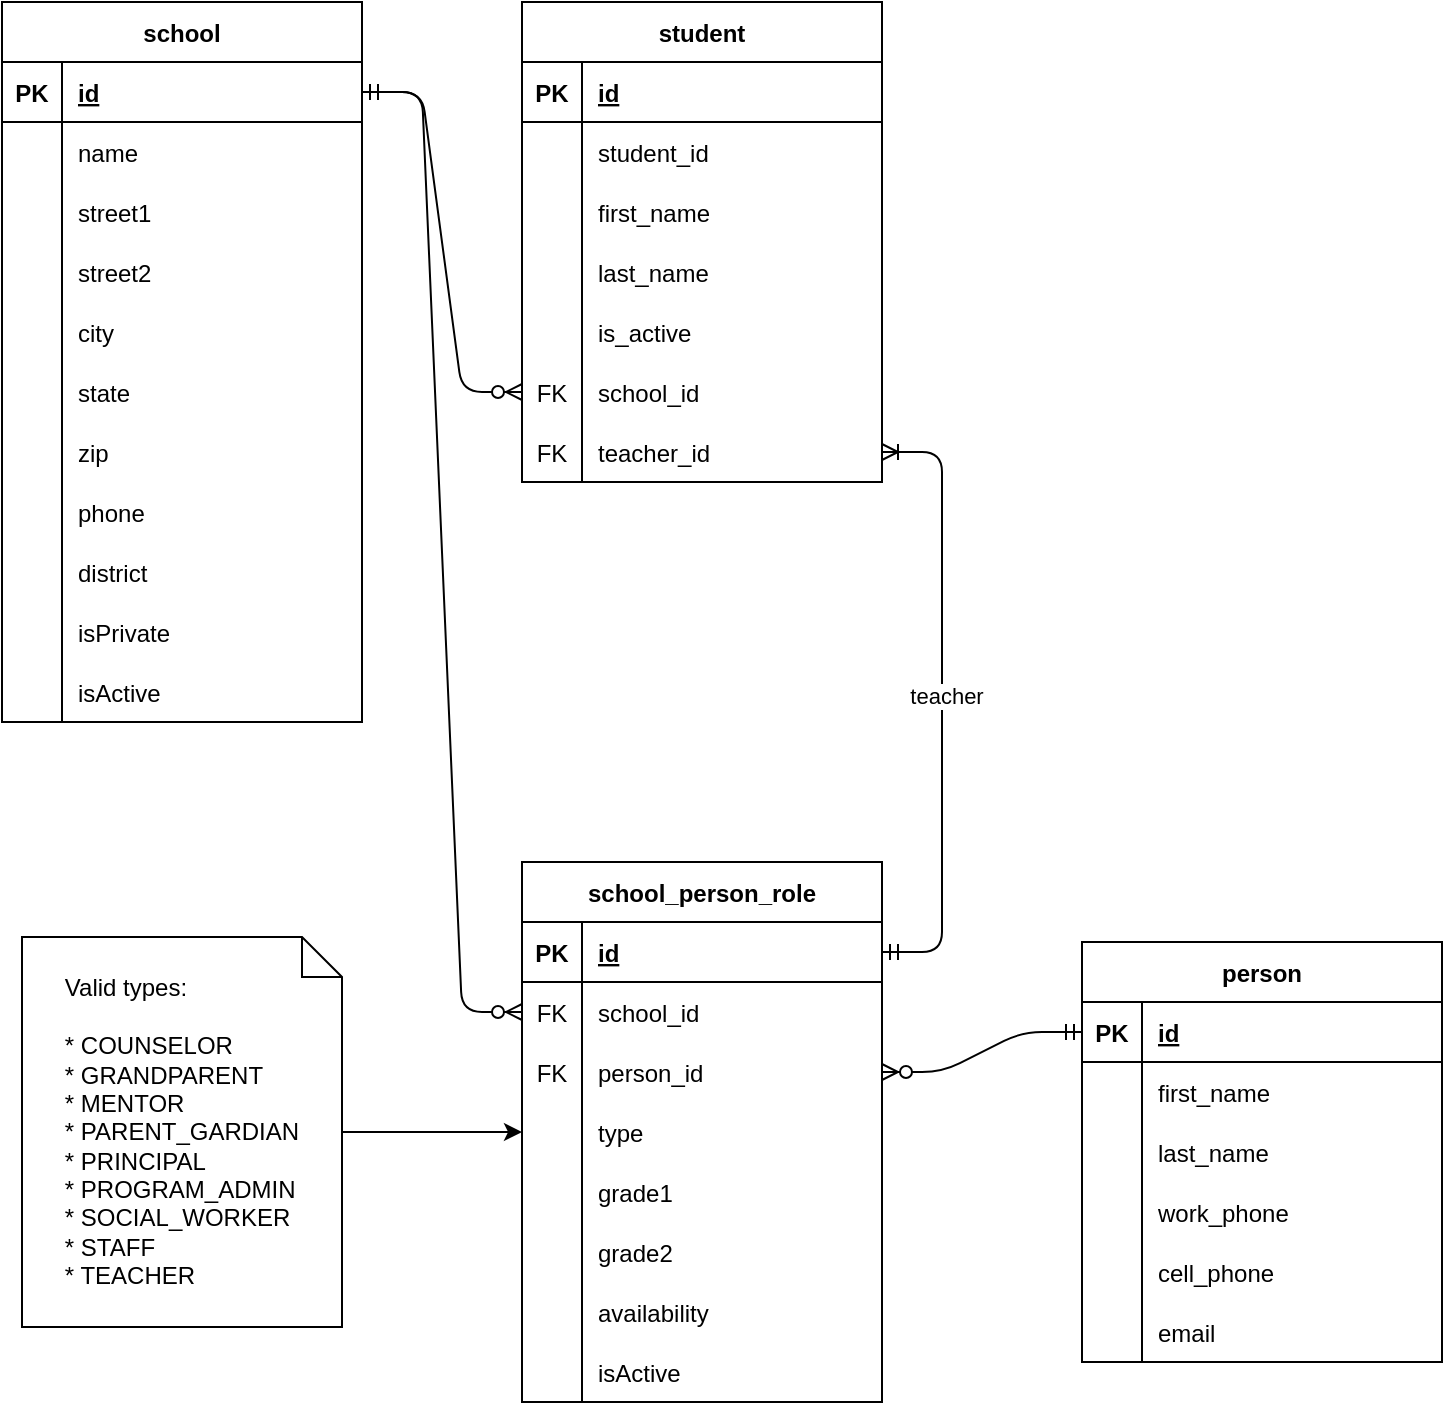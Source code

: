 <mxfile version="20.3.0" type="device" pages="6"><diagram id="R2lEEEUBdFMjLlhIrx00" name="School"><mxGraphModel dx="1426" dy="1952" grid="1" gridSize="10" guides="1" tooltips="1" connect="1" arrows="1" fold="1" page="1" pageScale="1" pageWidth="850" pageHeight="1100" math="0" shadow="0" extFonts="Permanent Marker^https://fonts.googleapis.com/css?family=Permanent+Marker"><root><mxCell id="0"/><mxCell id="1" parent="0"/><mxCell id="flLT6Hj8on04OPM_YNoJ-82" value="" style="edgeStyle=entityRelationEdgeStyle;fontSize=12;html=1;endArrow=ERzeroToMany;startArrow=ERmandOne;" parent="1" source="flLT6Hj8on04OPM_YNoJ-2" target="uUzxnI7utidIRvjY-QQc-10" edge="1"><mxGeometry width="100" height="100" relative="1" as="geometry"><mxPoint x="240" y="-310" as="sourcePoint"/><mxPoint x="360" y="-520" as="targetPoint"/></mxGeometry></mxCell><mxCell id="flLT6Hj8on04OPM_YNoJ-83" value="" style="edgeStyle=entityRelationEdgeStyle;fontSize=12;html=1;endArrow=ERzeroToMany;startArrow=ERmandOne;" parent="1" source="flLT6Hj8on04OPM_YNoJ-60" target="uUzxnI7utidIRvjY-QQc-13" edge="1"><mxGeometry width="100" height="100" relative="1" as="geometry"><mxPoint x="410" y="-300" as="sourcePoint"/><mxPoint x="510" y="-400" as="targetPoint"/></mxGeometry></mxCell><mxCell id="RXAgP9RvP19VTyiCcN6v-2" style="edgeStyle=orthogonalEdgeStyle;rounded=0;orthogonalLoop=1;jettySize=auto;html=1;" parent="1" source="RXAgP9RvP19VTyiCcN6v-1" target="flLT6Hj8on04OPM_YNoJ-42" edge="1"><mxGeometry relative="1" as="geometry"/></mxCell><mxCell id="RXAgP9RvP19VTyiCcN6v-1" value="&lt;div style=&quot;text-align: left&quot;&gt;&lt;span&gt;Valid types:&lt;/span&gt;&lt;/div&gt;&lt;div style=&quot;text-align: left&quot;&gt;&lt;span&gt;&lt;br&gt;&lt;/span&gt;&lt;/div&gt;&lt;div style=&quot;text-align: left&quot;&gt;&lt;span&gt;* COUNSELOR&lt;br&gt;&lt;/span&gt;&lt;/div&gt;&lt;div style=&quot;text-align: left&quot;&gt;&lt;span&gt;* GRANDPARENT&lt;/span&gt;&lt;/div&gt;&lt;div style=&quot;text-align: left&quot;&gt;&lt;span&gt;* MENTOR&lt;/span&gt;&lt;/div&gt;&lt;div style=&quot;text-align: left&quot;&gt;&lt;span&gt;* PARENT_GARDIAN&lt;/span&gt;&lt;/div&gt;&lt;div style=&quot;text-align: left&quot;&gt;&lt;span&gt;* PRINCIPAL&lt;/span&gt;&lt;/div&gt;&lt;div style=&quot;text-align: left&quot;&gt;&lt;span&gt;* PROGRAM_ADMIN&lt;/span&gt;&lt;/div&gt;&lt;div style=&quot;text-align: left&quot;&gt;&lt;span&gt;* SOCIAL_WORKER&lt;/span&gt;&lt;/div&gt;&lt;div style=&quot;text-align: left&quot;&gt;&lt;span&gt;* STAFF&lt;/span&gt;&lt;/div&gt;&lt;div style=&quot;text-align: left&quot;&gt;&lt;span&gt;* TEACHER&lt;/span&gt;&lt;/div&gt;" style="shape=note;size=20;whiteSpace=wrap;html=1;" parent="1" vertex="1"><mxGeometry x="90" y="-522.5" width="160" height="195" as="geometry"/></mxCell><mxCell id="sM9v7wk_UURiLWhhrTC--14" value="" style="edgeStyle=entityRelationEdgeStyle;fontSize=12;html=1;endArrow=ERzeroToMany;startArrow=ERmandOne;" parent="1" source="flLT6Hj8on04OPM_YNoJ-2" target="uUzxnI7utidIRvjY-QQc-4" edge="1"><mxGeometry width="100" height="100" relative="1" as="geometry"><mxPoint x="190" y="-390" as="sourcePoint"/><mxPoint x="290" y="-490" as="targetPoint"/></mxGeometry></mxCell><mxCell id="sM9v7wk_UURiLWhhrTC--24" value="" style="edgeStyle=entityRelationEdgeStyle;fontSize=12;html=1;endArrow=ERoneToMany;startArrow=ERmandOne;" parent="1" source="flLT6Hj8on04OPM_YNoJ-43" target="uUzxnI7utidIRvjY-QQc-7" edge="1"><mxGeometry width="100" height="100" relative="1" as="geometry"><mxPoint x="620" y="-240" as="sourcePoint"/><mxPoint x="720" y="-340" as="targetPoint"/></mxGeometry></mxCell><mxCell id="sM9v7wk_UURiLWhhrTC--25" value="teacher" style="edgeLabel;html=1;align=center;verticalAlign=middle;resizable=0;points=[];" parent="sM9v7wk_UURiLWhhrTC--24" vertex="1" connectable="0"><mxGeometry x="0.024" y="-2" relative="1" as="geometry"><mxPoint as="offset"/></mxGeometry></mxCell><mxCell id="flLT6Hj8on04OPM_YNoJ-42" value="school_person_role" style="shape=table;startSize=30;container=1;collapsible=1;childLayout=tableLayout;fixedRows=1;rowLines=0;fontStyle=1;align=center;resizeLast=1;" parent="1" vertex="1"><mxGeometry x="340" y="-560" width="180" height="270" as="geometry"/></mxCell><mxCell id="flLT6Hj8on04OPM_YNoJ-43" value="" style="shape=partialRectangle;collapsible=0;dropTarget=0;pointerEvents=0;fillColor=none;top=0;left=0;bottom=1;right=0;points=[[0,0.5],[1,0.5]];portConstraint=eastwest;" parent="flLT6Hj8on04OPM_YNoJ-42" vertex="1"><mxGeometry y="30" width="180" height="30" as="geometry"/></mxCell><mxCell id="flLT6Hj8on04OPM_YNoJ-44" value="PK" style="shape=partialRectangle;connectable=0;fillColor=none;top=0;left=0;bottom=0;right=0;fontStyle=1;overflow=hidden;" parent="flLT6Hj8on04OPM_YNoJ-43" vertex="1"><mxGeometry width="30" height="30" as="geometry"><mxRectangle width="30" height="30" as="alternateBounds"/></mxGeometry></mxCell><mxCell id="flLT6Hj8on04OPM_YNoJ-45" value="id" style="shape=partialRectangle;connectable=0;fillColor=none;top=0;left=0;bottom=0;right=0;align=left;spacingLeft=6;fontStyle=5;overflow=hidden;" parent="flLT6Hj8on04OPM_YNoJ-43" vertex="1"><mxGeometry x="30" width="150" height="30" as="geometry"><mxRectangle width="150" height="30" as="alternateBounds"/></mxGeometry></mxCell><mxCell id="uUzxnI7utidIRvjY-QQc-10" value="" style="shape=partialRectangle;collapsible=0;dropTarget=0;pointerEvents=0;fillColor=none;top=0;left=0;bottom=0;right=0;points=[[0,0.5],[1,0.5]];portConstraint=eastwest;" parent="flLT6Hj8on04OPM_YNoJ-42" vertex="1"><mxGeometry y="60" width="180" height="30" as="geometry"/></mxCell><mxCell id="uUzxnI7utidIRvjY-QQc-11" value="FK" style="shape=partialRectangle;connectable=0;fillColor=none;top=0;left=0;bottom=0;right=0;fontStyle=0;overflow=hidden;" parent="uUzxnI7utidIRvjY-QQc-10" vertex="1"><mxGeometry width="30" height="30" as="geometry"><mxRectangle width="30" height="30" as="alternateBounds"/></mxGeometry></mxCell><mxCell id="uUzxnI7utidIRvjY-QQc-12" value="school_id" style="shape=partialRectangle;connectable=0;fillColor=none;top=0;left=0;bottom=0;right=0;align=left;spacingLeft=6;fontStyle=0;overflow=hidden;" parent="uUzxnI7utidIRvjY-QQc-10" vertex="1"><mxGeometry x="30" width="150" height="30" as="geometry"><mxRectangle width="150" height="30" as="alternateBounds"/></mxGeometry></mxCell><mxCell id="uUzxnI7utidIRvjY-QQc-13" value="" style="shape=partialRectangle;collapsible=0;dropTarget=0;pointerEvents=0;fillColor=none;top=0;left=0;bottom=0;right=0;points=[[0,0.5],[1,0.5]];portConstraint=eastwest;" parent="flLT6Hj8on04OPM_YNoJ-42" vertex="1"><mxGeometry y="90" width="180" height="30" as="geometry"/></mxCell><mxCell id="uUzxnI7utidIRvjY-QQc-14" value="FK" style="shape=partialRectangle;connectable=0;fillColor=none;top=0;left=0;bottom=0;right=0;fontStyle=0;overflow=hidden;" parent="uUzxnI7utidIRvjY-QQc-13" vertex="1"><mxGeometry width="30" height="30" as="geometry"><mxRectangle width="30" height="30" as="alternateBounds"/></mxGeometry></mxCell><mxCell id="uUzxnI7utidIRvjY-QQc-15" value="person_id" style="shape=partialRectangle;connectable=0;fillColor=none;top=0;left=0;bottom=0;right=0;align=left;spacingLeft=6;fontStyle=0;overflow=hidden;" parent="uUzxnI7utidIRvjY-QQc-13" vertex="1"><mxGeometry x="30" width="150" height="30" as="geometry"><mxRectangle width="150" height="30" as="alternateBounds"/></mxGeometry></mxCell><mxCell id="uUzxnI7utidIRvjY-QQc-1" value="" style="shape=partialRectangle;collapsible=0;dropTarget=0;pointerEvents=0;fillColor=none;top=0;left=0;bottom=0;right=0;points=[[0,0.5],[1,0.5]];portConstraint=eastwest;" parent="flLT6Hj8on04OPM_YNoJ-42" vertex="1"><mxGeometry y="120" width="180" height="30" as="geometry"/></mxCell><mxCell id="uUzxnI7utidIRvjY-QQc-2" value="" style="shape=partialRectangle;connectable=0;fillColor=none;top=0;left=0;bottom=0;right=0;editable=1;overflow=hidden;" parent="uUzxnI7utidIRvjY-QQc-1" vertex="1"><mxGeometry width="30" height="30" as="geometry"><mxRectangle width="30" height="30" as="alternateBounds"/></mxGeometry></mxCell><mxCell id="uUzxnI7utidIRvjY-QQc-3" value="type" style="shape=partialRectangle;connectable=0;fillColor=none;top=0;left=0;bottom=0;right=0;align=left;spacingLeft=6;overflow=hidden;" parent="uUzxnI7utidIRvjY-QQc-1" vertex="1"><mxGeometry x="30" width="150" height="30" as="geometry"><mxRectangle width="150" height="30" as="alternateBounds"/></mxGeometry></mxCell><mxCell id="flLT6Hj8on04OPM_YNoJ-46" value="" style="shape=partialRectangle;collapsible=0;dropTarget=0;pointerEvents=0;fillColor=none;top=0;left=0;bottom=0;right=0;points=[[0,0.5],[1,0.5]];portConstraint=eastwest;" parent="flLT6Hj8on04OPM_YNoJ-42" vertex="1"><mxGeometry y="150" width="180" height="30" as="geometry"/></mxCell><mxCell id="flLT6Hj8on04OPM_YNoJ-47" value="" style="shape=partialRectangle;connectable=0;fillColor=none;top=0;left=0;bottom=0;right=0;editable=1;overflow=hidden;" parent="flLT6Hj8on04OPM_YNoJ-46" vertex="1"><mxGeometry width="30" height="30" as="geometry"><mxRectangle width="30" height="30" as="alternateBounds"/></mxGeometry></mxCell><mxCell id="flLT6Hj8on04OPM_YNoJ-48" value="grade1" style="shape=partialRectangle;connectable=0;fillColor=none;top=0;left=0;bottom=0;right=0;align=left;spacingLeft=6;overflow=hidden;" parent="flLT6Hj8on04OPM_YNoJ-46" vertex="1"><mxGeometry x="30" width="150" height="30" as="geometry"><mxRectangle width="150" height="30" as="alternateBounds"/></mxGeometry></mxCell><mxCell id="flLT6Hj8on04OPM_YNoJ-49" value="" style="shape=partialRectangle;collapsible=0;dropTarget=0;pointerEvents=0;fillColor=none;top=0;left=0;bottom=0;right=0;points=[[0,0.5],[1,0.5]];portConstraint=eastwest;" parent="flLT6Hj8on04OPM_YNoJ-42" vertex="1"><mxGeometry y="180" width="180" height="30" as="geometry"/></mxCell><mxCell id="flLT6Hj8on04OPM_YNoJ-50" value="" style="shape=partialRectangle;connectable=0;fillColor=none;top=0;left=0;bottom=0;right=0;editable=1;overflow=hidden;" parent="flLT6Hj8on04OPM_YNoJ-49" vertex="1"><mxGeometry width="30" height="30" as="geometry"><mxRectangle width="30" height="30" as="alternateBounds"/></mxGeometry></mxCell><mxCell id="flLT6Hj8on04OPM_YNoJ-51" value="grade2" style="shape=partialRectangle;connectable=0;fillColor=none;top=0;left=0;bottom=0;right=0;align=left;spacingLeft=6;overflow=hidden;" parent="flLT6Hj8on04OPM_YNoJ-49" vertex="1"><mxGeometry x="30" width="150" height="30" as="geometry"><mxRectangle width="150" height="30" as="alternateBounds"/></mxGeometry></mxCell><mxCell id="flLT6Hj8on04OPM_YNoJ-52" value="" style="shape=partialRectangle;collapsible=0;dropTarget=0;pointerEvents=0;fillColor=none;top=0;left=0;bottom=0;right=0;points=[[0,0.5],[1,0.5]];portConstraint=eastwest;" parent="flLT6Hj8on04OPM_YNoJ-42" vertex="1"><mxGeometry y="210" width="180" height="30" as="geometry"/></mxCell><mxCell id="flLT6Hj8on04OPM_YNoJ-53" value="" style="shape=partialRectangle;connectable=0;fillColor=none;top=0;left=0;bottom=0;right=0;editable=1;overflow=hidden;" parent="flLT6Hj8on04OPM_YNoJ-52" vertex="1"><mxGeometry width="30" height="30" as="geometry"><mxRectangle width="30" height="30" as="alternateBounds"/></mxGeometry></mxCell><mxCell id="flLT6Hj8on04OPM_YNoJ-54" value="availability" style="shape=partialRectangle;connectable=0;fillColor=none;top=0;left=0;bottom=0;right=0;align=left;spacingLeft=6;overflow=hidden;" parent="flLT6Hj8on04OPM_YNoJ-52" vertex="1"><mxGeometry x="30" width="150" height="30" as="geometry"><mxRectangle width="150" height="30" as="alternateBounds"/></mxGeometry></mxCell><mxCell id="HMGbyz44RMISlxa101ZD-1" value="" style="shape=partialRectangle;collapsible=0;dropTarget=0;pointerEvents=0;fillColor=none;top=0;left=0;bottom=0;right=0;points=[[0,0.5],[1,0.5]];portConstraint=eastwest;" parent="flLT6Hj8on04OPM_YNoJ-42" vertex="1"><mxGeometry y="240" width="180" height="30" as="geometry"/></mxCell><mxCell id="HMGbyz44RMISlxa101ZD-2" value="" style="shape=partialRectangle;connectable=0;fillColor=none;top=0;left=0;bottom=0;right=0;editable=1;overflow=hidden;" parent="HMGbyz44RMISlxa101ZD-1" vertex="1"><mxGeometry width="30" height="30" as="geometry"><mxRectangle width="30" height="30" as="alternateBounds"/></mxGeometry></mxCell><mxCell id="HMGbyz44RMISlxa101ZD-3" value="isActive" style="shape=partialRectangle;connectable=0;fillColor=none;top=0;left=0;bottom=0;right=0;align=left;spacingLeft=6;overflow=hidden;" parent="HMGbyz44RMISlxa101ZD-1" vertex="1"><mxGeometry x="30" width="150" height="30" as="geometry"><mxRectangle width="150" height="30" as="alternateBounds"/></mxGeometry></mxCell><mxCell id="sM9v7wk_UURiLWhhrTC--1" value="student" style="shape=table;startSize=30;container=1;collapsible=1;childLayout=tableLayout;fixedRows=1;rowLines=0;fontStyle=1;align=center;resizeLast=1;" parent="1" vertex="1"><mxGeometry x="340" y="-990" width="180" height="240" as="geometry"/></mxCell><mxCell id="sM9v7wk_UURiLWhhrTC--2" value="" style="shape=partialRectangle;collapsible=0;dropTarget=0;pointerEvents=0;fillColor=none;top=0;left=0;bottom=1;right=0;points=[[0,0.5],[1,0.5]];portConstraint=eastwest;" parent="sM9v7wk_UURiLWhhrTC--1" vertex="1"><mxGeometry y="30" width="180" height="30" as="geometry"/></mxCell><mxCell id="sM9v7wk_UURiLWhhrTC--3" value="PK" style="shape=partialRectangle;connectable=0;fillColor=none;top=0;left=0;bottom=0;right=0;fontStyle=1;overflow=hidden;" parent="sM9v7wk_UURiLWhhrTC--2" vertex="1"><mxGeometry width="30" height="30" as="geometry"><mxRectangle width="30" height="30" as="alternateBounds"/></mxGeometry></mxCell><mxCell id="sM9v7wk_UURiLWhhrTC--4" value="id" style="shape=partialRectangle;connectable=0;fillColor=none;top=0;left=0;bottom=0;right=0;align=left;spacingLeft=6;fontStyle=5;overflow=hidden;" parent="sM9v7wk_UURiLWhhrTC--2" vertex="1"><mxGeometry x="30" width="150" height="30" as="geometry"><mxRectangle width="150" height="30" as="alternateBounds"/></mxGeometry></mxCell><mxCell id="sM9v7wk_UURiLWhhrTC--5" value="" style="shape=partialRectangle;collapsible=0;dropTarget=0;pointerEvents=0;fillColor=none;top=0;left=0;bottom=0;right=0;points=[[0,0.5],[1,0.5]];portConstraint=eastwest;" parent="sM9v7wk_UURiLWhhrTC--1" vertex="1"><mxGeometry y="60" width="180" height="30" as="geometry"/></mxCell><mxCell id="sM9v7wk_UURiLWhhrTC--6" value="" style="shape=partialRectangle;connectable=0;fillColor=none;top=0;left=0;bottom=0;right=0;editable=1;overflow=hidden;" parent="sM9v7wk_UURiLWhhrTC--5" vertex="1"><mxGeometry width="30" height="30" as="geometry"><mxRectangle width="30" height="30" as="alternateBounds"/></mxGeometry></mxCell><mxCell id="sM9v7wk_UURiLWhhrTC--7" value="student_id" style="shape=partialRectangle;connectable=0;fillColor=none;top=0;left=0;bottom=0;right=0;align=left;spacingLeft=6;overflow=hidden;" parent="sM9v7wk_UURiLWhhrTC--5" vertex="1"><mxGeometry x="30" width="150" height="30" as="geometry"><mxRectangle width="150" height="30" as="alternateBounds"/></mxGeometry></mxCell><mxCell id="sM9v7wk_UURiLWhhrTC--8" value="" style="shape=partialRectangle;collapsible=0;dropTarget=0;pointerEvents=0;fillColor=none;top=0;left=0;bottom=0;right=0;points=[[0,0.5],[1,0.5]];portConstraint=eastwest;" parent="sM9v7wk_UURiLWhhrTC--1" vertex="1"><mxGeometry y="90" width="180" height="30" as="geometry"/></mxCell><mxCell id="sM9v7wk_UURiLWhhrTC--9" value="" style="shape=partialRectangle;connectable=0;fillColor=none;top=0;left=0;bottom=0;right=0;editable=1;overflow=hidden;" parent="sM9v7wk_UURiLWhhrTC--8" vertex="1"><mxGeometry width="30" height="30" as="geometry"><mxRectangle width="30" height="30" as="alternateBounds"/></mxGeometry></mxCell><mxCell id="sM9v7wk_UURiLWhhrTC--10" value="first_name" style="shape=partialRectangle;connectable=0;fillColor=none;top=0;left=0;bottom=0;right=0;align=left;spacingLeft=6;overflow=hidden;" parent="sM9v7wk_UURiLWhhrTC--8" vertex="1"><mxGeometry x="30" width="150" height="30" as="geometry"><mxRectangle width="150" height="30" as="alternateBounds"/></mxGeometry></mxCell><mxCell id="sM9v7wk_UURiLWhhrTC--11" value="" style="shape=partialRectangle;collapsible=0;dropTarget=0;pointerEvents=0;fillColor=none;top=0;left=0;bottom=0;right=0;points=[[0,0.5],[1,0.5]];portConstraint=eastwest;" parent="sM9v7wk_UURiLWhhrTC--1" vertex="1"><mxGeometry y="120" width="180" height="30" as="geometry"/></mxCell><mxCell id="sM9v7wk_UURiLWhhrTC--12" value="" style="shape=partialRectangle;connectable=0;fillColor=none;top=0;left=0;bottom=0;right=0;editable=1;overflow=hidden;" parent="sM9v7wk_UURiLWhhrTC--11" vertex="1"><mxGeometry width="30" height="30" as="geometry"><mxRectangle width="30" height="30" as="alternateBounds"/></mxGeometry></mxCell><mxCell id="sM9v7wk_UURiLWhhrTC--13" value="last_name" style="shape=partialRectangle;connectable=0;fillColor=none;top=0;left=0;bottom=0;right=0;align=left;spacingLeft=6;overflow=hidden;" parent="sM9v7wk_UURiLWhhrTC--11" vertex="1"><mxGeometry x="30" width="150" height="30" as="geometry"><mxRectangle width="150" height="30" as="alternateBounds"/></mxGeometry></mxCell><mxCell id="sM9v7wk_UURiLWhhrTC--15" value="" style="shape=partialRectangle;collapsible=0;dropTarget=0;pointerEvents=0;fillColor=none;top=0;left=0;bottom=0;right=0;points=[[0,0.5],[1,0.5]];portConstraint=eastwest;" parent="sM9v7wk_UURiLWhhrTC--1" vertex="1"><mxGeometry y="150" width="180" height="30" as="geometry"/></mxCell><mxCell id="sM9v7wk_UURiLWhhrTC--16" value="" style="shape=partialRectangle;connectable=0;fillColor=none;top=0;left=0;bottom=0;right=0;editable=1;overflow=hidden;" parent="sM9v7wk_UURiLWhhrTC--15" vertex="1"><mxGeometry width="30" height="30" as="geometry"><mxRectangle width="30" height="30" as="alternateBounds"/></mxGeometry></mxCell><mxCell id="sM9v7wk_UURiLWhhrTC--17" value="is_active" style="shape=partialRectangle;connectable=0;fillColor=none;top=0;left=0;bottom=0;right=0;align=left;spacingLeft=6;overflow=hidden;" parent="sM9v7wk_UURiLWhhrTC--15" vertex="1"><mxGeometry x="30" width="150" height="30" as="geometry"><mxRectangle width="150" height="30" as="alternateBounds"/></mxGeometry></mxCell><mxCell id="uUzxnI7utidIRvjY-QQc-4" value="" style="shape=partialRectangle;collapsible=0;dropTarget=0;pointerEvents=0;fillColor=none;top=0;left=0;bottom=0;right=0;points=[[0,0.5],[1,0.5]];portConstraint=eastwest;" parent="sM9v7wk_UURiLWhhrTC--1" vertex="1"><mxGeometry y="180" width="180" height="30" as="geometry"/></mxCell><mxCell id="uUzxnI7utidIRvjY-QQc-5" value="FK" style="shape=partialRectangle;connectable=0;fillColor=none;top=0;left=0;bottom=0;right=0;fontStyle=0;overflow=hidden;" parent="uUzxnI7utidIRvjY-QQc-4" vertex="1"><mxGeometry width="30" height="30" as="geometry"><mxRectangle width="30" height="30" as="alternateBounds"/></mxGeometry></mxCell><mxCell id="uUzxnI7utidIRvjY-QQc-6" value="school_id" style="shape=partialRectangle;connectable=0;fillColor=none;top=0;left=0;bottom=0;right=0;align=left;spacingLeft=6;fontStyle=0;overflow=hidden;" parent="uUzxnI7utidIRvjY-QQc-4" vertex="1"><mxGeometry x="30" width="150" height="30" as="geometry"><mxRectangle width="150" height="30" as="alternateBounds"/></mxGeometry></mxCell><mxCell id="uUzxnI7utidIRvjY-QQc-7" value="" style="shape=partialRectangle;collapsible=0;dropTarget=0;pointerEvents=0;fillColor=none;top=0;left=0;bottom=0;right=0;points=[[0,0.5],[1,0.5]];portConstraint=eastwest;" parent="sM9v7wk_UURiLWhhrTC--1" vertex="1"><mxGeometry y="210" width="180" height="30" as="geometry"/></mxCell><mxCell id="uUzxnI7utidIRvjY-QQc-8" value="FK" style="shape=partialRectangle;connectable=0;fillColor=none;top=0;left=0;bottom=0;right=0;fontStyle=0;overflow=hidden;" parent="uUzxnI7utidIRvjY-QQc-7" vertex="1"><mxGeometry width="30" height="30" as="geometry"><mxRectangle width="30" height="30" as="alternateBounds"/></mxGeometry></mxCell><mxCell id="uUzxnI7utidIRvjY-QQc-9" value="teacher_id" style="shape=partialRectangle;connectable=0;fillColor=none;top=0;left=0;bottom=0;right=0;align=left;spacingLeft=6;fontStyle=0;overflow=hidden;" parent="uUzxnI7utidIRvjY-QQc-7" vertex="1"><mxGeometry x="30" width="150" height="30" as="geometry"><mxRectangle width="150" height="30" as="alternateBounds"/></mxGeometry></mxCell><mxCell id="flLT6Hj8on04OPM_YNoJ-59" value="person" style="shape=table;startSize=30;container=1;collapsible=1;childLayout=tableLayout;fixedRows=1;rowLines=0;fontStyle=1;align=center;resizeLast=1;" parent="1" vertex="1"><mxGeometry x="620" y="-520" width="180" height="210" as="geometry"/></mxCell><mxCell id="flLT6Hj8on04OPM_YNoJ-60" value="" style="shape=partialRectangle;collapsible=0;dropTarget=0;pointerEvents=0;fillColor=none;top=0;left=0;bottom=1;right=0;points=[[0,0.5],[1,0.5]];portConstraint=eastwest;" parent="flLT6Hj8on04OPM_YNoJ-59" vertex="1"><mxGeometry y="30" width="180" height="30" as="geometry"/></mxCell><mxCell id="flLT6Hj8on04OPM_YNoJ-61" value="PK" style="shape=partialRectangle;connectable=0;fillColor=none;top=0;left=0;bottom=0;right=0;fontStyle=1;overflow=hidden;" parent="flLT6Hj8on04OPM_YNoJ-60" vertex="1"><mxGeometry width="30" height="30" as="geometry"/></mxCell><mxCell id="flLT6Hj8on04OPM_YNoJ-62" value="id" style="shape=partialRectangle;connectable=0;fillColor=none;top=0;left=0;bottom=0;right=0;align=left;spacingLeft=6;fontStyle=5;overflow=hidden;" parent="flLT6Hj8on04OPM_YNoJ-60" vertex="1"><mxGeometry x="30" width="150" height="30" as="geometry"/></mxCell><mxCell id="flLT6Hj8on04OPM_YNoJ-63" value="" style="shape=partialRectangle;collapsible=0;dropTarget=0;pointerEvents=0;fillColor=none;top=0;left=0;bottom=0;right=0;points=[[0,0.5],[1,0.5]];portConstraint=eastwest;" parent="flLT6Hj8on04OPM_YNoJ-59" vertex="1"><mxGeometry y="60" width="180" height="30" as="geometry"/></mxCell><mxCell id="flLT6Hj8on04OPM_YNoJ-64" value="" style="shape=partialRectangle;connectable=0;fillColor=none;top=0;left=0;bottom=0;right=0;editable=1;overflow=hidden;" parent="flLT6Hj8on04OPM_YNoJ-63" vertex="1"><mxGeometry width="30" height="30" as="geometry"/></mxCell><mxCell id="flLT6Hj8on04OPM_YNoJ-65" value="first_name" style="shape=partialRectangle;connectable=0;fillColor=none;top=0;left=0;bottom=0;right=0;align=left;spacingLeft=6;overflow=hidden;" parent="flLT6Hj8on04OPM_YNoJ-63" vertex="1"><mxGeometry x="30" width="150" height="30" as="geometry"/></mxCell><mxCell id="flLT6Hj8on04OPM_YNoJ-66" value="" style="shape=partialRectangle;collapsible=0;dropTarget=0;pointerEvents=0;fillColor=none;top=0;left=0;bottom=0;right=0;points=[[0,0.5],[1,0.5]];portConstraint=eastwest;" parent="flLT6Hj8on04OPM_YNoJ-59" vertex="1"><mxGeometry y="90" width="180" height="30" as="geometry"/></mxCell><mxCell id="flLT6Hj8on04OPM_YNoJ-67" value="" style="shape=partialRectangle;connectable=0;fillColor=none;top=0;left=0;bottom=0;right=0;editable=1;overflow=hidden;" parent="flLT6Hj8on04OPM_YNoJ-66" vertex="1"><mxGeometry width="30" height="30" as="geometry"/></mxCell><mxCell id="flLT6Hj8on04OPM_YNoJ-68" value="last_name" style="shape=partialRectangle;connectable=0;fillColor=none;top=0;left=0;bottom=0;right=0;align=left;spacingLeft=6;overflow=hidden;" parent="flLT6Hj8on04OPM_YNoJ-66" vertex="1"><mxGeometry x="30" width="150" height="30" as="geometry"/></mxCell><mxCell id="flLT6Hj8on04OPM_YNoJ-69" value="" style="shape=partialRectangle;collapsible=0;dropTarget=0;pointerEvents=0;fillColor=none;top=0;left=0;bottom=0;right=0;points=[[0,0.5],[1,0.5]];portConstraint=eastwest;" parent="flLT6Hj8on04OPM_YNoJ-59" vertex="1"><mxGeometry y="120" width="180" height="30" as="geometry"/></mxCell><mxCell id="flLT6Hj8on04OPM_YNoJ-70" value="" style="shape=partialRectangle;connectable=0;fillColor=none;top=0;left=0;bottom=0;right=0;editable=1;overflow=hidden;" parent="flLT6Hj8on04OPM_YNoJ-69" vertex="1"><mxGeometry width="30" height="30" as="geometry"/></mxCell><mxCell id="flLT6Hj8on04OPM_YNoJ-71" value="work_phone" style="shape=partialRectangle;connectable=0;fillColor=none;top=0;left=0;bottom=0;right=0;align=left;spacingLeft=6;overflow=hidden;" parent="flLT6Hj8on04OPM_YNoJ-69" vertex="1"><mxGeometry x="30" width="150" height="30" as="geometry"/></mxCell><mxCell id="flLT6Hj8on04OPM_YNoJ-72" value="" style="shape=partialRectangle;collapsible=0;dropTarget=0;pointerEvents=0;fillColor=none;top=0;left=0;bottom=0;right=0;points=[[0,0.5],[1,0.5]];portConstraint=eastwest;" parent="flLT6Hj8on04OPM_YNoJ-59" vertex="1"><mxGeometry y="150" width="180" height="30" as="geometry"/></mxCell><mxCell id="flLT6Hj8on04OPM_YNoJ-73" value="" style="shape=partialRectangle;connectable=0;fillColor=none;top=0;left=0;bottom=0;right=0;editable=1;overflow=hidden;" parent="flLT6Hj8on04OPM_YNoJ-72" vertex="1"><mxGeometry width="30" height="30" as="geometry"/></mxCell><mxCell id="flLT6Hj8on04OPM_YNoJ-74" value="cell_phone" style="shape=partialRectangle;connectable=0;fillColor=none;top=0;left=0;bottom=0;right=0;align=left;spacingLeft=6;overflow=hidden;" parent="flLT6Hj8on04OPM_YNoJ-72" vertex="1"><mxGeometry x="30" width="150" height="30" as="geometry"/></mxCell><mxCell id="flLT6Hj8on04OPM_YNoJ-75" value="" style="shape=partialRectangle;collapsible=0;dropTarget=0;pointerEvents=0;fillColor=none;top=0;left=0;bottom=0;right=0;points=[[0,0.5],[1,0.5]];portConstraint=eastwest;" parent="flLT6Hj8on04OPM_YNoJ-59" vertex="1"><mxGeometry y="180" width="180" height="30" as="geometry"/></mxCell><mxCell id="flLT6Hj8on04OPM_YNoJ-76" value="" style="shape=partialRectangle;connectable=0;fillColor=none;top=0;left=0;bottom=0;right=0;editable=1;overflow=hidden;" parent="flLT6Hj8on04OPM_YNoJ-75" vertex="1"><mxGeometry width="30" height="30" as="geometry"/></mxCell><mxCell id="flLT6Hj8on04OPM_YNoJ-77" value="email" style="shape=partialRectangle;connectable=0;fillColor=none;top=0;left=0;bottom=0;right=0;align=left;spacingLeft=6;overflow=hidden;" parent="flLT6Hj8on04OPM_YNoJ-75" vertex="1"><mxGeometry x="30" width="150" height="30" as="geometry"/></mxCell><mxCell id="flLT6Hj8on04OPM_YNoJ-1" value="school" style="shape=table;startSize=30;container=1;collapsible=1;childLayout=tableLayout;fixedRows=1;rowLines=0;fontStyle=1;align=center;resizeLast=1;" parent="1" vertex="1"><mxGeometry x="80" y="-990" width="180" height="360" as="geometry"/></mxCell><mxCell id="flLT6Hj8on04OPM_YNoJ-2" value="" style="shape=partialRectangle;collapsible=0;dropTarget=0;pointerEvents=0;fillColor=none;top=0;left=0;bottom=1;right=0;points=[[0,0.5],[1,0.5]];portConstraint=eastwest;" parent="flLT6Hj8on04OPM_YNoJ-1" vertex="1"><mxGeometry y="30" width="180" height="30" as="geometry"/></mxCell><mxCell id="flLT6Hj8on04OPM_YNoJ-3" value="PK" style="shape=partialRectangle;connectable=0;fillColor=none;top=0;left=0;bottom=0;right=0;fontStyle=1;overflow=hidden;" parent="flLT6Hj8on04OPM_YNoJ-2" vertex="1"><mxGeometry width="30" height="30" as="geometry"/></mxCell><mxCell id="flLT6Hj8on04OPM_YNoJ-4" value="id" style="shape=partialRectangle;connectable=0;fillColor=none;top=0;left=0;bottom=0;right=0;align=left;spacingLeft=6;fontStyle=5;overflow=hidden;" parent="flLT6Hj8on04OPM_YNoJ-2" vertex="1"><mxGeometry x="30" width="150" height="30" as="geometry"/></mxCell><mxCell id="flLT6Hj8on04OPM_YNoJ-5" value="" style="shape=partialRectangle;collapsible=0;dropTarget=0;pointerEvents=0;fillColor=none;top=0;left=0;bottom=0;right=0;points=[[0,0.5],[1,0.5]];portConstraint=eastwest;" parent="flLT6Hj8on04OPM_YNoJ-1" vertex="1"><mxGeometry y="60" width="180" height="30" as="geometry"/></mxCell><mxCell id="flLT6Hj8on04OPM_YNoJ-6" value="" style="shape=partialRectangle;connectable=0;fillColor=none;top=0;left=0;bottom=0;right=0;editable=1;overflow=hidden;" parent="flLT6Hj8on04OPM_YNoJ-5" vertex="1"><mxGeometry width="30" height="30" as="geometry"/></mxCell><mxCell id="flLT6Hj8on04OPM_YNoJ-7" value="name" style="shape=partialRectangle;connectable=0;fillColor=none;top=0;left=0;bottom=0;right=0;align=left;spacingLeft=6;overflow=hidden;" parent="flLT6Hj8on04OPM_YNoJ-5" vertex="1"><mxGeometry x="30" width="150" height="30" as="geometry"/></mxCell><mxCell id="flLT6Hj8on04OPM_YNoJ-8" value="" style="shape=partialRectangle;collapsible=0;dropTarget=0;pointerEvents=0;fillColor=none;top=0;left=0;bottom=0;right=0;points=[[0,0.5],[1,0.5]];portConstraint=eastwest;" parent="flLT6Hj8on04OPM_YNoJ-1" vertex="1"><mxGeometry y="90" width="180" height="30" as="geometry"/></mxCell><mxCell id="flLT6Hj8on04OPM_YNoJ-9" value="" style="shape=partialRectangle;connectable=0;fillColor=none;top=0;left=0;bottom=0;right=0;editable=1;overflow=hidden;" parent="flLT6Hj8on04OPM_YNoJ-8" vertex="1"><mxGeometry width="30" height="30" as="geometry"/></mxCell><mxCell id="flLT6Hj8on04OPM_YNoJ-10" value="street1" style="shape=partialRectangle;connectable=0;fillColor=none;top=0;left=0;bottom=0;right=0;align=left;spacingLeft=6;overflow=hidden;" parent="flLT6Hj8on04OPM_YNoJ-8" vertex="1"><mxGeometry x="30" width="150" height="30" as="geometry"/></mxCell><mxCell id="flLT6Hj8on04OPM_YNoJ-11" value="" style="shape=partialRectangle;collapsible=0;dropTarget=0;pointerEvents=0;fillColor=none;top=0;left=0;bottom=0;right=0;points=[[0,0.5],[1,0.5]];portConstraint=eastwest;" parent="flLT6Hj8on04OPM_YNoJ-1" vertex="1"><mxGeometry y="120" width="180" height="30" as="geometry"/></mxCell><mxCell id="flLT6Hj8on04OPM_YNoJ-12" value="" style="shape=partialRectangle;connectable=0;fillColor=none;top=0;left=0;bottom=0;right=0;editable=1;overflow=hidden;" parent="flLT6Hj8on04OPM_YNoJ-11" vertex="1"><mxGeometry width="30" height="30" as="geometry"/></mxCell><mxCell id="flLT6Hj8on04OPM_YNoJ-13" value="street2" style="shape=partialRectangle;connectable=0;fillColor=none;top=0;left=0;bottom=0;right=0;align=left;spacingLeft=6;overflow=hidden;" parent="flLT6Hj8on04OPM_YNoJ-11" vertex="1"><mxGeometry x="30" width="150" height="30" as="geometry"/></mxCell><mxCell id="flLT6Hj8on04OPM_YNoJ-17" value="" style="shape=partialRectangle;collapsible=0;dropTarget=0;pointerEvents=0;fillColor=none;top=0;left=0;bottom=0;right=0;points=[[0,0.5],[1,0.5]];portConstraint=eastwest;" parent="flLT6Hj8on04OPM_YNoJ-1" vertex="1"><mxGeometry y="150" width="180" height="30" as="geometry"/></mxCell><mxCell id="flLT6Hj8on04OPM_YNoJ-18" value="" style="shape=partialRectangle;connectable=0;fillColor=none;top=0;left=0;bottom=0;right=0;editable=1;overflow=hidden;" parent="flLT6Hj8on04OPM_YNoJ-17" vertex="1"><mxGeometry width="30" height="30" as="geometry"/></mxCell><mxCell id="flLT6Hj8on04OPM_YNoJ-19" value="city" style="shape=partialRectangle;connectable=0;fillColor=none;top=0;left=0;bottom=0;right=0;align=left;spacingLeft=6;overflow=hidden;" parent="flLT6Hj8on04OPM_YNoJ-17" vertex="1"><mxGeometry x="30" width="150" height="30" as="geometry"/></mxCell><mxCell id="flLT6Hj8on04OPM_YNoJ-20" value="" style="shape=partialRectangle;collapsible=0;dropTarget=0;pointerEvents=0;fillColor=none;top=0;left=0;bottom=0;right=0;points=[[0,0.5],[1,0.5]];portConstraint=eastwest;" parent="flLT6Hj8on04OPM_YNoJ-1" vertex="1"><mxGeometry y="180" width="180" height="30" as="geometry"/></mxCell><mxCell id="flLT6Hj8on04OPM_YNoJ-21" value="" style="shape=partialRectangle;connectable=0;fillColor=none;top=0;left=0;bottom=0;right=0;editable=1;overflow=hidden;" parent="flLT6Hj8on04OPM_YNoJ-20" vertex="1"><mxGeometry width="30" height="30" as="geometry"/></mxCell><mxCell id="flLT6Hj8on04OPM_YNoJ-22" value="state" style="shape=partialRectangle;connectable=0;fillColor=none;top=0;left=0;bottom=0;right=0;align=left;spacingLeft=6;overflow=hidden;" parent="flLT6Hj8on04OPM_YNoJ-20" vertex="1"><mxGeometry x="30" width="150" height="30" as="geometry"/></mxCell><mxCell id="flLT6Hj8on04OPM_YNoJ-23" value="" style="shape=partialRectangle;collapsible=0;dropTarget=0;pointerEvents=0;fillColor=none;top=0;left=0;bottom=0;right=0;points=[[0,0.5],[1,0.5]];portConstraint=eastwest;" parent="flLT6Hj8on04OPM_YNoJ-1" vertex="1"><mxGeometry y="210" width="180" height="30" as="geometry"/></mxCell><mxCell id="flLT6Hj8on04OPM_YNoJ-24" value="" style="shape=partialRectangle;connectable=0;fillColor=none;top=0;left=0;bottom=0;right=0;editable=1;overflow=hidden;" parent="flLT6Hj8on04OPM_YNoJ-23" vertex="1"><mxGeometry width="30" height="30" as="geometry"/></mxCell><mxCell id="flLT6Hj8on04OPM_YNoJ-25" value="zip" style="shape=partialRectangle;connectable=0;fillColor=none;top=0;left=0;bottom=0;right=0;align=left;spacingLeft=6;overflow=hidden;" parent="flLT6Hj8on04OPM_YNoJ-23" vertex="1"><mxGeometry x="30" width="150" height="30" as="geometry"/></mxCell><mxCell id="flLT6Hj8on04OPM_YNoJ-26" value="" style="shape=partialRectangle;collapsible=0;dropTarget=0;pointerEvents=0;fillColor=none;top=0;left=0;bottom=0;right=0;points=[[0,0.5],[1,0.5]];portConstraint=eastwest;" parent="flLT6Hj8on04OPM_YNoJ-1" vertex="1"><mxGeometry y="240" width="180" height="30" as="geometry"/></mxCell><mxCell id="flLT6Hj8on04OPM_YNoJ-27" value="" style="shape=partialRectangle;connectable=0;fillColor=none;top=0;left=0;bottom=0;right=0;editable=1;overflow=hidden;" parent="flLT6Hj8on04OPM_YNoJ-26" vertex="1"><mxGeometry width="30" height="30" as="geometry"/></mxCell><mxCell id="flLT6Hj8on04OPM_YNoJ-28" value="phone" style="shape=partialRectangle;connectable=0;fillColor=none;top=0;left=0;bottom=0;right=0;align=left;spacingLeft=6;overflow=hidden;" parent="flLT6Hj8on04OPM_YNoJ-26" vertex="1"><mxGeometry x="30" width="150" height="30" as="geometry"/></mxCell><mxCell id="flLT6Hj8on04OPM_YNoJ-29" value="" style="shape=partialRectangle;collapsible=0;dropTarget=0;pointerEvents=0;fillColor=none;top=0;left=0;bottom=0;right=0;points=[[0,0.5],[1,0.5]];portConstraint=eastwest;" parent="flLT6Hj8on04OPM_YNoJ-1" vertex="1"><mxGeometry y="270" width="180" height="30" as="geometry"/></mxCell><mxCell id="flLT6Hj8on04OPM_YNoJ-30" value="" style="shape=partialRectangle;connectable=0;fillColor=none;top=0;left=0;bottom=0;right=0;editable=1;overflow=hidden;" parent="flLT6Hj8on04OPM_YNoJ-29" vertex="1"><mxGeometry width="30" height="30" as="geometry"/></mxCell><mxCell id="flLT6Hj8on04OPM_YNoJ-31" value="district" style="shape=partialRectangle;connectable=0;fillColor=none;top=0;left=0;bottom=0;right=0;align=left;spacingLeft=6;overflow=hidden;" parent="flLT6Hj8on04OPM_YNoJ-29" vertex="1"><mxGeometry x="30" width="150" height="30" as="geometry"/></mxCell><mxCell id="flLT6Hj8on04OPM_YNoJ-36" value="" style="shape=partialRectangle;collapsible=0;dropTarget=0;pointerEvents=0;fillColor=none;top=0;left=0;bottom=0;right=0;points=[[0,0.5],[1,0.5]];portConstraint=eastwest;" parent="flLT6Hj8on04OPM_YNoJ-1" vertex="1"><mxGeometry y="300" width="180" height="30" as="geometry"/></mxCell><mxCell id="flLT6Hj8on04OPM_YNoJ-37" value="" style="shape=partialRectangle;connectable=0;fillColor=none;top=0;left=0;bottom=0;right=0;editable=1;overflow=hidden;" parent="flLT6Hj8on04OPM_YNoJ-36" vertex="1"><mxGeometry width="30" height="30" as="geometry"/></mxCell><mxCell id="flLT6Hj8on04OPM_YNoJ-38" value="isPrivate" style="shape=partialRectangle;connectable=0;fillColor=none;top=0;left=0;bottom=0;right=0;align=left;spacingLeft=6;overflow=hidden;" parent="flLT6Hj8on04OPM_YNoJ-36" vertex="1"><mxGeometry x="30" width="150" height="30" as="geometry"/></mxCell><mxCell id="flLT6Hj8on04OPM_YNoJ-39" value="" style="shape=partialRectangle;collapsible=0;dropTarget=0;pointerEvents=0;fillColor=none;top=0;left=0;bottom=0;right=0;points=[[0,0.5],[1,0.5]];portConstraint=eastwest;" parent="flLT6Hj8on04OPM_YNoJ-1" vertex="1"><mxGeometry y="330" width="180" height="30" as="geometry"/></mxCell><mxCell id="flLT6Hj8on04OPM_YNoJ-40" value="" style="shape=partialRectangle;connectable=0;fillColor=none;top=0;left=0;bottom=0;right=0;editable=1;overflow=hidden;" parent="flLT6Hj8on04OPM_YNoJ-39" vertex="1"><mxGeometry width="30" height="30" as="geometry"/></mxCell><mxCell id="flLT6Hj8on04OPM_YNoJ-41" value="isActive" style="shape=partialRectangle;connectable=0;fillColor=none;top=0;left=0;bottom=0;right=0;align=left;spacingLeft=6;overflow=hidden;" parent="flLT6Hj8on04OPM_YNoJ-39" vertex="1"><mxGeometry x="30" width="150" height="30" as="geometry"/></mxCell></root></mxGraphModel></diagram><diagram id="5DllTIRc08WKBw-yTR4B" name="Book"><mxGraphModel dx="1426" dy="852" grid="1" gridSize="10" guides="1" tooltips="1" connect="1" arrows="1" fold="1" page="1" pageScale="1" pageWidth="850" pageHeight="1100" math="0" shadow="0"><root><mxCell id="ivVyvoatkZ1EB5q8CG7M-0"/><mxCell id="ivVyvoatkZ1EB5q8CG7M-1" parent="ivVyvoatkZ1EB5q8CG7M-0"/><mxCell id="ivVyvoatkZ1EB5q8CG7M-33" value="leadership_skill" style="shape=table;startSize=30;container=1;collapsible=1;childLayout=tableLayout;fixedRows=1;rowLines=0;fontStyle=1;align=center;resizeLast=1;" parent="ivVyvoatkZ1EB5q8CG7M-1" vertex="1"><mxGeometry x="600" y="320" width="180" height="90" as="geometry"/></mxCell><mxCell id="ivVyvoatkZ1EB5q8CG7M-34" value="" style="shape=partialRectangle;collapsible=0;dropTarget=0;pointerEvents=0;fillColor=none;top=0;left=0;bottom=1;right=0;points=[[0,0.5],[1,0.5]];portConstraint=eastwest;" parent="ivVyvoatkZ1EB5q8CG7M-33" vertex="1"><mxGeometry y="30" width="180" height="30" as="geometry"/></mxCell><mxCell id="ivVyvoatkZ1EB5q8CG7M-35" value="PK" style="shape=partialRectangle;connectable=0;fillColor=none;top=0;left=0;bottom=0;right=0;fontStyle=1;overflow=hidden;" parent="ivVyvoatkZ1EB5q8CG7M-34" vertex="1"><mxGeometry width="30" height="30" as="geometry"/></mxCell><mxCell id="ivVyvoatkZ1EB5q8CG7M-36" value="id" style="shape=partialRectangle;connectable=0;fillColor=none;top=0;left=0;bottom=0;right=0;align=left;spacingLeft=6;fontStyle=5;overflow=hidden;" parent="ivVyvoatkZ1EB5q8CG7M-34" vertex="1"><mxGeometry x="30" width="150" height="30" as="geometry"/></mxCell><mxCell id="ivVyvoatkZ1EB5q8CG7M-37" value="" style="shape=partialRectangle;collapsible=0;dropTarget=0;pointerEvents=0;fillColor=none;top=0;left=0;bottom=0;right=0;points=[[0,0.5],[1,0.5]];portConstraint=eastwest;" parent="ivVyvoatkZ1EB5q8CG7M-33" vertex="1"><mxGeometry y="60" width="180" height="30" as="geometry"/></mxCell><mxCell id="ivVyvoatkZ1EB5q8CG7M-38" value="" style="shape=partialRectangle;connectable=0;fillColor=none;top=0;left=0;bottom=0;right=0;editable=1;overflow=hidden;" parent="ivVyvoatkZ1EB5q8CG7M-37" vertex="1"><mxGeometry width="30" height="30" as="geometry"/></mxCell><mxCell id="ivVyvoatkZ1EB5q8CG7M-39" value="name" style="shape=partialRectangle;connectable=0;fillColor=none;top=0;left=0;bottom=0;right=0;align=left;spacingLeft=6;overflow=hidden;" parent="ivVyvoatkZ1EB5q8CG7M-37" vertex="1"><mxGeometry x="30" width="150" height="30" as="geometry"/></mxCell><mxCell id="a885OrFmqRDbrNfhtVRd-16" value="" style="edgeStyle=entityRelationEdgeStyle;fontSize=12;html=1;endArrow=ERzeroToMany;startArrow=ERmandOne;entryX=0;entryY=0.5;entryDx=0;entryDy=0;exitX=1;exitY=0.5;exitDx=0;exitDy=0;" parent="ivVyvoatkZ1EB5q8CG7M-1" source="ivVyvoatkZ1EB5q8CG7M-3" target="FWMMdc9tyviQJyXRu_cT-1" edge="1"><mxGeometry width="100" height="100" relative="1" as="geometry"><mxPoint x="280" y="300" as="sourcePoint"/><mxPoint x="760" y="540" as="targetPoint"/></mxGeometry></mxCell><mxCell id="a885OrFmqRDbrNfhtVRd-17" value="" style="edgeStyle=entityRelationEdgeStyle;fontSize=12;html=1;endArrow=ERzeroToMany;startArrow=ERmandOne;" parent="ivVyvoatkZ1EB5q8CG7M-1" source="ivVyvoatkZ1EB5q8CG7M-34" target="FWMMdc9tyviQJyXRu_cT-4" edge="1"><mxGeometry width="100" height="100" relative="1" as="geometry"><mxPoint x="700" y="720" as="sourcePoint"/><mxPoint x="800" y="620" as="targetPoint"/></mxGeometry></mxCell><mxCell id="a885OrFmqRDbrNfhtVRd-34" value="" style="edgeStyle=entityRelationEdgeStyle;fontSize=12;html=1;endArrow=ERzeroToMany;startArrow=ERmandOne;exitX=1;exitY=0.5;exitDx=0;exitDy=0;" parent="ivVyvoatkZ1EB5q8CG7M-1" source="ivVyvoatkZ1EB5q8CG7M-3" target="FWMMdc9tyviQJyXRu_cT-14" edge="1"><mxGeometry width="100" height="100" relative="1" as="geometry"><mxPoint x="250" y="300" as="sourcePoint"/><mxPoint x="780" y="760" as="targetPoint"/></mxGeometry></mxCell><mxCell id="a885OrFmqRDbrNfhtVRd-35" value="" style="edgeStyle=entityRelationEdgeStyle;fontSize=12;html=1;endArrow=ERzeroToMany;startArrow=ERmandOne;" parent="ivVyvoatkZ1EB5q8CG7M-1" source="ivVyvoatkZ1EB5q8CG7M-49" target="FWMMdc9tyviQJyXRu_cT-17" edge="1"><mxGeometry width="100" height="100" relative="1" as="geometry"><mxPoint x="630" y="860" as="sourcePoint"/><mxPoint x="730" y="760" as="targetPoint"/></mxGeometry></mxCell><mxCell id="a885OrFmqRDbrNfhtVRd-52" value="" style="edgeStyle=entityRelationEdgeStyle;fontSize=12;html=1;endArrow=ERzeroToMany;startArrow=ERmandOne;" parent="ivVyvoatkZ1EB5q8CG7M-1" source="ivVyvoatkZ1EB5q8CG7M-3" target="FWMMdc9tyviQJyXRu_cT-27" edge="1"><mxGeometry width="100" height="100" relative="1" as="geometry"><mxPoint x="630" y="1050" as="sourcePoint"/><mxPoint x="730" y="950" as="targetPoint"/></mxGeometry></mxCell><mxCell id="a885OrFmqRDbrNfhtVRd-53" value="" style="edgeStyle=entityRelationEdgeStyle;fontSize=12;html=1;endArrow=ERzeroToMany;startArrow=ERmandOne;" parent="ivVyvoatkZ1EB5q8CG7M-1" source="ivVyvoatkZ1EB5q8CG7M-63" target="FWMMdc9tyviQJyXRu_cT-30" edge="1"><mxGeometry width="100" height="100" relative="1" as="geometry"><mxPoint x="640" y="1030" as="sourcePoint"/><mxPoint x="740" y="930" as="targetPoint"/></mxGeometry></mxCell><mxCell id="a885OrFmqRDbrNfhtVRd-71" value="" style="edgeStyle=entityRelationEdgeStyle;fontSize=12;html=1;endArrow=ERzeroToMany;startArrow=ERmandOne;" parent="ivVyvoatkZ1EB5q8CG7M-1" source="ivVyvoatkZ1EB5q8CG7M-77" target="FWMMdc9tyviQJyXRu_cT-43" edge="1"><mxGeometry width="100" height="100" relative="1" as="geometry"><mxPoint x="150" y="1100" as="sourcePoint"/><mxPoint x="250" y="1000" as="targetPoint"/></mxGeometry></mxCell><mxCell id="ivVyvoatkZ1EB5q8CG7M-2" value="book" style="shape=table;startSize=30;container=1;collapsible=1;childLayout=tableLayout;fixedRows=1;rowLines=0;fontStyle=1;align=center;resizeLast=1;" parent="ivVyvoatkZ1EB5q8CG7M-1" vertex="1"><mxGeometry x="80" y="320" width="180" height="240" as="geometry"/></mxCell><mxCell id="ivVyvoatkZ1EB5q8CG7M-3" value="" style="shape=partialRectangle;collapsible=0;dropTarget=0;pointerEvents=0;fillColor=none;top=0;left=0;bottom=1;right=0;points=[[0,0.5],[1,0.5]];portConstraint=eastwest;" parent="ivVyvoatkZ1EB5q8CG7M-2" vertex="1"><mxGeometry y="30" width="180" height="30" as="geometry"/></mxCell><mxCell id="ivVyvoatkZ1EB5q8CG7M-4" value="PK" style="shape=partialRectangle;connectable=0;fillColor=none;top=0;left=0;bottom=0;right=0;fontStyle=1;overflow=hidden;" parent="ivVyvoatkZ1EB5q8CG7M-3" vertex="1"><mxGeometry width="30" height="30" as="geometry"/></mxCell><mxCell id="ivVyvoatkZ1EB5q8CG7M-5" value="id" style="shape=partialRectangle;connectable=0;fillColor=none;top=0;left=0;bottom=0;right=0;align=left;spacingLeft=6;fontStyle=5;overflow=hidden;" parent="ivVyvoatkZ1EB5q8CG7M-3" vertex="1"><mxGeometry x="30" width="150" height="30" as="geometry"/></mxCell><mxCell id="ivVyvoatkZ1EB5q8CG7M-6" value="" style="shape=partialRectangle;collapsible=0;dropTarget=0;pointerEvents=0;fillColor=none;top=0;left=0;bottom=0;right=0;points=[[0,0.5],[1,0.5]];portConstraint=eastwest;" parent="ivVyvoatkZ1EB5q8CG7M-2" vertex="1"><mxGeometry y="60" width="180" height="30" as="geometry"/></mxCell><mxCell id="ivVyvoatkZ1EB5q8CG7M-7" value="" style="shape=partialRectangle;connectable=0;fillColor=none;top=0;left=0;bottom=0;right=0;editable=1;overflow=hidden;" parent="ivVyvoatkZ1EB5q8CG7M-6" vertex="1"><mxGeometry width="30" height="30" as="geometry"/></mxCell><mxCell id="ivVyvoatkZ1EB5q8CG7M-8" value="title" style="shape=partialRectangle;connectable=0;fillColor=none;top=0;left=0;bottom=0;right=0;align=left;spacingLeft=6;overflow=hidden;" parent="ivVyvoatkZ1EB5q8CG7M-6" vertex="1"><mxGeometry x="30" width="150" height="30" as="geometry"/></mxCell><mxCell id="ivVyvoatkZ1EB5q8CG7M-9" value="" style="shape=partialRectangle;collapsible=0;dropTarget=0;pointerEvents=0;fillColor=none;top=0;left=0;bottom=0;right=0;points=[[0,0.5],[1,0.5]];portConstraint=eastwest;" parent="ivVyvoatkZ1EB5q8CG7M-2" vertex="1"><mxGeometry y="90" width="180" height="30" as="geometry"/></mxCell><mxCell id="ivVyvoatkZ1EB5q8CG7M-10" value="" style="shape=partialRectangle;connectable=0;fillColor=none;top=0;left=0;bottom=0;right=0;editable=1;overflow=hidden;" parent="ivVyvoatkZ1EB5q8CG7M-9" vertex="1"><mxGeometry width="30" height="30" as="geometry"/></mxCell><mxCell id="ivVyvoatkZ1EB5q8CG7M-11" value="author" style="shape=partialRectangle;connectable=0;fillColor=none;top=0;left=0;bottom=0;right=0;align=left;spacingLeft=6;overflow=hidden;" parent="ivVyvoatkZ1EB5q8CG7M-9" vertex="1"><mxGeometry x="30" width="150" height="30" as="geometry"/></mxCell><mxCell id="ivVyvoatkZ1EB5q8CG7M-12" value="" style="shape=partialRectangle;collapsible=0;dropTarget=0;pointerEvents=0;fillColor=none;top=0;left=0;bottom=0;right=0;points=[[0,0.5],[1,0.5]];portConstraint=eastwest;" parent="ivVyvoatkZ1EB5q8CG7M-2" vertex="1"><mxGeometry y="120" width="180" height="30" as="geometry"/></mxCell><mxCell id="ivVyvoatkZ1EB5q8CG7M-13" value="" style="shape=partialRectangle;connectable=0;fillColor=none;top=0;left=0;bottom=0;right=0;editable=1;overflow=hidden;" parent="ivVyvoatkZ1EB5q8CG7M-12" vertex="1"><mxGeometry width="30" height="30" as="geometry"/></mxCell><mxCell id="ivVyvoatkZ1EB5q8CG7M-14" value="grade_level" style="shape=partialRectangle;connectable=0;fillColor=none;top=0;left=0;bottom=0;right=0;align=left;spacingLeft=6;overflow=hidden;" parent="ivVyvoatkZ1EB5q8CG7M-12" vertex="1"><mxGeometry x="30" width="150" height="30" as="geometry"/></mxCell><mxCell id="ivVyvoatkZ1EB5q8CG7M-15" value="" style="shape=partialRectangle;collapsible=0;dropTarget=0;pointerEvents=0;fillColor=none;top=0;left=0;bottom=0;right=0;points=[[0,0.5],[1,0.5]];portConstraint=eastwest;" parent="ivVyvoatkZ1EB5q8CG7M-2" vertex="1"><mxGeometry y="150" width="180" height="30" as="geometry"/></mxCell><mxCell id="ivVyvoatkZ1EB5q8CG7M-16" value="" style="shape=partialRectangle;connectable=0;fillColor=none;top=0;left=0;bottom=0;right=0;editable=1;overflow=hidden;" parent="ivVyvoatkZ1EB5q8CG7M-15" vertex="1"><mxGeometry width="30" height="30" as="geometry"/></mxCell><mxCell id="ivVyvoatkZ1EB5q8CG7M-17" value="is_active" style="shape=partialRectangle;connectable=0;fillColor=none;top=0;left=0;bottom=0;right=0;align=left;spacingLeft=6;overflow=hidden;" parent="ivVyvoatkZ1EB5q8CG7M-15" vertex="1"><mxGeometry x="30" width="150" height="30" as="geometry"/></mxCell><mxCell id="ivVyvoatkZ1EB5q8CG7M-18" value="" style="shape=partialRectangle;collapsible=0;dropTarget=0;pointerEvents=0;fillColor=none;top=0;left=0;bottom=0;right=0;points=[[0,0.5],[1,0.5]];portConstraint=eastwest;" parent="ivVyvoatkZ1EB5q8CG7M-2" vertex="1"><mxGeometry y="180" width="180" height="30" as="geometry"/></mxCell><mxCell id="ivVyvoatkZ1EB5q8CG7M-19" value="" style="shape=partialRectangle;connectable=0;fillColor=none;top=0;left=0;bottom=0;right=0;editable=1;overflow=hidden;" parent="ivVyvoatkZ1EB5q8CG7M-18" vertex="1"><mxGeometry width="30" height="30" as="geometry"/></mxCell><mxCell id="ivVyvoatkZ1EB5q8CG7M-20" value="interest_id" style="shape=partialRectangle;connectable=0;fillColor=none;top=0;left=0;bottom=0;right=0;align=left;spacingLeft=6;overflow=hidden;" parent="ivVyvoatkZ1EB5q8CG7M-18" vertex="1"><mxGeometry x="30" width="150" height="30" as="geometry"/></mxCell><mxCell id="7hl9Nn5vs2twSWgjcry5-0" value="" style="shape=partialRectangle;collapsible=0;dropTarget=0;pointerEvents=0;fillColor=none;top=0;left=0;bottom=0;right=0;points=[[0,0.5],[1,0.5]];portConstraint=eastwest;strokeColor=#000000;" parent="ivVyvoatkZ1EB5q8CG7M-2" vertex="1"><mxGeometry y="210" width="180" height="30" as="geometry"/></mxCell><mxCell id="7hl9Nn5vs2twSWgjcry5-1" value="" style="shape=partialRectangle;connectable=0;fillColor=none;top=0;left=0;bottom=0;right=0;editable=1;overflow=hidden;" parent="7hl9Nn5vs2twSWgjcry5-0" vertex="1"><mxGeometry width="30" height="30" as="geometry"/></mxCell><mxCell id="7hl9Nn5vs2twSWgjcry5-2" value="location" style="shape=partialRectangle;connectable=0;fillColor=none;top=0;left=0;bottom=0;right=0;align=left;spacingLeft=6;overflow=hidden;" parent="7hl9Nn5vs2twSWgjcry5-0" vertex="1"><mxGeometry x="30" width="150" height="30" as="geometry"/></mxCell><mxCell id="FWMMdc9tyviQJyXRu_cT-0" value="book_leadershipskill" style="shape=table;startSize=30;container=1;collapsible=1;childLayout=tableLayout;fixedRows=1;rowLines=0;fontStyle=1;align=center;resizeLast=1;" parent="ivVyvoatkZ1EB5q8CG7M-1" vertex="1"><mxGeometry x="340" y="320" width="180" height="100" as="geometry"/></mxCell><mxCell id="FWMMdc9tyviQJyXRu_cT-1" value="" style="shape=partialRectangle;collapsible=0;dropTarget=0;pointerEvents=0;fillColor=none;top=0;left=0;bottom=0;right=0;points=[[0,0.5],[1,0.5]];portConstraint=eastwest;" parent="FWMMdc9tyviQJyXRu_cT-0" vertex="1"><mxGeometry y="30" width="180" height="30" as="geometry"/></mxCell><mxCell id="FWMMdc9tyviQJyXRu_cT-2" value="PK,FK1" style="shape=partialRectangle;connectable=0;fillColor=none;top=0;left=0;bottom=0;right=0;fontStyle=1;overflow=hidden;" parent="FWMMdc9tyviQJyXRu_cT-1" vertex="1"><mxGeometry width="60" height="30" as="geometry"/></mxCell><mxCell id="FWMMdc9tyviQJyXRu_cT-3" value="book_id" style="shape=partialRectangle;connectable=0;fillColor=none;top=0;left=0;bottom=0;right=0;align=left;spacingLeft=6;fontStyle=5;overflow=hidden;" parent="FWMMdc9tyviQJyXRu_cT-1" vertex="1"><mxGeometry x="60" width="120" height="30" as="geometry"/></mxCell><mxCell id="FWMMdc9tyviQJyXRu_cT-4" value="" style="shape=partialRectangle;collapsible=0;dropTarget=0;pointerEvents=0;fillColor=none;top=0;left=0;bottom=1;right=0;points=[[0,0.5],[1,0.5]];portConstraint=eastwest;" parent="FWMMdc9tyviQJyXRu_cT-0" vertex="1"><mxGeometry y="60" width="180" height="30" as="geometry"/></mxCell><mxCell id="FWMMdc9tyviQJyXRu_cT-5" value="PK,FK2" style="shape=partialRectangle;connectable=0;fillColor=none;top=0;left=0;bottom=0;right=0;fontStyle=1;overflow=hidden;" parent="FWMMdc9tyviQJyXRu_cT-4" vertex="1"><mxGeometry width="60" height="30" as="geometry"/></mxCell><mxCell id="FWMMdc9tyviQJyXRu_cT-6" value="leadershipskill_id" style="shape=partialRectangle;connectable=0;fillColor=none;top=0;left=0;bottom=0;right=0;align=left;spacingLeft=6;fontStyle=5;overflow=hidden;" parent="FWMMdc9tyviQJyXRu_cT-4" vertex="1"><mxGeometry x="60" width="120" height="30" as="geometry"/></mxCell><mxCell id="FWMMdc9tyviQJyXRu_cT-13" value="book_leadershiptrait" style="shape=table;startSize=30;container=1;collapsible=1;childLayout=tableLayout;fixedRows=1;rowLines=0;fontStyle=1;align=center;resizeLast=1;" parent="ivVyvoatkZ1EB5q8CG7M-1" vertex="1"><mxGeometry x="340" y="450" width="180" height="100" as="geometry"/></mxCell><mxCell id="FWMMdc9tyviQJyXRu_cT-14" value="" style="shape=partialRectangle;collapsible=0;dropTarget=0;pointerEvents=0;fillColor=none;top=0;left=0;bottom=0;right=0;points=[[0,0.5],[1,0.5]];portConstraint=eastwest;" parent="FWMMdc9tyviQJyXRu_cT-13" vertex="1"><mxGeometry y="30" width="180" height="30" as="geometry"/></mxCell><mxCell id="FWMMdc9tyviQJyXRu_cT-15" value="PK,FK1" style="shape=partialRectangle;connectable=0;fillColor=none;top=0;left=0;bottom=0;right=0;fontStyle=1;overflow=hidden;" parent="FWMMdc9tyviQJyXRu_cT-14" vertex="1"><mxGeometry width="60" height="30" as="geometry"/></mxCell><mxCell id="FWMMdc9tyviQJyXRu_cT-16" value="book_id" style="shape=partialRectangle;connectable=0;fillColor=none;top=0;left=0;bottom=0;right=0;align=left;spacingLeft=6;fontStyle=5;overflow=hidden;" parent="FWMMdc9tyviQJyXRu_cT-14" vertex="1"><mxGeometry x="60" width="120" height="30" as="geometry"/></mxCell><mxCell id="FWMMdc9tyviQJyXRu_cT-17" value="" style="shape=partialRectangle;collapsible=0;dropTarget=0;pointerEvents=0;fillColor=none;top=0;left=0;bottom=1;right=0;points=[[0,0.5],[1,0.5]];portConstraint=eastwest;" parent="FWMMdc9tyviQJyXRu_cT-13" vertex="1"><mxGeometry y="60" width="180" height="30" as="geometry"/></mxCell><mxCell id="FWMMdc9tyviQJyXRu_cT-18" value="PK,FK2" style="shape=partialRectangle;connectable=0;fillColor=none;top=0;left=0;bottom=0;right=0;fontStyle=1;overflow=hidden;" parent="FWMMdc9tyviQJyXRu_cT-17" vertex="1"><mxGeometry width="60" height="30" as="geometry"/></mxCell><mxCell id="FWMMdc9tyviQJyXRu_cT-19" value="leadershiptrait_id" style="shape=partialRectangle;connectable=0;fillColor=none;top=0;left=0;bottom=0;right=0;align=left;spacingLeft=6;fontStyle=5;overflow=hidden;" parent="FWMMdc9tyviQJyXRu_cT-17" vertex="1"><mxGeometry x="60" width="120" height="30" as="geometry"/></mxCell><mxCell id="ivVyvoatkZ1EB5q8CG7M-48" value="leadership_trait" style="shape=table;startSize=30;container=1;collapsible=1;childLayout=tableLayout;fixedRows=1;rowLines=0;fontStyle=1;align=center;resizeLast=1;" parent="ivVyvoatkZ1EB5q8CG7M-1" vertex="1"><mxGeometry x="600" y="450" width="180" height="90" as="geometry"/></mxCell><mxCell id="ivVyvoatkZ1EB5q8CG7M-49" value="" style="shape=partialRectangle;collapsible=0;dropTarget=0;pointerEvents=0;fillColor=none;top=0;left=0;bottom=1;right=0;points=[[0,0.5],[1,0.5]];portConstraint=eastwest;" parent="ivVyvoatkZ1EB5q8CG7M-48" vertex="1"><mxGeometry y="30" width="180" height="30" as="geometry"/></mxCell><mxCell id="ivVyvoatkZ1EB5q8CG7M-50" value="PK" style="shape=partialRectangle;connectable=0;fillColor=none;top=0;left=0;bottom=0;right=0;fontStyle=1;overflow=hidden;" parent="ivVyvoatkZ1EB5q8CG7M-49" vertex="1"><mxGeometry width="30" height="30" as="geometry"/></mxCell><mxCell id="ivVyvoatkZ1EB5q8CG7M-51" value="id" style="shape=partialRectangle;connectable=0;fillColor=none;top=0;left=0;bottom=0;right=0;align=left;spacingLeft=6;fontStyle=5;overflow=hidden;" parent="ivVyvoatkZ1EB5q8CG7M-49" vertex="1"><mxGeometry x="30" width="150" height="30" as="geometry"/></mxCell><mxCell id="ivVyvoatkZ1EB5q8CG7M-52" value="" style="shape=partialRectangle;collapsible=0;dropTarget=0;pointerEvents=0;fillColor=none;top=0;left=0;bottom=0;right=0;points=[[0,0.5],[1,0.5]];portConstraint=eastwest;" parent="ivVyvoatkZ1EB5q8CG7M-48" vertex="1"><mxGeometry y="60" width="180" height="30" as="geometry"/></mxCell><mxCell id="ivVyvoatkZ1EB5q8CG7M-53" value="" style="shape=partialRectangle;connectable=0;fillColor=none;top=0;left=0;bottom=0;right=0;editable=1;overflow=hidden;" parent="ivVyvoatkZ1EB5q8CG7M-52" vertex="1"><mxGeometry width="30" height="30" as="geometry"/></mxCell><mxCell id="ivVyvoatkZ1EB5q8CG7M-54" value="name" style="shape=partialRectangle;connectable=0;fillColor=none;top=0;left=0;bottom=0;right=0;align=left;spacingLeft=6;overflow=hidden;" parent="ivVyvoatkZ1EB5q8CG7M-52" vertex="1"><mxGeometry x="30" width="150" height="30" as="geometry"/></mxCell><mxCell id="FWMMdc9tyviQJyXRu_cT-26" value="book_phonogram" style="shape=table;startSize=30;container=1;collapsible=1;childLayout=tableLayout;fixedRows=1;rowLines=0;fontStyle=1;align=center;resizeLast=1;" parent="ivVyvoatkZ1EB5q8CG7M-1" vertex="1"><mxGeometry x="340" y="580" width="180" height="100" as="geometry"/></mxCell><mxCell id="FWMMdc9tyviQJyXRu_cT-27" value="" style="shape=partialRectangle;collapsible=0;dropTarget=0;pointerEvents=0;fillColor=none;top=0;left=0;bottom=0;right=0;points=[[0,0.5],[1,0.5]];portConstraint=eastwest;" parent="FWMMdc9tyviQJyXRu_cT-26" vertex="1"><mxGeometry y="30" width="180" height="30" as="geometry"/></mxCell><mxCell id="FWMMdc9tyviQJyXRu_cT-28" value="PK,FK1" style="shape=partialRectangle;connectable=0;fillColor=none;top=0;left=0;bottom=0;right=0;fontStyle=1;overflow=hidden;" parent="FWMMdc9tyviQJyXRu_cT-27" vertex="1"><mxGeometry width="60" height="30" as="geometry"/></mxCell><mxCell id="FWMMdc9tyviQJyXRu_cT-29" value="book_id" style="shape=partialRectangle;connectable=0;fillColor=none;top=0;left=0;bottom=0;right=0;align=left;spacingLeft=6;fontStyle=5;overflow=hidden;" parent="FWMMdc9tyviQJyXRu_cT-27" vertex="1"><mxGeometry x="60" width="120" height="30" as="geometry"/></mxCell><mxCell id="FWMMdc9tyviQJyXRu_cT-30" value="" style="shape=partialRectangle;collapsible=0;dropTarget=0;pointerEvents=0;fillColor=none;top=0;left=0;bottom=1;right=0;points=[[0,0.5],[1,0.5]];portConstraint=eastwest;" parent="FWMMdc9tyviQJyXRu_cT-26" vertex="1"><mxGeometry y="60" width="180" height="30" as="geometry"/></mxCell><mxCell id="FWMMdc9tyviQJyXRu_cT-31" value="PK,FK2" style="shape=partialRectangle;connectable=0;fillColor=none;top=0;left=0;bottom=0;right=0;fontStyle=1;overflow=hidden;" parent="FWMMdc9tyviQJyXRu_cT-30" vertex="1"><mxGeometry width="60" height="30" as="geometry"/></mxCell><mxCell id="FWMMdc9tyviQJyXRu_cT-32" value="phonogram_id" style="shape=partialRectangle;connectable=0;fillColor=none;top=0;left=0;bottom=0;right=0;align=left;spacingLeft=6;fontStyle=5;overflow=hidden;" parent="FWMMdc9tyviQJyXRu_cT-30" vertex="1"><mxGeometry x="60" width="120" height="30" as="geometry"/></mxCell><mxCell id="ivVyvoatkZ1EB5q8CG7M-62" value="phonogram" style="shape=table;startSize=30;container=1;collapsible=1;childLayout=tableLayout;fixedRows=1;rowLines=0;fontStyle=1;align=center;resizeLast=1;" parent="ivVyvoatkZ1EB5q8CG7M-1" vertex="1"><mxGeometry x="600" y="580" width="180" height="90" as="geometry"/></mxCell><mxCell id="ivVyvoatkZ1EB5q8CG7M-63" value="" style="shape=partialRectangle;collapsible=0;dropTarget=0;pointerEvents=0;fillColor=none;top=0;left=0;bottom=1;right=0;points=[[0,0.5],[1,0.5]];portConstraint=eastwest;" parent="ivVyvoatkZ1EB5q8CG7M-62" vertex="1"><mxGeometry y="30" width="180" height="30" as="geometry"/></mxCell><mxCell id="ivVyvoatkZ1EB5q8CG7M-64" value="PK" style="shape=partialRectangle;connectable=0;fillColor=none;top=0;left=0;bottom=0;right=0;fontStyle=1;overflow=hidden;" parent="ivVyvoatkZ1EB5q8CG7M-63" vertex="1"><mxGeometry width="30" height="30" as="geometry"/></mxCell><mxCell id="ivVyvoatkZ1EB5q8CG7M-65" value="id" style="shape=partialRectangle;connectable=0;fillColor=none;top=0;left=0;bottom=0;right=0;align=left;spacingLeft=6;fontStyle=5;overflow=hidden;" parent="ivVyvoatkZ1EB5q8CG7M-63" vertex="1"><mxGeometry x="30" width="150" height="30" as="geometry"/></mxCell><mxCell id="ivVyvoatkZ1EB5q8CG7M-66" value="" style="shape=partialRectangle;collapsible=0;dropTarget=0;pointerEvents=0;fillColor=none;top=0;left=0;bottom=0;right=0;points=[[0,0.5],[1,0.5]];portConstraint=eastwest;" parent="ivVyvoatkZ1EB5q8CG7M-62" vertex="1"><mxGeometry y="60" width="180" height="30" as="geometry"/></mxCell><mxCell id="ivVyvoatkZ1EB5q8CG7M-67" value="" style="shape=partialRectangle;connectable=0;fillColor=none;top=0;left=0;bottom=0;right=0;editable=1;overflow=hidden;" parent="ivVyvoatkZ1EB5q8CG7M-66" vertex="1"><mxGeometry width="30" height="30" as="geometry"/></mxCell><mxCell id="ivVyvoatkZ1EB5q8CG7M-68" value="name" style="shape=partialRectangle;connectable=0;fillColor=none;top=0;left=0;bottom=0;right=0;align=left;spacingLeft=6;overflow=hidden;" parent="ivVyvoatkZ1EB5q8CG7M-66" vertex="1"><mxGeometry x="30" width="150" height="30" as="geometry"/></mxCell><mxCell id="FWMMdc9tyviQJyXRu_cT-39" value="book_behavior" style="shape=table;startSize=30;container=1;collapsible=1;childLayout=tableLayout;fixedRows=1;rowLines=0;fontStyle=1;align=center;resizeLast=1;" parent="ivVyvoatkZ1EB5q8CG7M-1" vertex="1"><mxGeometry x="335" y="710" width="180" height="100" as="geometry"/></mxCell><mxCell id="FWMMdc9tyviQJyXRu_cT-40" value="" style="shape=partialRectangle;collapsible=0;dropTarget=0;pointerEvents=0;fillColor=none;top=0;left=0;bottom=0;right=0;points=[[0,0.5],[1,0.5]];portConstraint=eastwest;" parent="FWMMdc9tyviQJyXRu_cT-39" vertex="1"><mxGeometry y="30" width="180" height="30" as="geometry"/></mxCell><mxCell id="FWMMdc9tyviQJyXRu_cT-41" value="PK,FK1" style="shape=partialRectangle;connectable=0;fillColor=none;top=0;left=0;bottom=0;right=0;fontStyle=1;overflow=hidden;" parent="FWMMdc9tyviQJyXRu_cT-40" vertex="1"><mxGeometry width="60" height="30" as="geometry"/></mxCell><mxCell id="FWMMdc9tyviQJyXRu_cT-42" value="book_id" style="shape=partialRectangle;connectable=0;fillColor=none;top=0;left=0;bottom=0;right=0;align=left;spacingLeft=6;fontStyle=5;overflow=hidden;" parent="FWMMdc9tyviQJyXRu_cT-40" vertex="1"><mxGeometry x="60" width="120" height="30" as="geometry"/></mxCell><mxCell id="FWMMdc9tyviQJyXRu_cT-43" value="" style="shape=partialRectangle;collapsible=0;dropTarget=0;pointerEvents=0;fillColor=none;top=0;left=0;bottom=1;right=0;points=[[0,0.5],[1,0.5]];portConstraint=eastwest;" parent="FWMMdc9tyviQJyXRu_cT-39" vertex="1"><mxGeometry y="60" width="180" height="30" as="geometry"/></mxCell><mxCell id="FWMMdc9tyviQJyXRu_cT-44" value="PK,FK2" style="shape=partialRectangle;connectable=0;fillColor=none;top=0;left=0;bottom=0;right=0;fontStyle=1;overflow=hidden;" parent="FWMMdc9tyviQJyXRu_cT-43" vertex="1"><mxGeometry width="60" height="30" as="geometry"/></mxCell><mxCell id="FWMMdc9tyviQJyXRu_cT-45" value="behavior_id" style="shape=partialRectangle;connectable=0;fillColor=none;top=0;left=0;bottom=0;right=0;align=left;spacingLeft=6;fontStyle=5;overflow=hidden;" parent="FWMMdc9tyviQJyXRu_cT-43" vertex="1"><mxGeometry x="60" width="120" height="30" as="geometry"/></mxCell><mxCell id="ivVyvoatkZ1EB5q8CG7M-76" value="behavior" style="shape=table;startSize=30;container=1;collapsible=1;childLayout=tableLayout;fixedRows=1;rowLines=0;fontStyle=1;align=center;resizeLast=1;" parent="ivVyvoatkZ1EB5q8CG7M-1" vertex="1"><mxGeometry x="600" y="710" width="180" height="90" as="geometry"/></mxCell><mxCell id="ivVyvoatkZ1EB5q8CG7M-77" value="" style="shape=partialRectangle;collapsible=0;dropTarget=0;pointerEvents=0;fillColor=none;top=0;left=0;bottom=1;right=0;points=[[0,0.5],[1,0.5]];portConstraint=eastwest;" parent="ivVyvoatkZ1EB5q8CG7M-76" vertex="1"><mxGeometry y="30" width="180" height="30" as="geometry"/></mxCell><mxCell id="ivVyvoatkZ1EB5q8CG7M-78" value="PK" style="shape=partialRectangle;connectable=0;fillColor=none;top=0;left=0;bottom=0;right=0;fontStyle=1;overflow=hidden;" parent="ivVyvoatkZ1EB5q8CG7M-77" vertex="1"><mxGeometry width="30" height="30" as="geometry"/></mxCell><mxCell id="ivVyvoatkZ1EB5q8CG7M-79" value="id" style="shape=partialRectangle;connectable=0;fillColor=none;top=0;left=0;bottom=0;right=0;align=left;spacingLeft=6;fontStyle=5;overflow=hidden;" parent="ivVyvoatkZ1EB5q8CG7M-77" vertex="1"><mxGeometry x="30" width="150" height="30" as="geometry"/></mxCell><mxCell id="ivVyvoatkZ1EB5q8CG7M-80" value="" style="shape=partialRectangle;collapsible=0;dropTarget=0;pointerEvents=0;fillColor=none;top=0;left=0;bottom=0;right=0;points=[[0,0.5],[1,0.5]];portConstraint=eastwest;" parent="ivVyvoatkZ1EB5q8CG7M-76" vertex="1"><mxGeometry y="60" width="180" height="30" as="geometry"/></mxCell><mxCell id="ivVyvoatkZ1EB5q8CG7M-81" value="" style="shape=partialRectangle;connectable=0;fillColor=none;top=0;left=0;bottom=0;right=0;editable=1;overflow=hidden;" parent="ivVyvoatkZ1EB5q8CG7M-80" vertex="1"><mxGeometry width="30" height="30" as="geometry"/></mxCell><mxCell id="ivVyvoatkZ1EB5q8CG7M-82" value="name" style="shape=partialRectangle;connectable=0;fillColor=none;top=0;left=0;bottom=0;right=0;align=left;spacingLeft=6;overflow=hidden;" parent="ivVyvoatkZ1EB5q8CG7M-80" vertex="1"><mxGeometry x="30" width="150" height="30" as="geometry"/></mxCell><mxCell id="_KWoDPTdSaCQaS4kUpRD-0" value="student_person_role" style="shape=table;startSize=30;container=1;collapsible=1;childLayout=tableLayout;fixedRows=1;rowLines=0;fontStyle=1;align=center;resizeLast=1;" parent="ivVyvoatkZ1EB5q8CG7M-1" vertex="1"><mxGeometry x="600" y="850" width="180" height="180" as="geometry"/></mxCell><mxCell id="_KWoDPTdSaCQaS4kUpRD-1" value="" style="shape=partialRectangle;collapsible=0;dropTarget=0;pointerEvents=0;fillColor=none;top=0;left=0;bottom=1;right=0;points=[[0,0.5],[1,0.5]];portConstraint=eastwest;" parent="_KWoDPTdSaCQaS4kUpRD-0" vertex="1"><mxGeometry y="30" width="180" height="30" as="geometry"/></mxCell><mxCell id="_KWoDPTdSaCQaS4kUpRD-2" value="PK" style="shape=partialRectangle;connectable=0;fillColor=none;top=0;left=0;bottom=0;right=0;fontStyle=1;overflow=hidden;" parent="_KWoDPTdSaCQaS4kUpRD-1" vertex="1"><mxGeometry width="30" height="30" as="geometry"><mxRectangle width="30" height="30" as="alternateBounds"/></mxGeometry></mxCell><mxCell id="_KWoDPTdSaCQaS4kUpRD-3" value="id" style="shape=partialRectangle;connectable=0;fillColor=none;top=0;left=0;bottom=0;right=0;align=left;spacingLeft=6;fontStyle=5;overflow=hidden;" parent="_KWoDPTdSaCQaS4kUpRD-1" vertex="1"><mxGeometry x="30" width="150" height="30" as="geometry"><mxRectangle width="150" height="30" as="alternateBounds"/></mxGeometry></mxCell><mxCell id="_KWoDPTdSaCQaS4kUpRD-13" value="" style="shape=partialRectangle;collapsible=0;dropTarget=0;pointerEvents=0;fillColor=none;top=0;left=0;bottom=0;right=0;points=[[0,0.5],[1,0.5]];portConstraint=eastwest;" parent="_KWoDPTdSaCQaS4kUpRD-0" vertex="1"><mxGeometry y="60" width="180" height="30" as="geometry"/></mxCell><mxCell id="_KWoDPTdSaCQaS4kUpRD-14" value="FK" style="shape=partialRectangle;connectable=0;fillColor=none;top=0;left=0;bottom=0;right=0;fontStyle=0;overflow=hidden;" parent="_KWoDPTdSaCQaS4kUpRD-13" vertex="1"><mxGeometry width="30" height="30" as="geometry"><mxRectangle width="30" height="30" as="alternateBounds"/></mxGeometry></mxCell><mxCell id="_KWoDPTdSaCQaS4kUpRD-15" value="student_id" style="shape=partialRectangle;connectable=0;fillColor=none;top=0;left=0;bottom=0;right=0;align=left;spacingLeft=6;fontStyle=0;overflow=hidden;" parent="_KWoDPTdSaCQaS4kUpRD-13" vertex="1"><mxGeometry x="30" width="150" height="30" as="geometry"><mxRectangle width="150" height="30" as="alternateBounds"/></mxGeometry></mxCell><mxCell id="_KWoDPTdSaCQaS4kUpRD-4" value="" style="shape=partialRectangle;collapsible=0;dropTarget=0;pointerEvents=0;fillColor=none;top=0;left=0;bottom=0;right=0;points=[[0,0.5],[1,0.5]];portConstraint=eastwest;" parent="_KWoDPTdSaCQaS4kUpRD-0" vertex="1"><mxGeometry y="90" width="180" height="30" as="geometry"/></mxCell><mxCell id="_KWoDPTdSaCQaS4kUpRD-5" value="" style="shape=partialRectangle;connectable=0;fillColor=none;top=0;left=0;bottom=0;right=0;editable=1;overflow=hidden;" parent="_KWoDPTdSaCQaS4kUpRD-4" vertex="1"><mxGeometry width="30" height="30" as="geometry"><mxRectangle width="30" height="30" as="alternateBounds"/></mxGeometry></mxCell><mxCell id="_KWoDPTdSaCQaS4kUpRD-6" value="Row 1" style="shape=partialRectangle;connectable=0;fillColor=none;top=0;left=0;bottom=0;right=0;align=left;spacingLeft=6;overflow=hidden;" parent="_KWoDPTdSaCQaS4kUpRD-4" vertex="1"><mxGeometry x="30" width="150" height="30" as="geometry"><mxRectangle width="150" height="30" as="alternateBounds"/></mxGeometry></mxCell><mxCell id="_KWoDPTdSaCQaS4kUpRD-7" value="" style="shape=partialRectangle;collapsible=0;dropTarget=0;pointerEvents=0;fillColor=none;top=0;left=0;bottom=0;right=0;points=[[0,0.5],[1,0.5]];portConstraint=eastwest;" parent="_KWoDPTdSaCQaS4kUpRD-0" vertex="1"><mxGeometry y="120" width="180" height="30" as="geometry"/></mxCell><mxCell id="_KWoDPTdSaCQaS4kUpRD-8" value="" style="shape=partialRectangle;connectable=0;fillColor=none;top=0;left=0;bottom=0;right=0;editable=1;overflow=hidden;" parent="_KWoDPTdSaCQaS4kUpRD-7" vertex="1"><mxGeometry width="30" height="30" as="geometry"><mxRectangle width="30" height="30" as="alternateBounds"/></mxGeometry></mxCell><mxCell id="_KWoDPTdSaCQaS4kUpRD-9" value="Row 2" style="shape=partialRectangle;connectable=0;fillColor=none;top=0;left=0;bottom=0;right=0;align=left;spacingLeft=6;overflow=hidden;" parent="_KWoDPTdSaCQaS4kUpRD-7" vertex="1"><mxGeometry x="30" width="150" height="30" as="geometry"><mxRectangle width="150" height="30" as="alternateBounds"/></mxGeometry></mxCell><mxCell id="_KWoDPTdSaCQaS4kUpRD-10" value="" style="shape=partialRectangle;collapsible=0;dropTarget=0;pointerEvents=0;fillColor=none;top=0;left=0;bottom=0;right=0;points=[[0,0.5],[1,0.5]];portConstraint=eastwest;" parent="_KWoDPTdSaCQaS4kUpRD-0" vertex="1"><mxGeometry y="150" width="180" height="30" as="geometry"/></mxCell><mxCell id="_KWoDPTdSaCQaS4kUpRD-11" value="" style="shape=partialRectangle;connectable=0;fillColor=none;top=0;left=0;bottom=0;right=0;editable=1;overflow=hidden;" parent="_KWoDPTdSaCQaS4kUpRD-10" vertex="1"><mxGeometry width="30" height="30" as="geometry"><mxRectangle width="30" height="30" as="alternateBounds"/></mxGeometry></mxCell><mxCell id="_KWoDPTdSaCQaS4kUpRD-12" value="Row 3" style="shape=partialRectangle;connectable=0;fillColor=none;top=0;left=0;bottom=0;right=0;align=left;spacingLeft=6;overflow=hidden;" parent="_KWoDPTdSaCQaS4kUpRD-10" vertex="1"><mxGeometry x="30" width="150" height="30" as="geometry"><mxRectangle width="150" height="30" as="alternateBounds"/></mxGeometry></mxCell><mxCell id="_PpEFVn9xpEf4NM6H32y-0" value="school" style="shape=table;startSize=30;container=1;collapsible=1;childLayout=tableLayout;fixedRows=1;rowLines=0;fontStyle=1;align=center;resizeLast=1;" parent="ivVyvoatkZ1EB5q8CG7M-1" vertex="1"><mxGeometry x="80" y="750" width="180" height="90" as="geometry"/></mxCell><mxCell id="_PpEFVn9xpEf4NM6H32y-1" value="" style="shape=partialRectangle;collapsible=0;dropTarget=0;pointerEvents=0;fillColor=none;top=0;left=0;bottom=1;right=0;points=[[0,0.5],[1,0.5]];portConstraint=eastwest;" parent="_PpEFVn9xpEf4NM6H32y-0" vertex="1"><mxGeometry y="30" width="180" height="30" as="geometry"/></mxCell><mxCell id="_PpEFVn9xpEf4NM6H32y-2" value="PK" style="shape=partialRectangle;connectable=0;fillColor=none;top=0;left=0;bottom=0;right=0;fontStyle=1;overflow=hidden;" parent="_PpEFVn9xpEf4NM6H32y-1" vertex="1"><mxGeometry width="30" height="30" as="geometry"/></mxCell><mxCell id="_PpEFVn9xpEf4NM6H32y-3" value="id" style="shape=partialRectangle;connectable=0;fillColor=none;top=0;left=0;bottom=0;right=0;align=left;spacingLeft=6;fontStyle=5;overflow=hidden;" parent="_PpEFVn9xpEf4NM6H32y-1" vertex="1"><mxGeometry x="30" width="150" height="30" as="geometry"/></mxCell><mxCell id="_PpEFVn9xpEf4NM6H32y-19" value="" style="shape=partialRectangle;collapsible=0;dropTarget=0;pointerEvents=0;fillColor=none;top=0;left=0;bottom=0;right=0;points=[[0,0.5],[1,0.5]];portConstraint=eastwest;strokeColor=#000000;" parent="_PpEFVn9xpEf4NM6H32y-0" vertex="1"><mxGeometry y="60" width="180" height="30" as="geometry"/></mxCell><mxCell id="_PpEFVn9xpEf4NM6H32y-20" value="" style="shape=partialRectangle;connectable=0;fillColor=none;top=0;left=0;bottom=0;right=0;editable=1;overflow=hidden;" parent="_PpEFVn9xpEf4NM6H32y-19" vertex="1"><mxGeometry width="30" height="30" as="geometry"/></mxCell><mxCell id="_PpEFVn9xpEf4NM6H32y-21" value="" style="shape=partialRectangle;connectable=0;fillColor=none;top=0;left=0;bottom=0;right=0;align=left;spacingLeft=6;overflow=hidden;" parent="_PpEFVn9xpEf4NM6H32y-19" vertex="1"><mxGeometry x="30" width="150" height="30" as="geometry"/></mxCell><mxCell id="_PpEFVn9xpEf4NM6H32y-22" value="school_book" style="shape=table;startSize=30;container=1;collapsible=1;childLayout=tableLayout;fixedRows=1;rowLines=0;fontStyle=1;align=center;resizeLast=1;" parent="ivVyvoatkZ1EB5q8CG7M-1" vertex="1"><mxGeometry x="80" y="600" width="180" height="100" as="geometry"/></mxCell><mxCell id="_PpEFVn9xpEf4NM6H32y-23" value="" style="shape=partialRectangle;collapsible=0;dropTarget=0;pointerEvents=0;fillColor=none;top=0;left=0;bottom=0;right=0;points=[[0,0.5],[1,0.5]];portConstraint=eastwest;" parent="_PpEFVn9xpEf4NM6H32y-22" vertex="1"><mxGeometry y="30" width="180" height="30" as="geometry"/></mxCell><mxCell id="_PpEFVn9xpEf4NM6H32y-24" value="PK,FK1" style="shape=partialRectangle;connectable=0;fillColor=none;top=0;left=0;bottom=0;right=0;fontStyle=1;overflow=hidden;" parent="_PpEFVn9xpEf4NM6H32y-23" vertex="1"><mxGeometry width="60" height="30" as="geometry"/></mxCell><mxCell id="_PpEFVn9xpEf4NM6H32y-25" value="book_id" style="shape=partialRectangle;connectable=0;fillColor=none;top=0;left=0;bottom=0;right=0;align=left;spacingLeft=6;fontStyle=5;overflow=hidden;" parent="_PpEFVn9xpEf4NM6H32y-23" vertex="1"><mxGeometry x="60" width="120" height="30" as="geometry"/></mxCell><mxCell id="_PpEFVn9xpEf4NM6H32y-26" value="" style="shape=partialRectangle;collapsible=0;dropTarget=0;pointerEvents=0;fillColor=none;top=0;left=0;bottom=1;right=0;points=[[0,0.5],[1,0.5]];portConstraint=eastwest;" parent="_PpEFVn9xpEf4NM6H32y-22" vertex="1"><mxGeometry y="60" width="180" height="30" as="geometry"/></mxCell><mxCell id="_PpEFVn9xpEf4NM6H32y-27" value="PK,FK2" style="shape=partialRectangle;connectable=0;fillColor=none;top=0;left=0;bottom=0;right=0;fontStyle=1;overflow=hidden;" parent="_PpEFVn9xpEf4NM6H32y-26" vertex="1"><mxGeometry width="60" height="30" as="geometry"/></mxCell><mxCell id="_PpEFVn9xpEf4NM6H32y-28" value="school_id" style="shape=partialRectangle;connectable=0;fillColor=none;top=0;left=0;bottom=0;right=0;align=left;spacingLeft=6;fontStyle=5;overflow=hidden;" parent="_PpEFVn9xpEf4NM6H32y-26" vertex="1"><mxGeometry x="60" width="120" height="30" as="geometry"/></mxCell><mxCell id="_PpEFVn9xpEf4NM6H32y-29" value="" style="edgeStyle=entityRelationEdgeStyle;fontSize=12;html=1;endArrow=ERzeroToMany;startArrow=ERmandOne;entryX=1;entryY=0.5;entryDx=0;entryDy=0;exitX=1;exitY=0.5;exitDx=0;exitDy=0;" parent="ivVyvoatkZ1EB5q8CG7M-1" source="ivVyvoatkZ1EB5q8CG7M-3" target="_PpEFVn9xpEf4NM6H32y-23" edge="1"><mxGeometry width="100" height="100" relative="1" as="geometry"><mxPoint x="270" y="280" as="sourcePoint"/><mxPoint x="190" y="920" as="targetPoint"/></mxGeometry></mxCell><mxCell id="_PpEFVn9xpEf4NM6H32y-30" value="" style="edgeStyle=entityRelationEdgeStyle;fontSize=12;html=1;endArrow=ERzeroToMany;startArrow=ERmandOne;exitX=1;exitY=0.5;exitDx=0;exitDy=0;entryX=1;entryY=0.5;entryDx=0;entryDy=0;" parent="ivVyvoatkZ1EB5q8CG7M-1" source="_PpEFVn9xpEf4NM6H32y-0" target="_PpEFVn9xpEf4NM6H32y-26" edge="1"><mxGeometry width="100" height="100" relative="1" as="geometry"><mxPoint x="280" y="980" as="sourcePoint"/><mxPoint x="380" y="880" as="targetPoint"/></mxGeometry></mxCell><mxCell id="_PpEFVn9xpEf4NM6H32y-31" value="" style="edgeStyle=entityRelationEdgeStyle;fontSize=12;html=1;endArrow=ERzeroToMany;startArrow=ERmandOne;" parent="ivVyvoatkZ1EB5q8CG7M-1" source="ivVyvoatkZ1EB5q8CG7M-3" target="FWMMdc9tyviQJyXRu_cT-40" edge="1"><mxGeometry width="100" height="100" relative="1" as="geometry"><mxPoint x="230" y="990" as="sourcePoint"/><mxPoint x="330" y="890" as="targetPoint"/></mxGeometry></mxCell><mxCell id="Dywfa5A84Nir4-bqLgp--0" value="tag" style="shape=table;startSize=30;container=1;collapsible=1;childLayout=tableLayout;fixedRows=1;rowLines=0;fontStyle=1;align=center;resizeLast=1;" parent="ivVyvoatkZ1EB5q8CG7M-1" vertex="1"><mxGeometry x="600" y="170" width="180" height="100" as="geometry"/></mxCell><mxCell id="Dywfa5A84Nir4-bqLgp--1" value="" style="shape=partialRectangle;collapsible=0;dropTarget=0;pointerEvents=0;fillColor=none;top=0;left=0;bottom=1;right=0;points=[[0,0.5],[1,0.5]];portConstraint=eastwest;" parent="Dywfa5A84Nir4-bqLgp--0" vertex="1"><mxGeometry y="30" width="180" height="30" as="geometry"/></mxCell><mxCell id="Dywfa5A84Nir4-bqLgp--2" value="PK" style="shape=partialRectangle;connectable=0;fillColor=none;top=0;left=0;bottom=0;right=0;fontStyle=1;overflow=hidden;" parent="Dywfa5A84Nir4-bqLgp--1" vertex="1"><mxGeometry width="30" height="30" as="geometry"/></mxCell><mxCell id="Dywfa5A84Nir4-bqLgp--3" value="id" style="shape=partialRectangle;connectable=0;fillColor=none;top=0;left=0;bottom=0;right=0;align=left;spacingLeft=6;fontStyle=5;overflow=hidden;" parent="Dywfa5A84Nir4-bqLgp--1" vertex="1"><mxGeometry x="30" width="150" height="30" as="geometry"/></mxCell><mxCell id="Dywfa5A84Nir4-bqLgp--4" value="" style="shape=partialRectangle;collapsible=0;dropTarget=0;pointerEvents=0;fillColor=none;top=0;left=0;bottom=0;right=0;points=[[0,0.5],[1,0.5]];portConstraint=eastwest;" parent="Dywfa5A84Nir4-bqLgp--0" vertex="1"><mxGeometry y="60" width="180" height="30" as="geometry"/></mxCell><mxCell id="Dywfa5A84Nir4-bqLgp--5" value="" style="shape=partialRectangle;connectable=0;fillColor=none;top=0;left=0;bottom=0;right=0;editable=1;overflow=hidden;" parent="Dywfa5A84Nir4-bqLgp--4" vertex="1"><mxGeometry width="30" height="30" as="geometry"/></mxCell><mxCell id="Dywfa5A84Nir4-bqLgp--6" value="name" style="shape=partialRectangle;connectable=0;fillColor=none;top=0;left=0;bottom=0;right=0;align=left;spacingLeft=6;overflow=hidden;" parent="Dywfa5A84Nir4-bqLgp--4" vertex="1"><mxGeometry x="30" width="150" height="30" as="geometry"/></mxCell><mxCell id="Dywfa5A84Nir4-bqLgp--13" value="book_tag" style="shape=table;startSize=30;container=1;collapsible=1;childLayout=tableLayout;fixedRows=1;rowLines=0;fontStyle=1;align=center;resizeLast=1;" parent="ivVyvoatkZ1EB5q8CG7M-1" vertex="1"><mxGeometry x="340" y="170" width="180" height="100" as="geometry"/></mxCell><mxCell id="Dywfa5A84Nir4-bqLgp--14" value="" style="shape=partialRectangle;collapsible=0;dropTarget=0;pointerEvents=0;fillColor=none;top=0;left=0;bottom=0;right=0;points=[[0,0.5],[1,0.5]];portConstraint=eastwest;" parent="Dywfa5A84Nir4-bqLgp--13" vertex="1"><mxGeometry y="30" width="180" height="30" as="geometry"/></mxCell><mxCell id="Dywfa5A84Nir4-bqLgp--15" value="PK,FK1" style="shape=partialRectangle;connectable=0;fillColor=none;top=0;left=0;bottom=0;right=0;fontStyle=1;overflow=hidden;" parent="Dywfa5A84Nir4-bqLgp--14" vertex="1"><mxGeometry width="60" height="30" as="geometry"/></mxCell><mxCell id="Dywfa5A84Nir4-bqLgp--16" value="book_id" style="shape=partialRectangle;connectable=0;fillColor=none;top=0;left=0;bottom=0;right=0;align=left;spacingLeft=6;fontStyle=5;overflow=hidden;" parent="Dywfa5A84Nir4-bqLgp--14" vertex="1"><mxGeometry x="60" width="120" height="30" as="geometry"/></mxCell><mxCell id="Dywfa5A84Nir4-bqLgp--17" value="" style="shape=partialRectangle;collapsible=0;dropTarget=0;pointerEvents=0;fillColor=none;top=0;left=0;bottom=1;right=0;points=[[0,0.5],[1,0.5]];portConstraint=eastwest;" parent="Dywfa5A84Nir4-bqLgp--13" vertex="1"><mxGeometry y="60" width="180" height="30" as="geometry"/></mxCell><mxCell id="Dywfa5A84Nir4-bqLgp--18" value="PK,FK2" style="shape=partialRectangle;connectable=0;fillColor=none;top=0;left=0;bottom=0;right=0;fontStyle=1;overflow=hidden;" parent="Dywfa5A84Nir4-bqLgp--17" vertex="1"><mxGeometry width="60" height="30" as="geometry"/></mxCell><mxCell id="Dywfa5A84Nir4-bqLgp--19" value="tag_id" style="shape=partialRectangle;connectable=0;fillColor=none;top=0;left=0;bottom=0;right=0;align=left;spacingLeft=6;fontStyle=5;overflow=hidden;" parent="Dywfa5A84Nir4-bqLgp--17" vertex="1"><mxGeometry x="60" width="120" height="30" as="geometry"/></mxCell><mxCell id="Dywfa5A84Nir4-bqLgp--26" value="" style="edgeStyle=entityRelationEdgeStyle;fontSize=12;html=1;endArrow=ERzeroToMany;startArrow=ERmandOne;" parent="ivVyvoatkZ1EB5q8CG7M-1" source="ivVyvoatkZ1EB5q8CG7M-3" target="Dywfa5A84Nir4-bqLgp--14" edge="1"><mxGeometry width="100" height="100" relative="1" as="geometry"><mxPoint x="210" y="350" as="sourcePoint"/><mxPoint x="310" y="250" as="targetPoint"/></mxGeometry></mxCell><mxCell id="Dywfa5A84Nir4-bqLgp--27" value="" style="edgeStyle=entityRelationEdgeStyle;fontSize=12;html=1;endArrow=ERzeroToMany;startArrow=ERmandOne;" parent="ivVyvoatkZ1EB5q8CG7M-1" source="Dywfa5A84Nir4-bqLgp--1" target="Dywfa5A84Nir4-bqLgp--17" edge="1"><mxGeometry width="100" height="100" relative="1" as="geometry"><mxPoint x="130" y="260" as="sourcePoint"/><mxPoint x="230" y="160" as="targetPoint"/></mxGeometry></mxCell></root></mxGraphModel></diagram><diagram id="Itrrir89fd2pko-NukH0" name="Game"><mxGraphModel dx="1426" dy="852" grid="1" gridSize="10" guides="1" tooltips="1" connect="1" arrows="1" fold="1" page="1" pageScale="1" pageWidth="850" pageHeight="1100" math="0" shadow="0"><root><mxCell id="RSn_4I8zAqJMELrI8pcY-0"/><mxCell id="RSn_4I8zAqJMELrI8pcY-1" parent="RSn_4I8zAqJMELrI8pcY-0"/><mxCell id="RSn_4I8zAqJMELrI8pcY-30" value="activity_focus" style="shape=table;startSize=30;container=1;collapsible=1;childLayout=tableLayout;fixedRows=1;rowLines=0;fontStyle=1;align=center;resizeLast=1;" parent="RSn_4I8zAqJMELrI8pcY-1" vertex="1"><mxGeometry x="620" y="80" width="180" height="90" as="geometry"/></mxCell><mxCell id="RSn_4I8zAqJMELrI8pcY-31" value="" style="shape=partialRectangle;collapsible=0;dropTarget=0;pointerEvents=0;fillColor=none;top=0;left=0;bottom=1;right=0;points=[[0,0.5],[1,0.5]];portConstraint=eastwest;" parent="RSn_4I8zAqJMELrI8pcY-30" vertex="1"><mxGeometry y="30" width="180" height="30" as="geometry"/></mxCell><mxCell id="RSn_4I8zAqJMELrI8pcY-32" value="PK" style="shape=partialRectangle;connectable=0;fillColor=none;top=0;left=0;bottom=0;right=0;fontStyle=1;overflow=hidden;" parent="RSn_4I8zAqJMELrI8pcY-31" vertex="1"><mxGeometry width="30" height="30" as="geometry"/></mxCell><mxCell id="RSn_4I8zAqJMELrI8pcY-33" value="id" style="shape=partialRectangle;connectable=0;fillColor=none;top=0;left=0;bottom=0;right=0;align=left;spacingLeft=6;fontStyle=5;overflow=hidden;" parent="RSn_4I8zAqJMELrI8pcY-31" vertex="1"><mxGeometry x="30" width="150" height="30" as="geometry"/></mxCell><mxCell id="RSn_4I8zAqJMELrI8pcY-34" value="" style="shape=partialRectangle;collapsible=0;dropTarget=0;pointerEvents=0;fillColor=none;top=0;left=0;bottom=0;right=0;points=[[0,0.5],[1,0.5]];portConstraint=eastwest;" parent="RSn_4I8zAqJMELrI8pcY-30" vertex="1"><mxGeometry y="60" width="180" height="30" as="geometry"/></mxCell><mxCell id="RSn_4I8zAqJMELrI8pcY-35" value="" style="shape=partialRectangle;connectable=0;fillColor=none;top=0;left=0;bottom=0;right=0;editable=1;overflow=hidden;" parent="RSn_4I8zAqJMELrI8pcY-34" vertex="1"><mxGeometry width="30" height="30" as="geometry"/></mxCell><mxCell id="RSn_4I8zAqJMELrI8pcY-36" value="name" style="shape=partialRectangle;connectable=0;fillColor=none;top=0;left=0;bottom=0;right=0;align=left;spacingLeft=6;overflow=hidden;" parent="RSn_4I8zAqJMELrI8pcY-34" vertex="1"><mxGeometry x="30" width="150" height="30" as="geometry"/></mxCell><mxCell id="RSn_4I8zAqJMELrI8pcY-2" value="game" style="shape=table;startSize=30;container=1;collapsible=1;childLayout=tableLayout;fixedRows=1;rowLines=0;fontStyle=1;align=center;resizeLast=1;" parent="RSn_4I8zAqJMELrI8pcY-1" vertex="1"><mxGeometry x="60" y="80" width="180" height="240" as="geometry"/></mxCell><mxCell id="RSn_4I8zAqJMELrI8pcY-3" value="" style="shape=partialRectangle;collapsible=0;dropTarget=0;pointerEvents=0;fillColor=none;top=0;left=0;bottom=1;right=0;points=[[0,0.5],[1,0.5]];portConstraint=eastwest;" parent="RSn_4I8zAqJMELrI8pcY-2" vertex="1"><mxGeometry y="30" width="180" height="30" as="geometry"/></mxCell><mxCell id="RSn_4I8zAqJMELrI8pcY-4" value="PK" style="shape=partialRectangle;connectable=0;fillColor=none;top=0;left=0;bottom=0;right=0;fontStyle=1;overflow=hidden;" parent="RSn_4I8zAqJMELrI8pcY-3" vertex="1"><mxGeometry width="30" height="30" as="geometry"/></mxCell><mxCell id="RSn_4I8zAqJMELrI8pcY-5" value="id" style="shape=partialRectangle;connectable=0;fillColor=none;top=0;left=0;bottom=0;right=0;align=left;spacingLeft=6;fontStyle=5;overflow=hidden;" parent="RSn_4I8zAqJMELrI8pcY-3" vertex="1"><mxGeometry x="30" width="150" height="30" as="geometry"/></mxCell><mxCell id="RSn_4I8zAqJMELrI8pcY-6" value="" style="shape=partialRectangle;collapsible=0;dropTarget=0;pointerEvents=0;fillColor=none;top=0;left=0;bottom=0;right=0;points=[[0,0.5],[1,0.5]];portConstraint=eastwest;" parent="RSn_4I8zAqJMELrI8pcY-2" vertex="1"><mxGeometry y="60" width="180" height="30" as="geometry"/></mxCell><mxCell id="RSn_4I8zAqJMELrI8pcY-7" value="" style="shape=partialRectangle;connectable=0;fillColor=none;top=0;left=0;bottom=0;right=0;editable=1;overflow=hidden;" parent="RSn_4I8zAqJMELrI8pcY-6" vertex="1"><mxGeometry width="30" height="30" as="geometry"/></mxCell><mxCell id="RSn_4I8zAqJMELrI8pcY-8" value="name" style="shape=partialRectangle;connectable=0;fillColor=none;top=0;left=0;bottom=0;right=0;align=left;spacingLeft=6;overflow=hidden;" parent="RSn_4I8zAqJMELrI8pcY-6" vertex="1"><mxGeometry x="30" width="150" height="30" as="geometry"/></mxCell><mxCell id="RSn_4I8zAqJMELrI8pcY-9" value="" style="shape=partialRectangle;collapsible=0;dropTarget=0;pointerEvents=0;fillColor=none;top=0;left=0;bottom=0;right=0;points=[[0,0.5],[1,0.5]];portConstraint=eastwest;" parent="RSn_4I8zAqJMELrI8pcY-2" vertex="1"><mxGeometry y="90" width="180" height="30" as="geometry"/></mxCell><mxCell id="RSn_4I8zAqJMELrI8pcY-10" value="" style="shape=partialRectangle;connectable=0;fillColor=none;top=0;left=0;bottom=0;right=0;editable=1;overflow=hidden;" parent="RSn_4I8zAqJMELrI8pcY-9" vertex="1"><mxGeometry width="30" height="30" as="geometry"/></mxCell><mxCell id="RSn_4I8zAqJMELrI8pcY-11" value="description" style="shape=partialRectangle;connectable=0;fillColor=none;top=0;left=0;bottom=0;right=0;align=left;spacingLeft=6;overflow=hidden;" parent="RSn_4I8zAqJMELrI8pcY-9" vertex="1"><mxGeometry x="30" width="150" height="30" as="geometry"/></mxCell><mxCell id="RSn_4I8zAqJMELrI8pcY-12" value="" style="shape=partialRectangle;collapsible=0;dropTarget=0;pointerEvents=0;fillColor=none;top=0;left=0;bottom=0;right=0;points=[[0,0.5],[1,0.5]];portConstraint=eastwest;" parent="RSn_4I8zAqJMELrI8pcY-2" vertex="1"><mxGeometry y="120" width="180" height="30" as="geometry"/></mxCell><mxCell id="RSn_4I8zAqJMELrI8pcY-13" value="" style="shape=partialRectangle;connectable=0;fillColor=none;top=0;left=0;bottom=0;right=0;editable=1;overflow=hidden;" parent="RSn_4I8zAqJMELrI8pcY-12" vertex="1"><mxGeometry width="30" height="30" as="geometry"/></mxCell><mxCell id="RSn_4I8zAqJMELrI8pcY-14" value="grade1" style="shape=partialRectangle;connectable=0;fillColor=none;top=0;left=0;bottom=0;right=0;align=left;spacingLeft=6;overflow=hidden;" parent="RSn_4I8zAqJMELrI8pcY-12" vertex="1"><mxGeometry x="30" width="150" height="30" as="geometry"/></mxCell><mxCell id="RSn_4I8zAqJMELrI8pcY-15" value="" style="shape=partialRectangle;collapsible=0;dropTarget=0;pointerEvents=0;fillColor=none;top=0;left=0;bottom=0;right=0;points=[[0,0.5],[1,0.5]];portConstraint=eastwest;" parent="RSn_4I8zAqJMELrI8pcY-2" vertex="1"><mxGeometry y="150" width="180" height="30" as="geometry"/></mxCell><mxCell id="RSn_4I8zAqJMELrI8pcY-16" value="" style="shape=partialRectangle;connectable=0;fillColor=none;top=0;left=0;bottom=0;right=0;editable=1;overflow=hidden;" parent="RSn_4I8zAqJMELrI8pcY-15" vertex="1"><mxGeometry width="30" height="30" as="geometry"/></mxCell><mxCell id="RSn_4I8zAqJMELrI8pcY-17" value="grade2" style="shape=partialRectangle;connectable=0;fillColor=none;top=0;left=0;bottom=0;right=0;align=left;spacingLeft=6;overflow=hidden;" parent="RSn_4I8zAqJMELrI8pcY-15" vertex="1"><mxGeometry x="30" width="150" height="30" as="geometry"/></mxCell><mxCell id="RSn_4I8zAqJMELrI8pcY-18" value="" style="shape=partialRectangle;collapsible=0;dropTarget=0;pointerEvents=0;fillColor=none;top=0;left=0;bottom=0;right=0;points=[[0,0.5],[1,0.5]];portConstraint=eastwest;" parent="RSn_4I8zAqJMELrI8pcY-2" vertex="1"><mxGeometry y="180" width="180" height="30" as="geometry"/></mxCell><mxCell id="RSn_4I8zAqJMELrI8pcY-19" value="" style="shape=partialRectangle;connectable=0;fillColor=none;top=0;left=0;bottom=0;right=0;editable=1;overflow=hidden;" parent="RSn_4I8zAqJMELrI8pcY-18" vertex="1"><mxGeometry width="30" height="30" as="geometry"/></mxCell><mxCell id="RSn_4I8zAqJMELrI8pcY-20" value="is_active" style="shape=partialRectangle;connectable=0;fillColor=none;top=0;left=0;bottom=0;right=0;align=left;spacingLeft=6;overflow=hidden;" parent="RSn_4I8zAqJMELrI8pcY-18" vertex="1"><mxGeometry x="30" width="150" height="30" as="geometry"/></mxCell><mxCell id="RSn_4I8zAqJMELrI8pcY-21" value="" style="shape=partialRectangle;collapsible=0;dropTarget=0;pointerEvents=0;fillColor=none;top=0;left=0;bottom=0;right=0;points=[[0,0.5],[1,0.5]];portConstraint=eastwest;" parent="RSn_4I8zAqJMELrI8pcY-2" vertex="1"><mxGeometry y="210" width="180" height="30" as="geometry"/></mxCell><mxCell id="RSn_4I8zAqJMELrI8pcY-22" value="" style="shape=partialRectangle;connectable=0;fillColor=none;top=0;left=0;bottom=0;right=0;editable=1;overflow=hidden;" parent="RSn_4I8zAqJMELrI8pcY-21" vertex="1"><mxGeometry width="30" height="30" as="geometry"/></mxCell><mxCell id="RSn_4I8zAqJMELrI8pcY-23" value="location" style="shape=partialRectangle;connectable=0;fillColor=none;top=0;left=0;bottom=0;right=0;align=left;spacingLeft=6;overflow=hidden;" parent="RSn_4I8zAqJMELrI8pcY-21" vertex="1"><mxGeometry x="30" width="150" height="30" as="geometry"/></mxCell><mxCell id="td_Rxj4hFKKmo3qNaTwP-0" value="" style="edgeStyle=entityRelationEdgeStyle;fontSize=12;html=1;endArrow=ERzeroToMany;startArrow=ERmandOne;" parent="RSn_4I8zAqJMELrI8pcY-1" source="RSn_4I8zAqJMELrI8pcY-3" target="Q-85-u8FOtUP7IHvYdc2-1" edge="1"><mxGeometry width="100" height="100" relative="1" as="geometry"><mxPoint x="310" y="470" as="sourcePoint"/><mxPoint x="410" y="370" as="targetPoint"/></mxGeometry></mxCell><mxCell id="td_Rxj4hFKKmo3qNaTwP-1" value="" style="edgeStyle=entityRelationEdgeStyle;fontSize=12;html=1;endArrow=ERzeroToMany;startArrow=ERmandOne;" parent="RSn_4I8zAqJMELrI8pcY-1" source="RSn_4I8zAqJMELrI8pcY-31" target="Q-85-u8FOtUP7IHvYdc2-4" edge="1"><mxGeometry width="100" height="100" relative="1" as="geometry"><mxPoint x="410" y="470" as="sourcePoint"/><mxPoint x="510" y="370" as="targetPoint"/></mxGeometry></mxCell><mxCell id="td_Rxj4hFKKmo3qNaTwP-15" value="" style="edgeStyle=entityRelationEdgeStyle;fontSize=12;html=1;endArrow=ERzeroToMany;startArrow=ERmandOne;" parent="RSn_4I8zAqJMELrI8pcY-1" source="RSn_4I8zAqJMELrI8pcY-3" target="td_Rxj4hFKKmo3qNaTwP-3" edge="1"><mxGeometry width="100" height="100" relative="1" as="geometry"><mxPoint x="190" y="580" as="sourcePoint"/><mxPoint x="290" y="480" as="targetPoint"/></mxGeometry></mxCell><mxCell id="td_Rxj4hFKKmo3qNaTwP-16" value="" style="edgeStyle=entityRelationEdgeStyle;fontSize=12;html=1;endArrow=ERzeroToMany;startArrow=ERmandOne;" parent="RSn_4I8zAqJMELrI8pcY-1" source="RSn_4I8zAqJMELrI8pcY-45" target="td_Rxj4hFKKmo3qNaTwP-6" edge="1"><mxGeometry width="100" height="100" relative="1" as="geometry"><mxPoint x="530" y="590" as="sourcePoint"/><mxPoint x="630" y="490" as="targetPoint"/></mxGeometry></mxCell><mxCell id="RSn_4I8zAqJMELrI8pcY-44" value="leadership_skill" style="shape=table;startSize=30;container=1;collapsible=1;childLayout=tableLayout;fixedRows=1;rowLines=0;fontStyle=1;align=center;resizeLast=1;" parent="RSn_4I8zAqJMELrI8pcY-1" vertex="1"><mxGeometry x="620" y="215" width="180" height="90" as="geometry"/></mxCell><mxCell id="RSn_4I8zAqJMELrI8pcY-45" value="" style="shape=partialRectangle;collapsible=0;dropTarget=0;pointerEvents=0;fillColor=none;top=0;left=0;bottom=1;right=0;points=[[0,0.5],[1,0.5]];portConstraint=eastwest;" parent="RSn_4I8zAqJMELrI8pcY-44" vertex="1"><mxGeometry y="30" width="180" height="30" as="geometry"/></mxCell><mxCell id="RSn_4I8zAqJMELrI8pcY-46" value="PK" style="shape=partialRectangle;connectable=0;fillColor=none;top=0;left=0;bottom=0;right=0;fontStyle=1;overflow=hidden;" parent="RSn_4I8zAqJMELrI8pcY-45" vertex="1"><mxGeometry width="30" height="30" as="geometry"/></mxCell><mxCell id="RSn_4I8zAqJMELrI8pcY-47" value="id" style="shape=partialRectangle;connectable=0;fillColor=none;top=0;left=0;bottom=0;right=0;align=left;spacingLeft=6;fontStyle=5;overflow=hidden;" parent="RSn_4I8zAqJMELrI8pcY-45" vertex="1"><mxGeometry x="30" width="150" height="30" as="geometry"/></mxCell><mxCell id="RSn_4I8zAqJMELrI8pcY-51" value="" style="shape=partialRectangle;collapsible=0;dropTarget=0;pointerEvents=0;fillColor=none;top=0;left=0;bottom=0;right=0;points=[[0,0.5],[1,0.5]];portConstraint=eastwest;" parent="RSn_4I8zAqJMELrI8pcY-44" vertex="1"><mxGeometry y="60" width="180" height="30" as="geometry"/></mxCell><mxCell id="RSn_4I8zAqJMELrI8pcY-52" value="" style="shape=partialRectangle;connectable=0;fillColor=none;top=0;left=0;bottom=0;right=0;editable=1;overflow=hidden;" parent="RSn_4I8zAqJMELrI8pcY-51" vertex="1"><mxGeometry width="30" height="30" as="geometry"/></mxCell><mxCell id="RSn_4I8zAqJMELrI8pcY-53" value="name" style="shape=partialRectangle;connectable=0;fillColor=none;top=0;left=0;bottom=0;right=0;align=left;spacingLeft=6;overflow=hidden;" parent="RSn_4I8zAqJMELrI8pcY-51" vertex="1"><mxGeometry x="30" width="150" height="30" as="geometry"/></mxCell><mxCell id="td_Rxj4hFKKmo3qNaTwP-2" value="game_leadershipskill" style="shape=table;startSize=30;container=1;collapsible=1;childLayout=tableLayout;fixedRows=1;rowLines=0;fontStyle=1;align=center;resizeLast=1;" parent="RSn_4I8zAqJMELrI8pcY-1" vertex="1"><mxGeometry x="340" y="210" width="180" height="100" as="geometry"/></mxCell><mxCell id="td_Rxj4hFKKmo3qNaTwP-3" value="" style="shape=partialRectangle;collapsible=0;dropTarget=0;pointerEvents=0;fillColor=none;top=0;left=0;bottom=0;right=0;points=[[0,0.5],[1,0.5]];portConstraint=eastwest;" parent="td_Rxj4hFKKmo3qNaTwP-2" vertex="1"><mxGeometry y="30" width="180" height="30" as="geometry"/></mxCell><mxCell id="td_Rxj4hFKKmo3qNaTwP-4" value="PK,FK1" style="shape=partialRectangle;connectable=0;fillColor=none;top=0;left=0;bottom=0;right=0;fontStyle=1;overflow=hidden;" parent="td_Rxj4hFKKmo3qNaTwP-3" vertex="1"><mxGeometry width="60" height="30" as="geometry"/></mxCell><mxCell id="td_Rxj4hFKKmo3qNaTwP-5" value="game_id" style="shape=partialRectangle;connectable=0;fillColor=none;top=0;left=0;bottom=0;right=0;align=left;spacingLeft=6;fontStyle=5;overflow=hidden;" parent="td_Rxj4hFKKmo3qNaTwP-3" vertex="1"><mxGeometry x="60" width="120" height="30" as="geometry"/></mxCell><mxCell id="td_Rxj4hFKKmo3qNaTwP-6" value="" style="shape=partialRectangle;collapsible=0;dropTarget=0;pointerEvents=0;fillColor=none;top=0;left=0;bottom=1;right=0;points=[[0,0.5],[1,0.5]];portConstraint=eastwest;" parent="td_Rxj4hFKKmo3qNaTwP-2" vertex="1"><mxGeometry y="60" width="180" height="30" as="geometry"/></mxCell><mxCell id="td_Rxj4hFKKmo3qNaTwP-7" value="PK,FK2" style="shape=partialRectangle;connectable=0;fillColor=none;top=0;left=0;bottom=0;right=0;fontStyle=1;overflow=hidden;" parent="td_Rxj4hFKKmo3qNaTwP-6" vertex="1"><mxGeometry width="60" height="30" as="geometry"/></mxCell><mxCell id="td_Rxj4hFKKmo3qNaTwP-8" value="leadershipskill_id" style="shape=partialRectangle;connectable=0;fillColor=none;top=0;left=0;bottom=0;right=0;align=left;spacingLeft=6;fontStyle=5;overflow=hidden;" parent="td_Rxj4hFKKmo3qNaTwP-6" vertex="1"><mxGeometry x="60" width="120" height="30" as="geometry"/></mxCell><mxCell id="Q-85-u8FOtUP7IHvYdc2-0" value="game_activityfocus" style="shape=table;startSize=30;container=1;collapsible=1;childLayout=tableLayout;fixedRows=1;rowLines=0;fontStyle=1;align=center;resizeLast=1;" parent="RSn_4I8zAqJMELrI8pcY-1" vertex="1"><mxGeometry x="340" y="80" width="180" height="100" as="geometry"/></mxCell><mxCell id="Q-85-u8FOtUP7IHvYdc2-1" value="" style="shape=partialRectangle;collapsible=0;dropTarget=0;pointerEvents=0;fillColor=none;top=0;left=0;bottom=0;right=0;points=[[0,0.5],[1,0.5]];portConstraint=eastwest;" parent="Q-85-u8FOtUP7IHvYdc2-0" vertex="1"><mxGeometry y="30" width="180" height="30" as="geometry"/></mxCell><mxCell id="Q-85-u8FOtUP7IHvYdc2-2" value="PK,FK1" style="shape=partialRectangle;connectable=0;fillColor=none;top=0;left=0;bottom=0;right=0;fontStyle=1;overflow=hidden;" parent="Q-85-u8FOtUP7IHvYdc2-1" vertex="1"><mxGeometry width="60" height="30" as="geometry"/></mxCell><mxCell id="Q-85-u8FOtUP7IHvYdc2-3" value="game_id" style="shape=partialRectangle;connectable=0;fillColor=none;top=0;left=0;bottom=0;right=0;align=left;spacingLeft=6;fontStyle=5;overflow=hidden;" parent="Q-85-u8FOtUP7IHvYdc2-1" vertex="1"><mxGeometry x="60" width="120" height="30" as="geometry"/></mxCell><mxCell id="Q-85-u8FOtUP7IHvYdc2-4" value="" style="shape=partialRectangle;collapsible=0;dropTarget=0;pointerEvents=0;fillColor=none;top=0;left=0;bottom=1;right=0;points=[[0,0.5],[1,0.5]];portConstraint=eastwest;" parent="Q-85-u8FOtUP7IHvYdc2-0" vertex="1"><mxGeometry y="60" width="180" height="30" as="geometry"/></mxCell><mxCell id="Q-85-u8FOtUP7IHvYdc2-5" value="PK,FK2" style="shape=partialRectangle;connectable=0;fillColor=none;top=0;left=0;bottom=0;right=0;fontStyle=1;overflow=hidden;" parent="Q-85-u8FOtUP7IHvYdc2-4" vertex="1"><mxGeometry width="60" height="30" as="geometry"/></mxCell><mxCell id="Q-85-u8FOtUP7IHvYdc2-6" value="activityfocus_id" style="shape=partialRectangle;connectable=0;fillColor=none;top=0;left=0;bottom=0;right=0;align=left;spacingLeft=6;fontStyle=5;overflow=hidden;" parent="Q-85-u8FOtUP7IHvYdc2-4" vertex="1"><mxGeometry x="60" width="120" height="30" as="geometry"/></mxCell><mxCell id="ewNjP30r0ZRvQ3Rk_E2v-0" value="book_leadershiptrait" style="shape=table;startSize=30;container=1;collapsible=1;childLayout=tableLayout;fixedRows=1;rowLines=0;fontStyle=1;align=center;resizeLast=1;" parent="RSn_4I8zAqJMELrI8pcY-1" vertex="1"><mxGeometry x="340" y="340" width="180" height="100" as="geometry"/></mxCell><mxCell id="ewNjP30r0ZRvQ3Rk_E2v-1" value="" style="shape=partialRectangle;collapsible=0;dropTarget=0;pointerEvents=0;fillColor=none;top=0;left=0;bottom=0;right=0;points=[[0,0.5],[1,0.5]];portConstraint=eastwest;" parent="ewNjP30r0ZRvQ3Rk_E2v-0" vertex="1"><mxGeometry y="30" width="180" height="30" as="geometry"/></mxCell><mxCell id="ewNjP30r0ZRvQ3Rk_E2v-2" value="PK,FK1" style="shape=partialRectangle;connectable=0;fillColor=none;top=0;left=0;bottom=0;right=0;fontStyle=1;overflow=hidden;" parent="ewNjP30r0ZRvQ3Rk_E2v-1" vertex="1"><mxGeometry width="60" height="30" as="geometry"/></mxCell><mxCell id="ewNjP30r0ZRvQ3Rk_E2v-3" value="book_id" style="shape=partialRectangle;connectable=0;fillColor=none;top=0;left=0;bottom=0;right=0;align=left;spacingLeft=6;fontStyle=5;overflow=hidden;" parent="ewNjP30r0ZRvQ3Rk_E2v-1" vertex="1"><mxGeometry x="60" width="120" height="30" as="geometry"/></mxCell><mxCell id="ewNjP30r0ZRvQ3Rk_E2v-4" value="" style="shape=partialRectangle;collapsible=0;dropTarget=0;pointerEvents=0;fillColor=none;top=0;left=0;bottom=1;right=0;points=[[0,0.5],[1,0.5]];portConstraint=eastwest;" parent="ewNjP30r0ZRvQ3Rk_E2v-0" vertex="1"><mxGeometry y="60" width="180" height="30" as="geometry"/></mxCell><mxCell id="ewNjP30r0ZRvQ3Rk_E2v-5" value="PK,FK2" style="shape=partialRectangle;connectable=0;fillColor=none;top=0;left=0;bottom=0;right=0;fontStyle=1;overflow=hidden;" parent="ewNjP30r0ZRvQ3Rk_E2v-4" vertex="1"><mxGeometry width="60" height="30" as="geometry"/></mxCell><mxCell id="ewNjP30r0ZRvQ3Rk_E2v-6" value="leadershiptrait_id" style="shape=partialRectangle;connectable=0;fillColor=none;top=0;left=0;bottom=0;right=0;align=left;spacingLeft=6;fontStyle=5;overflow=hidden;" parent="ewNjP30r0ZRvQ3Rk_E2v-4" vertex="1"><mxGeometry x="60" width="120" height="30" as="geometry"/></mxCell><mxCell id="J6vOgI4M_mFhuSjEGjM6-0" value="leadership_trait" style="shape=table;startSize=30;container=1;collapsible=1;childLayout=tableLayout;fixedRows=1;rowLines=0;fontStyle=1;align=center;resizeLast=1;" parent="RSn_4I8zAqJMELrI8pcY-1" vertex="1"><mxGeometry x="620" y="340" width="180" height="90" as="geometry"/></mxCell><mxCell id="J6vOgI4M_mFhuSjEGjM6-1" value="" style="shape=partialRectangle;collapsible=0;dropTarget=0;pointerEvents=0;fillColor=none;top=0;left=0;bottom=1;right=0;points=[[0,0.5],[1,0.5]];portConstraint=eastwest;" parent="J6vOgI4M_mFhuSjEGjM6-0" vertex="1"><mxGeometry y="30" width="180" height="30" as="geometry"/></mxCell><mxCell id="J6vOgI4M_mFhuSjEGjM6-2" value="PK" style="shape=partialRectangle;connectable=0;fillColor=none;top=0;left=0;bottom=0;right=0;fontStyle=1;overflow=hidden;" parent="J6vOgI4M_mFhuSjEGjM6-1" vertex="1"><mxGeometry width="30" height="30" as="geometry"/></mxCell><mxCell id="J6vOgI4M_mFhuSjEGjM6-3" value="id" style="shape=partialRectangle;connectable=0;fillColor=none;top=0;left=0;bottom=0;right=0;align=left;spacingLeft=6;fontStyle=5;overflow=hidden;" parent="J6vOgI4M_mFhuSjEGjM6-1" vertex="1"><mxGeometry x="30" width="150" height="30" as="geometry"/></mxCell><mxCell id="J6vOgI4M_mFhuSjEGjM6-4" value="" style="shape=partialRectangle;collapsible=0;dropTarget=0;pointerEvents=0;fillColor=none;top=0;left=0;bottom=0;right=0;points=[[0,0.5],[1,0.5]];portConstraint=eastwest;" parent="J6vOgI4M_mFhuSjEGjM6-0" vertex="1"><mxGeometry y="60" width="180" height="30" as="geometry"/></mxCell><mxCell id="J6vOgI4M_mFhuSjEGjM6-5" value="" style="shape=partialRectangle;connectable=0;fillColor=none;top=0;left=0;bottom=0;right=0;editable=1;overflow=hidden;" parent="J6vOgI4M_mFhuSjEGjM6-4" vertex="1"><mxGeometry width="30" height="30" as="geometry"/></mxCell><mxCell id="J6vOgI4M_mFhuSjEGjM6-6" value="name" style="shape=partialRectangle;connectable=0;fillColor=none;top=0;left=0;bottom=0;right=0;align=left;spacingLeft=6;overflow=hidden;" parent="J6vOgI4M_mFhuSjEGjM6-4" vertex="1"><mxGeometry x="30" width="150" height="30" as="geometry"/></mxCell><mxCell id="J6vOgI4M_mFhuSjEGjM6-7" value="" style="edgeStyle=entityRelationEdgeStyle;fontSize=12;html=1;endArrow=ERzeroToMany;startArrow=ERmandOne;exitX=0;exitY=0.5;exitDx=0;exitDy=0;" parent="RSn_4I8zAqJMELrI8pcY-1" source="J6vOgI4M_mFhuSjEGjM6-1" target="ewNjP30r0ZRvQ3Rk_E2v-4" edge="1"><mxGeometry width="100" height="100" relative="1" as="geometry"><mxPoint x="370" y="460" as="sourcePoint"/><mxPoint x="470" y="360" as="targetPoint"/></mxGeometry></mxCell><mxCell id="J6vOgI4M_mFhuSjEGjM6-8" value="" style="edgeStyle=entityRelationEdgeStyle;fontSize=12;html=1;endArrow=ERzeroToMany;startArrow=ERmandOne;exitX=1;exitY=0.5;exitDx=0;exitDy=0;entryX=0;entryY=0.5;entryDx=0;entryDy=0;" parent="RSn_4I8zAqJMELrI8pcY-1" source="RSn_4I8zAqJMELrI8pcY-3" target="ewNjP30r0ZRvQ3Rk_E2v-1" edge="1"><mxGeometry width="100" height="100" relative="1" as="geometry"><mxPoint x="260" y="590" as="sourcePoint"/><mxPoint x="360" y="490" as="targetPoint"/></mxGeometry></mxCell></root></mxGraphModel></diagram><diagram id="9ZL3cykITZjAH6RfYOPV" name="Student"><mxGraphModel dx="1426" dy="3052" grid="1" gridSize="10" guides="1" tooltips="1" connect="1" arrows="1" fold="1" page="1" pageScale="1" pageWidth="850" pageHeight="1100" math="0" shadow="0"><root><mxCell id="2-JNO8b7bzkJcnb8-1ud-0"/><mxCell id="2-JNO8b7bzkJcnb8-1ud-1" parent="2-JNO8b7bzkJcnb8-1ud-0"/><mxCell id="16yxYY-wE2td5W8UukKz-13" value="" style="edgeStyle=entityRelationEdgeStyle;fontSize=12;html=1;endArrow=ERzeroToMany;startArrow=ERmandOne;" parent="2-JNO8b7bzkJcnb8-1ud-1" source="mJjcgPnD9tQ2tnUY0UFs-27" target="eMSIvo6Yrth8x4h3YW8o-7" edge="1"><mxGeometry width="100" height="100" relative="1" as="geometry"><mxPoint x="970" y="-1110" as="sourcePoint"/><mxPoint x="1070" y="-1210" as="targetPoint"/></mxGeometry></mxCell><mxCell id="si_XdmU9S7tw0oeDSQMM-0" value="leadership skills" style="edgeLabel;html=1;align=center;verticalAlign=middle;resizable=0;points=[];" parent="16yxYY-wE2td5W8UukKz-13" vertex="1" connectable="0"><mxGeometry x="0.169" y="-1" relative="1" as="geometry"><mxPoint as="offset"/></mxGeometry></mxCell><mxCell id="16yxYY-wE2td5W8UukKz-14" value="" style="edgeStyle=entityRelationEdgeStyle;fontSize=12;html=1;endArrow=ERzeroToMany;startArrow=ERmandOne;" parent="2-JNO8b7bzkJcnb8-1ud-1" source="4_ulD8hxOiPUrakmXfgW-1" target="eMSIvo6Yrth8x4h3YW8o-10" edge="1"><mxGeometry width="100" height="100" relative="1" as="geometry"><mxPoint x="1090" y="-1190" as="sourcePoint"/><mxPoint x="1190" y="-1290" as="targetPoint"/></mxGeometry></mxCell><mxCell id="pMm7zwqAFtKqy6VplunC-20" value="" style="edgeStyle=entityRelationEdgeStyle;fontSize=12;html=1;endArrow=ERzeroToMany;startArrow=ERmandOne;" parent="2-JNO8b7bzkJcnb8-1ud-1" source="mJjcgPnD9tQ2tnUY0UFs-27" target="eMSIvo6Yrth8x4h3YW8o-26" edge="1"><mxGeometry width="100" height="100" relative="1" as="geometry"><mxPoint x="1110" y="-1060" as="sourcePoint"/><mxPoint x="1210" y="-1160" as="targetPoint"/></mxGeometry></mxCell><mxCell id="si_XdmU9S7tw0oeDSQMM-1" value="leadership traits" style="edgeLabel;html=1;align=center;verticalAlign=middle;resizable=0;points=[];" parent="pMm7zwqAFtKqy6VplunC-20" vertex="1" connectable="0"><mxGeometry x="0.324" y="-3" relative="1" as="geometry"><mxPoint as="offset"/></mxGeometry></mxCell><mxCell id="pMm7zwqAFtKqy6VplunC-21" value="" style="edgeStyle=entityRelationEdgeStyle;fontSize=12;html=1;endArrow=ERzeroToMany;startArrow=ERmandOne;" parent="2-JNO8b7bzkJcnb8-1ud-1" source="pMm7zwqAFtKqy6VplunC-1" target="eMSIvo6Yrth8x4h3YW8o-29" edge="1"><mxGeometry width="100" height="100" relative="1" as="geometry"><mxPoint x="1240" y="-970" as="sourcePoint"/><mxPoint x="1340" y="-1070" as="targetPoint"/></mxGeometry></mxCell><mxCell id="kXeM8WgYwuUxn6nMOSCM-7" value="" style="edgeStyle=entityRelationEdgeStyle;fontSize=12;html=1;endArrow=ERzeroToMany;startArrow=ERmandOne;" parent="2-JNO8b7bzkJcnb8-1ud-1" source="mJjcgPnD9tQ2tnUY0UFs-27" target="eMSIvo6Yrth8x4h3YW8o-42" edge="1"><mxGeometry width="100" height="100" relative="1" as="geometry"><mxPoint x="810" y="-900" as="sourcePoint"/><mxPoint x="910" y="-1000" as="targetPoint"/></mxGeometry></mxCell><mxCell id="si_XdmU9S7tw0oeDSQMM-2" value="behaviors" style="edgeLabel;html=1;align=center;verticalAlign=middle;resizable=0;points=[];" parent="kXeM8WgYwuUxn6nMOSCM-7" vertex="1" connectable="0"><mxGeometry x="0.38" relative="1" as="geometry"><mxPoint as="offset"/></mxGeometry></mxCell><mxCell id="kXeM8WgYwuUxn6nMOSCM-8" value="" style="edgeStyle=entityRelationEdgeStyle;fontSize=12;html=1;endArrow=ERzeroToMany;startArrow=ERmandOne;" parent="2-JNO8b7bzkJcnb8-1ud-1" source="kXeM8WgYwuUxn6nMOSCM-1" target="eMSIvo6Yrth8x4h3YW8o-45" edge="1"><mxGeometry width="100" height="100" relative="1" as="geometry"><mxPoint x="1080" y="-920" as="sourcePoint"/><mxPoint x="1180" y="-1020" as="targetPoint"/></mxGeometry></mxCell><mxCell id="A83-LVvrMzTCFf2_kNxZ-13" value="" style="edgeStyle=entityRelationEdgeStyle;fontSize=12;html=1;endArrow=ERzeroToMany;startArrow=ERmandOne;" parent="2-JNO8b7bzkJcnb8-1ud-1" source="I2iTlC2KPE5Ws9AHmgY9-1" target="eMSIvo6Yrth8x4h3YW8o-22" edge="1"><mxGeometry width="100" height="100" relative="1" as="geometry"><mxPoint x="1350" y="-890" as="sourcePoint"/><mxPoint x="860" y="-1020" as="targetPoint"/></mxGeometry></mxCell><mxCell id="A83-LVvrMzTCFf2_kNxZ-64" value="" style="edgeStyle=entityRelationEdgeStyle;fontSize=12;html=1;endArrow=ERzeroToMany;startArrow=ERmandOne;" parent="2-JNO8b7bzkJcnb8-1ud-1" source="I2iTlC2KPE5Ws9AHmgY9-1" target="eMSIvo6Yrth8x4h3YW8o-38" edge="1"><mxGeometry width="100" height="100" relative="1" as="geometry"><mxPoint x="1410" y="-900" as="sourcePoint"/><mxPoint x="870" y="-950" as="targetPoint"/></mxGeometry></mxCell><mxCell id="A83-LVvrMzTCFf2_kNxZ-68" value="" style="edgeStyle=entityRelationEdgeStyle;fontSize=12;html=1;endArrow=ERzeroToMany;startArrow=ERmandOne;exitX=0;exitY=0.5;exitDx=0;exitDy=0;" parent="2-JNO8b7bzkJcnb8-1ud-1" source="I2iTlC2KPE5Ws9AHmgY9-1" target="eMSIvo6Yrth8x4h3YW8o-54" edge="1"><mxGeometry width="100" height="100" relative="1" as="geometry"><mxPoint x="1200" y="-970" as="sourcePoint"/><mxPoint x="1290" y="-980" as="targetPoint"/></mxGeometry></mxCell><mxCell id="rJj8kmRV2xkBu5psouGh-29" value="" style="edgeStyle=entityRelationEdgeStyle;fontSize=12;html=1;endArrow=ERzeroToMany;startArrow=ERmandOne;" parent="2-JNO8b7bzkJcnb8-1ud-1" source="wAFKamlI8ehB5kH9BtsU-2" target="rJj8kmRV2xkBu5psouGh-17" edge="1"><mxGeometry width="100" height="100" relative="1" as="geometry"><mxPoint x="700" y="-880" as="sourcePoint"/><mxPoint x="800" y="-980" as="targetPoint"/></mxGeometry></mxCell><mxCell id="si_XdmU9S7tw0oeDSQMM-3" value="people" style="edgeLabel;html=1;align=center;verticalAlign=middle;resizable=0;points=[];" parent="rJj8kmRV2xkBu5psouGh-29" vertex="1" connectable="0"><mxGeometry x="0.292" y="-4" relative="1" as="geometry"><mxPoint y="48.34" as="offset"/></mxGeometry></mxCell><mxCell id="rJj8kmRV2xkBu5psouGh-30" value="" style="edgeStyle=entityRelationEdgeStyle;fontSize=12;html=1;endArrow=ERzeroToMany;startArrow=ERmandOne;" parent="2-JNO8b7bzkJcnb8-1ud-1" source="KFw5eKHASt2SQtjSt0UY-1" target="rJj8kmRV2xkBu5psouGh-20" edge="1"><mxGeometry width="100" height="100" relative="1" as="geometry"><mxPoint x="1350" y="-840" as="sourcePoint"/><mxPoint x="1450" y="-940" as="targetPoint"/></mxGeometry></mxCell><mxCell id="I2iTlC2KPE5Ws9AHmgY9-0" value="school_person_role" style="shape=table;startSize=30;container=1;collapsible=1;childLayout=tableLayout;fixedRows=1;rowLines=0;fontStyle=1;align=center;resizeLast=1;" parent="2-JNO8b7bzkJcnb8-1ud-1" vertex="1"><mxGeometry x="1390" y="-1780" width="180" height="240" as="geometry"/></mxCell><mxCell id="I2iTlC2KPE5Ws9AHmgY9-1" value="" style="shape=partialRectangle;collapsible=0;dropTarget=0;pointerEvents=0;fillColor=none;top=0;left=0;bottom=1;right=0;points=[[0,0.5],[1,0.5]];portConstraint=eastwest;" parent="I2iTlC2KPE5Ws9AHmgY9-0" vertex="1"><mxGeometry y="30" width="180" height="30" as="geometry"/></mxCell><mxCell id="I2iTlC2KPE5Ws9AHmgY9-2" value="PK" style="shape=partialRectangle;connectable=0;fillColor=none;top=0;left=0;bottom=0;right=0;fontStyle=1;overflow=hidden;" parent="I2iTlC2KPE5Ws9AHmgY9-1" vertex="1"><mxGeometry width="30" height="30" as="geometry"><mxRectangle width="30" height="30" as="alternateBounds"/></mxGeometry></mxCell><mxCell id="I2iTlC2KPE5Ws9AHmgY9-3" value="id" style="shape=partialRectangle;connectable=0;fillColor=none;top=0;left=0;bottom=0;right=0;align=left;spacingLeft=6;fontStyle=5;overflow=hidden;" parent="I2iTlC2KPE5Ws9AHmgY9-1" vertex="1"><mxGeometry x="30" width="150" height="30" as="geometry"><mxRectangle width="150" height="30" as="alternateBounds"/></mxGeometry></mxCell><mxCell id="I2iTlC2KPE5Ws9AHmgY9-4" value="" style="shape=partialRectangle;collapsible=0;dropTarget=0;pointerEvents=0;fillColor=none;top=0;left=0;bottom=0;right=0;points=[[0,0.5],[1,0.5]];portConstraint=eastwest;" parent="I2iTlC2KPE5Ws9AHmgY9-0" vertex="1"><mxGeometry y="60" width="180" height="30" as="geometry"/></mxCell><mxCell id="I2iTlC2KPE5Ws9AHmgY9-5" value="FK" style="shape=partialRectangle;connectable=0;fillColor=none;top=0;left=0;bottom=0;right=0;fontStyle=0;overflow=hidden;" parent="I2iTlC2KPE5Ws9AHmgY9-4" vertex="1"><mxGeometry width="30" height="30" as="geometry"><mxRectangle width="30" height="30" as="alternateBounds"/></mxGeometry></mxCell><mxCell id="I2iTlC2KPE5Ws9AHmgY9-6" value="school_id" style="shape=partialRectangle;connectable=0;fillColor=none;top=0;left=0;bottom=0;right=0;align=left;spacingLeft=6;fontStyle=0;overflow=hidden;" parent="I2iTlC2KPE5Ws9AHmgY9-4" vertex="1"><mxGeometry x="30" width="150" height="30" as="geometry"><mxRectangle width="150" height="30" as="alternateBounds"/></mxGeometry></mxCell><mxCell id="I2iTlC2KPE5Ws9AHmgY9-7" value="" style="shape=partialRectangle;collapsible=0;dropTarget=0;pointerEvents=0;fillColor=none;top=0;left=0;bottom=0;right=0;points=[[0,0.5],[1,0.5]];portConstraint=eastwest;" parent="I2iTlC2KPE5Ws9AHmgY9-0" vertex="1"><mxGeometry y="90" width="180" height="30" as="geometry"/></mxCell><mxCell id="I2iTlC2KPE5Ws9AHmgY9-8" value="FK" style="shape=partialRectangle;connectable=0;fillColor=none;top=0;left=0;bottom=0;right=0;fontStyle=0;overflow=hidden;" parent="I2iTlC2KPE5Ws9AHmgY9-7" vertex="1"><mxGeometry width="30" height="30" as="geometry"><mxRectangle width="30" height="30" as="alternateBounds"/></mxGeometry></mxCell><mxCell id="I2iTlC2KPE5Ws9AHmgY9-9" value="person_id" style="shape=partialRectangle;connectable=0;fillColor=none;top=0;left=0;bottom=0;right=0;align=left;spacingLeft=6;fontStyle=0;overflow=hidden;" parent="I2iTlC2KPE5Ws9AHmgY9-7" vertex="1"><mxGeometry x="30" width="150" height="30" as="geometry"><mxRectangle width="150" height="30" as="alternateBounds"/></mxGeometry></mxCell><mxCell id="I2iTlC2KPE5Ws9AHmgY9-10" value="" style="shape=partialRectangle;collapsible=0;dropTarget=0;pointerEvents=0;fillColor=none;top=0;left=0;bottom=0;right=0;points=[[0,0.5],[1,0.5]];portConstraint=eastwest;" parent="I2iTlC2KPE5Ws9AHmgY9-0" vertex="1"><mxGeometry y="120" width="180" height="30" as="geometry"/></mxCell><mxCell id="I2iTlC2KPE5Ws9AHmgY9-11" value="" style="shape=partialRectangle;connectable=0;fillColor=none;top=0;left=0;bottom=0;right=0;editable=1;overflow=hidden;" parent="I2iTlC2KPE5Ws9AHmgY9-10" vertex="1"><mxGeometry width="30" height="30" as="geometry"><mxRectangle width="30" height="30" as="alternateBounds"/></mxGeometry></mxCell><mxCell id="I2iTlC2KPE5Ws9AHmgY9-12" value="type" style="shape=partialRectangle;connectable=0;fillColor=none;top=0;left=0;bottom=0;right=0;align=left;spacingLeft=6;overflow=hidden;" parent="I2iTlC2KPE5Ws9AHmgY9-10" vertex="1"><mxGeometry x="30" width="150" height="30" as="geometry"><mxRectangle width="150" height="30" as="alternateBounds"/></mxGeometry></mxCell><mxCell id="I2iTlC2KPE5Ws9AHmgY9-13" value="" style="shape=partialRectangle;collapsible=0;dropTarget=0;pointerEvents=0;fillColor=none;top=0;left=0;bottom=0;right=0;points=[[0,0.5],[1,0.5]];portConstraint=eastwest;" parent="I2iTlC2KPE5Ws9AHmgY9-0" vertex="1"><mxGeometry y="150" width="180" height="30" as="geometry"/></mxCell><mxCell id="I2iTlC2KPE5Ws9AHmgY9-14" value="" style="shape=partialRectangle;connectable=0;fillColor=none;top=0;left=0;bottom=0;right=0;editable=1;overflow=hidden;" parent="I2iTlC2KPE5Ws9AHmgY9-13" vertex="1"><mxGeometry width="30" height="30" as="geometry"><mxRectangle width="30" height="30" as="alternateBounds"/></mxGeometry></mxCell><mxCell id="I2iTlC2KPE5Ws9AHmgY9-15" value="grade1" style="shape=partialRectangle;connectable=0;fillColor=none;top=0;left=0;bottom=0;right=0;align=left;spacingLeft=6;overflow=hidden;" parent="I2iTlC2KPE5Ws9AHmgY9-13" vertex="1"><mxGeometry x="30" width="150" height="30" as="geometry"><mxRectangle width="150" height="30" as="alternateBounds"/></mxGeometry></mxCell><mxCell id="I2iTlC2KPE5Ws9AHmgY9-16" value="" style="shape=partialRectangle;collapsible=0;dropTarget=0;pointerEvents=0;fillColor=none;top=0;left=0;bottom=0;right=0;points=[[0,0.5],[1,0.5]];portConstraint=eastwest;" parent="I2iTlC2KPE5Ws9AHmgY9-0" vertex="1"><mxGeometry y="180" width="180" height="30" as="geometry"/></mxCell><mxCell id="I2iTlC2KPE5Ws9AHmgY9-17" value="" style="shape=partialRectangle;connectable=0;fillColor=none;top=0;left=0;bottom=0;right=0;editable=1;overflow=hidden;" parent="I2iTlC2KPE5Ws9AHmgY9-16" vertex="1"><mxGeometry width="30" height="30" as="geometry"><mxRectangle width="30" height="30" as="alternateBounds"/></mxGeometry></mxCell><mxCell id="I2iTlC2KPE5Ws9AHmgY9-18" value="grade2" style="shape=partialRectangle;connectable=0;fillColor=none;top=0;left=0;bottom=0;right=0;align=left;spacingLeft=6;overflow=hidden;" parent="I2iTlC2KPE5Ws9AHmgY9-16" vertex="1"><mxGeometry x="30" width="150" height="30" as="geometry"><mxRectangle width="150" height="30" as="alternateBounds"/></mxGeometry></mxCell><mxCell id="I2iTlC2KPE5Ws9AHmgY9-19" value="" style="shape=partialRectangle;collapsible=0;dropTarget=0;pointerEvents=0;fillColor=none;top=0;left=0;bottom=0;right=0;points=[[0,0.5],[1,0.5]];portConstraint=eastwest;" parent="I2iTlC2KPE5Ws9AHmgY9-0" vertex="1"><mxGeometry y="210" width="180" height="30" as="geometry"/></mxCell><mxCell id="I2iTlC2KPE5Ws9AHmgY9-20" value="" style="shape=partialRectangle;connectable=0;fillColor=none;top=0;left=0;bottom=0;right=0;editable=1;overflow=hidden;" parent="I2iTlC2KPE5Ws9AHmgY9-19" vertex="1"><mxGeometry width="30" height="30" as="geometry"><mxRectangle width="30" height="30" as="alternateBounds"/></mxGeometry></mxCell><mxCell id="I2iTlC2KPE5Ws9AHmgY9-21" value="isActive" style="shape=partialRectangle;connectable=0;fillColor=none;top=0;left=0;bottom=0;right=0;align=left;spacingLeft=6;overflow=hidden;" parent="I2iTlC2KPE5Ws9AHmgY9-19" vertex="1"><mxGeometry x="30" width="150" height="30" as="geometry"><mxRectangle width="150" height="30" as="alternateBounds"/></mxGeometry></mxCell><mxCell id="eMSIvo6Yrth8x4h3YW8o-6" value="student_leadershipskill" style="shape=table;startSize=30;container=1;collapsible=1;childLayout=tableLayout;fixedRows=1;rowLines=0;fontStyle=1;align=center;resizeLast=1;strokeColor=#000000;" parent="2-JNO8b7bzkJcnb8-1ud-1" vertex="1"><mxGeometry x="1020" y="-1780" width="180" height="130" as="geometry"/></mxCell><mxCell id="eMSIvo6Yrth8x4h3YW8o-7" value="" style="shape=partialRectangle;collapsible=0;dropTarget=0;pointerEvents=0;fillColor=none;top=0;left=0;bottom=0;right=0;points=[[0,0.5],[1,0.5]];portConstraint=eastwest;" parent="eMSIvo6Yrth8x4h3YW8o-6" vertex="1"><mxGeometry y="30" width="180" height="30" as="geometry"/></mxCell><mxCell id="eMSIvo6Yrth8x4h3YW8o-8" value="PK,FK1" style="shape=partialRectangle;connectable=0;fillColor=none;top=0;left=0;bottom=0;right=0;fontStyle=1;overflow=hidden;" parent="eMSIvo6Yrth8x4h3YW8o-7" vertex="1"><mxGeometry width="60" height="30" as="geometry"><mxRectangle width="60" height="30" as="alternateBounds"/></mxGeometry></mxCell><mxCell id="eMSIvo6Yrth8x4h3YW8o-9" value="studentsession_id" style="shape=partialRectangle;connectable=0;fillColor=none;top=0;left=0;bottom=0;right=0;align=left;spacingLeft=6;fontStyle=5;overflow=hidden;" parent="eMSIvo6Yrth8x4h3YW8o-7" vertex="1"><mxGeometry x="60" width="120" height="30" as="geometry"><mxRectangle width="120" height="30" as="alternateBounds"/></mxGeometry></mxCell><mxCell id="eMSIvo6Yrth8x4h3YW8o-10" value="" style="shape=partialRectangle;collapsible=0;dropTarget=0;pointerEvents=0;fillColor=none;top=0;left=0;bottom=1;right=0;points=[[0,0.5],[1,0.5]];portConstraint=eastwest;strokeColor=none;" parent="eMSIvo6Yrth8x4h3YW8o-6" vertex="1"><mxGeometry y="60" width="180" height="30" as="geometry"/></mxCell><mxCell id="eMSIvo6Yrth8x4h3YW8o-11" value="PK,FK2" style="shape=partialRectangle;connectable=0;fillColor=none;top=0;left=0;bottom=0;right=0;fontStyle=1;overflow=hidden;" parent="eMSIvo6Yrth8x4h3YW8o-10" vertex="1"><mxGeometry width="60" height="30" as="geometry"><mxRectangle width="60" height="30" as="alternateBounds"/></mxGeometry></mxCell><mxCell id="eMSIvo6Yrth8x4h3YW8o-12" value="leadershiptrait_id" style="shape=partialRectangle;connectable=0;fillColor=none;top=0;left=0;bottom=0;right=0;align=left;spacingLeft=6;fontStyle=5;overflow=hidden;" parent="eMSIvo6Yrth8x4h3YW8o-10" vertex="1"><mxGeometry x="60" width="120" height="30" as="geometry"><mxRectangle width="120" height="30" as="alternateBounds"/></mxGeometry></mxCell><mxCell id="eMSIvo6Yrth8x4h3YW8o-22" value="" style="shape=partialRectangle;collapsible=0;dropTarget=0;pointerEvents=0;fillColor=none;top=0;left=0;bottom=1;right=0;points=[[0,0.5],[1,0.5]];portConstraint=eastwest;" parent="eMSIvo6Yrth8x4h3YW8o-6" vertex="1"><mxGeometry y="90" width="180" height="30" as="geometry"/></mxCell><mxCell id="eMSIvo6Yrth8x4h3YW8o-23" value="PK,FK3" style="shape=partialRectangle;connectable=0;fillColor=none;top=0;left=0;bottom=0;right=0;fontStyle=1;overflow=hidden;" parent="eMSIvo6Yrth8x4h3YW8o-22" vertex="1"><mxGeometry width="60" height="30" as="geometry"><mxRectangle width="60" height="30" as="alternateBounds"/></mxGeometry></mxCell><mxCell id="eMSIvo6Yrth8x4h3YW8o-24" value="role_id" style="shape=partialRectangle;connectable=0;fillColor=none;top=0;left=0;bottom=0;right=0;align=left;spacingLeft=6;fontStyle=5;overflow=hidden;" parent="eMSIvo6Yrth8x4h3YW8o-22" vertex="1"><mxGeometry x="60" width="120" height="30" as="geometry"><mxRectangle width="120" height="30" as="alternateBounds"/></mxGeometry></mxCell><mxCell id="eMSIvo6Yrth8x4h3YW8o-25" value="student_leadershiptrait" style="shape=table;startSize=30;container=1;collapsible=1;childLayout=tableLayout;fixedRows=1;rowLines=0;fontStyle=1;align=center;resizeLast=1;strokeColor=#000000;" parent="2-JNO8b7bzkJcnb8-1ud-1" vertex="1"><mxGeometry x="1020" y="-1600" width="180" height="130" as="geometry"/></mxCell><mxCell id="eMSIvo6Yrth8x4h3YW8o-26" value="" style="shape=partialRectangle;collapsible=0;dropTarget=0;pointerEvents=0;fillColor=none;top=0;left=0;bottom=0;right=0;points=[[0,0.5],[1,0.5]];portConstraint=eastwest;" parent="eMSIvo6Yrth8x4h3YW8o-25" vertex="1"><mxGeometry y="30" width="180" height="30" as="geometry"/></mxCell><mxCell id="eMSIvo6Yrth8x4h3YW8o-27" value="PK,FK1" style="shape=partialRectangle;connectable=0;fillColor=none;top=0;left=0;bottom=0;right=0;fontStyle=1;overflow=hidden;" parent="eMSIvo6Yrth8x4h3YW8o-26" vertex="1"><mxGeometry width="60" height="30" as="geometry"><mxRectangle width="60" height="30" as="alternateBounds"/></mxGeometry></mxCell><mxCell id="eMSIvo6Yrth8x4h3YW8o-28" value="studentsession_id" style="shape=partialRectangle;connectable=0;fillColor=none;top=0;left=0;bottom=0;right=0;align=left;spacingLeft=6;fontStyle=5;overflow=hidden;" parent="eMSIvo6Yrth8x4h3YW8o-26" vertex="1"><mxGeometry x="60" width="120" height="30" as="geometry"><mxRectangle width="120" height="30" as="alternateBounds"/></mxGeometry></mxCell><mxCell id="eMSIvo6Yrth8x4h3YW8o-29" value="" style="shape=partialRectangle;collapsible=0;dropTarget=0;pointerEvents=0;fillColor=none;top=0;left=0;bottom=1;right=0;points=[[0,0.5],[1,0.5]];portConstraint=eastwest;strokeColor=none;" parent="eMSIvo6Yrth8x4h3YW8o-25" vertex="1"><mxGeometry y="60" width="180" height="30" as="geometry"/></mxCell><mxCell id="eMSIvo6Yrth8x4h3YW8o-30" value="PK,FK2" style="shape=partialRectangle;connectable=0;fillColor=none;top=0;left=0;bottom=0;right=0;fontStyle=1;overflow=hidden;" parent="eMSIvo6Yrth8x4h3YW8o-29" vertex="1"><mxGeometry width="60" height="30" as="geometry"><mxRectangle width="60" height="30" as="alternateBounds"/></mxGeometry></mxCell><mxCell id="eMSIvo6Yrth8x4h3YW8o-31" value="leadershiptrait_id" style="shape=partialRectangle;connectable=0;fillColor=none;top=0;left=0;bottom=0;right=0;align=left;spacingLeft=6;fontStyle=5;overflow=hidden;" parent="eMSIvo6Yrth8x4h3YW8o-29" vertex="1"><mxGeometry x="60" width="120" height="30" as="geometry"><mxRectangle width="120" height="30" as="alternateBounds"/></mxGeometry></mxCell><mxCell id="eMSIvo6Yrth8x4h3YW8o-38" value="" style="shape=partialRectangle;collapsible=0;dropTarget=0;pointerEvents=0;fillColor=none;top=0;left=0;bottom=1;right=0;points=[[0,0.5],[1,0.5]];portConstraint=eastwest;" parent="eMSIvo6Yrth8x4h3YW8o-25" vertex="1"><mxGeometry y="90" width="180" height="30" as="geometry"/></mxCell><mxCell id="eMSIvo6Yrth8x4h3YW8o-39" value="PK,FK3" style="shape=partialRectangle;connectable=0;fillColor=none;top=0;left=0;bottom=0;right=0;fontStyle=1;overflow=hidden;" parent="eMSIvo6Yrth8x4h3YW8o-38" vertex="1"><mxGeometry width="60" height="30" as="geometry"><mxRectangle width="60" height="30" as="alternateBounds"/></mxGeometry></mxCell><mxCell id="eMSIvo6Yrth8x4h3YW8o-40" value="role_id" style="shape=partialRectangle;connectable=0;fillColor=none;top=0;left=0;bottom=0;right=0;align=left;spacingLeft=6;fontStyle=5;overflow=hidden;" parent="eMSIvo6Yrth8x4h3YW8o-38" vertex="1"><mxGeometry x="60" width="120" height="30" as="geometry"><mxRectangle width="120" height="30" as="alternateBounds"/></mxGeometry></mxCell><mxCell id="eMSIvo6Yrth8x4h3YW8o-41" value="student_behavior" style="shape=table;startSize=30;container=1;collapsible=1;childLayout=tableLayout;fixedRows=1;rowLines=0;fontStyle=1;align=center;resizeLast=1;strokeColor=#000000;" parent="2-JNO8b7bzkJcnb8-1ud-1" vertex="1"><mxGeometry x="1020" y="-1420" width="180" height="130" as="geometry"/></mxCell><mxCell id="eMSIvo6Yrth8x4h3YW8o-42" value="" style="shape=partialRectangle;collapsible=0;dropTarget=0;pointerEvents=0;fillColor=none;top=0;left=0;bottom=0;right=0;points=[[0,0.5],[1,0.5]];portConstraint=eastwest;" parent="eMSIvo6Yrth8x4h3YW8o-41" vertex="1"><mxGeometry y="30" width="180" height="30" as="geometry"/></mxCell><mxCell id="eMSIvo6Yrth8x4h3YW8o-43" value="PK,FK1" style="shape=partialRectangle;connectable=0;fillColor=none;top=0;left=0;bottom=0;right=0;fontStyle=1;overflow=hidden;" parent="eMSIvo6Yrth8x4h3YW8o-42" vertex="1"><mxGeometry width="60" height="30" as="geometry"><mxRectangle width="60" height="30" as="alternateBounds"/></mxGeometry></mxCell><mxCell id="eMSIvo6Yrth8x4h3YW8o-44" value="studentsession_id" style="shape=partialRectangle;connectable=0;fillColor=none;top=0;left=0;bottom=0;right=0;align=left;spacingLeft=6;fontStyle=5;overflow=hidden;" parent="eMSIvo6Yrth8x4h3YW8o-42" vertex="1"><mxGeometry x="60" width="120" height="30" as="geometry"><mxRectangle width="120" height="30" as="alternateBounds"/></mxGeometry></mxCell><mxCell id="eMSIvo6Yrth8x4h3YW8o-45" value="" style="shape=partialRectangle;collapsible=0;dropTarget=0;pointerEvents=0;fillColor=none;top=0;left=0;bottom=1;right=0;points=[[0,0.5],[1,0.5]];portConstraint=eastwest;strokeColor=none;" parent="eMSIvo6Yrth8x4h3YW8o-41" vertex="1"><mxGeometry y="60" width="180" height="30" as="geometry"/></mxCell><mxCell id="eMSIvo6Yrth8x4h3YW8o-46" value="PK,FK2" style="shape=partialRectangle;connectable=0;fillColor=none;top=0;left=0;bottom=0;right=0;fontStyle=1;overflow=hidden;" parent="eMSIvo6Yrth8x4h3YW8o-45" vertex="1"><mxGeometry width="60" height="30" as="geometry"><mxRectangle width="60" height="30" as="alternateBounds"/></mxGeometry></mxCell><mxCell id="eMSIvo6Yrth8x4h3YW8o-47" value="behavior_id" style="shape=partialRectangle;connectable=0;fillColor=none;top=0;left=0;bottom=0;right=0;align=left;spacingLeft=6;fontStyle=5;overflow=hidden;" parent="eMSIvo6Yrth8x4h3YW8o-45" vertex="1"><mxGeometry x="60" width="120" height="30" as="geometry"><mxRectangle width="120" height="30" as="alternateBounds"/></mxGeometry></mxCell><mxCell id="eMSIvo6Yrth8x4h3YW8o-54" value="" style="shape=partialRectangle;collapsible=0;dropTarget=0;pointerEvents=0;fillColor=none;top=0;left=0;bottom=1;right=0;points=[[0,0.5],[1,0.5]];portConstraint=eastwest;" parent="eMSIvo6Yrth8x4h3YW8o-41" vertex="1"><mxGeometry y="90" width="180" height="30" as="geometry"/></mxCell><mxCell id="eMSIvo6Yrth8x4h3YW8o-55" value="PK,FK3" style="shape=partialRectangle;connectable=0;fillColor=none;top=0;left=0;bottom=0;right=0;fontStyle=1;overflow=hidden;" parent="eMSIvo6Yrth8x4h3YW8o-54" vertex="1"><mxGeometry width="60" height="30" as="geometry"><mxRectangle width="60" height="30" as="alternateBounds"/></mxGeometry></mxCell><mxCell id="eMSIvo6Yrth8x4h3YW8o-56" value="role_id" style="shape=partialRectangle;connectable=0;fillColor=none;top=0;left=0;bottom=0;right=0;align=left;spacingLeft=6;fontStyle=5;overflow=hidden;" parent="eMSIvo6Yrth8x4h3YW8o-54" vertex="1"><mxGeometry x="60" width="120" height="30" as="geometry"><mxRectangle width="120" height="30" as="alternateBounds"/></mxGeometry></mxCell><mxCell id="rJj8kmRV2xkBu5psouGh-16" value="student_person_role" style="shape=table;startSize=30;container=1;collapsible=1;childLayout=tableLayout;fixedRows=1;rowLines=0;fontStyle=1;align=center;resizeLast=1;strokeColor=#000000;" parent="2-JNO8b7bzkJcnb8-1ud-1" vertex="1"><mxGeometry x="1020" y="-1240" width="210" height="210" as="geometry"/></mxCell><mxCell id="rJj8kmRV2xkBu5psouGh-17" value="" style="shape=partialRectangle;collapsible=0;dropTarget=0;pointerEvents=0;fillColor=none;top=0;left=0;bottom=0;right=0;points=[[0,0.5],[1,0.5]];portConstraint=eastwest;" parent="rJj8kmRV2xkBu5psouGh-16" vertex="1"><mxGeometry y="30" width="210" height="30" as="geometry"/></mxCell><mxCell id="rJj8kmRV2xkBu5psouGh-18" value="PK,FK1" style="shape=partialRectangle;connectable=0;fillColor=none;top=0;left=0;bottom=0;right=0;fontStyle=1;overflow=hidden;" parent="rJj8kmRV2xkBu5psouGh-17" vertex="1"><mxGeometry width="60" height="30" as="geometry"><mxRectangle width="60" height="30" as="alternateBounds"/></mxGeometry></mxCell><mxCell id="rJj8kmRV2xkBu5psouGh-19" value="student_id" style="shape=partialRectangle;connectable=0;fillColor=none;top=0;left=0;bottom=0;right=0;align=left;spacingLeft=6;fontStyle=5;overflow=hidden;" parent="rJj8kmRV2xkBu5psouGh-17" vertex="1"><mxGeometry x="60" width="150" height="30" as="geometry"><mxRectangle width="150" height="30" as="alternateBounds"/></mxGeometry></mxCell><mxCell id="rJj8kmRV2xkBu5psouGh-20" value="" style="shape=partialRectangle;collapsible=0;dropTarget=0;pointerEvents=0;fillColor=none;top=0;left=0;bottom=1;right=0;points=[[0,0.5],[1,0.5]];portConstraint=eastwest;" parent="rJj8kmRV2xkBu5psouGh-16" vertex="1"><mxGeometry y="60" width="210" height="30" as="geometry"/></mxCell><mxCell id="rJj8kmRV2xkBu5psouGh-21" value="PK,FK2" style="shape=partialRectangle;connectable=0;fillColor=none;top=0;left=0;bottom=0;right=0;fontStyle=1;overflow=hidden;" parent="rJj8kmRV2xkBu5psouGh-20" vertex="1"><mxGeometry width="60" height="30" as="geometry"><mxRectangle width="60" height="30" as="alternateBounds"/></mxGeometry></mxCell><mxCell id="rJj8kmRV2xkBu5psouGh-22" value="person_id" style="shape=partialRectangle;connectable=0;fillColor=none;top=0;left=0;bottom=0;right=0;align=left;spacingLeft=6;fontStyle=5;overflow=hidden;" parent="rJj8kmRV2xkBu5psouGh-20" vertex="1"><mxGeometry x="60" width="150" height="30" as="geometry"><mxRectangle width="150" height="30" as="alternateBounds"/></mxGeometry></mxCell><mxCell id="rJj8kmRV2xkBu5psouGh-23" value="" style="shape=partialRectangle;collapsible=0;dropTarget=0;pointerEvents=0;fillColor=none;top=0;left=0;bottom=0;right=0;points=[[0,0.5],[1,0.5]];portConstraint=eastwest;" parent="rJj8kmRV2xkBu5psouGh-16" vertex="1"><mxGeometry y="90" width="210" height="30" as="geometry"/></mxCell><mxCell id="rJj8kmRV2xkBu5psouGh-24" value="" style="shape=partialRectangle;connectable=0;fillColor=none;top=0;left=0;bottom=0;right=0;editable=1;overflow=hidden;" parent="rJj8kmRV2xkBu5psouGh-23" vertex="1"><mxGeometry width="60" height="30" as="geometry"><mxRectangle width="60" height="30" as="alternateBounds"/></mxGeometry></mxCell><mxCell id="rJj8kmRV2xkBu5psouGh-25" value="type" style="shape=partialRectangle;connectable=0;fillColor=none;top=0;left=0;bottom=0;right=0;align=left;spacingLeft=6;overflow=hidden;" parent="rJj8kmRV2xkBu5psouGh-23" vertex="1"><mxGeometry x="60" width="150" height="30" as="geometry"><mxRectangle width="150" height="30" as="alternateBounds"/></mxGeometry></mxCell><mxCell id="hkhmsRG8O_yncBtyC-WH-3" value="" style="shape=partialRectangle;collapsible=0;dropTarget=0;pointerEvents=0;fillColor=none;top=0;left=0;bottom=0;right=0;points=[[0,0.5],[1,0.5]];portConstraint=eastwest;" parent="rJj8kmRV2xkBu5psouGh-16" vertex="1"><mxGeometry y="120" width="210" height="30" as="geometry"/></mxCell><mxCell id="hkhmsRG8O_yncBtyC-WH-4" value="" style="shape=partialRectangle;connectable=0;fillColor=none;top=0;left=0;bottom=0;right=0;editable=1;overflow=hidden;" parent="hkhmsRG8O_yncBtyC-WH-3" vertex="1"><mxGeometry width="60" height="30" as="geometry"><mxRectangle width="60" height="30" as="alternateBounds"/></mxGeometry></mxCell><mxCell id="hkhmsRG8O_yncBtyC-WH-5" value="is_emergency_contact" style="shape=partialRectangle;connectable=0;fillColor=none;top=0;left=0;bottom=0;right=0;align=left;spacingLeft=6;overflow=hidden;" parent="hkhmsRG8O_yncBtyC-WH-3" vertex="1"><mxGeometry x="60" width="150" height="30" as="geometry"><mxRectangle width="150" height="30" as="alternateBounds"/></mxGeometry></mxCell><mxCell id="LqXdpSQEEHJIORemWFmQ-0" value="" style="shape=partialRectangle;collapsible=0;dropTarget=0;pointerEvents=0;fillColor=none;top=0;left=0;bottom=0;right=0;points=[[0,0.5],[1,0.5]];portConstraint=eastwest;" parent="rJj8kmRV2xkBu5psouGh-16" vertex="1"><mxGeometry y="150" width="210" height="30" as="geometry"/></mxCell><mxCell id="LqXdpSQEEHJIORemWFmQ-1" value="" style="shape=partialRectangle;connectable=0;fillColor=none;top=0;left=0;bottom=0;right=0;editable=1;overflow=hidden;" parent="LqXdpSQEEHJIORemWFmQ-0" vertex="1"><mxGeometry width="60" height="30" as="geometry"><mxRectangle width="60" height="30" as="alternateBounds"/></mxGeometry></mxCell><mxCell id="LqXdpSQEEHJIORemWFmQ-2" value="comment" style="shape=partialRectangle;connectable=0;fillColor=none;top=0;left=0;bottom=0;right=0;align=left;spacingLeft=6;overflow=hidden;" parent="LqXdpSQEEHJIORemWFmQ-0" vertex="1"><mxGeometry x="60" width="150" height="30" as="geometry"><mxRectangle width="150" height="30" as="alternateBounds"/></mxGeometry></mxCell><mxCell id="10SfxCEXjKxLaSuLmwAj-71" value="" style="shape=partialRectangle;collapsible=0;dropTarget=0;pointerEvents=0;fillColor=none;top=0;left=0;bottom=0;right=0;points=[[0,0.5],[1,0.5]];portConstraint=eastwest;" parent="rJj8kmRV2xkBu5psouGh-16" vertex="1"><mxGeometry y="180" width="210" height="30" as="geometry"/></mxCell><mxCell id="10SfxCEXjKxLaSuLmwAj-72" value="" style="shape=partialRectangle;connectable=0;fillColor=none;top=0;left=0;bottom=0;right=0;editable=1;overflow=hidden;" parent="10SfxCEXjKxLaSuLmwAj-71" vertex="1"><mxGeometry width="60" height="30" as="geometry"><mxRectangle width="60" height="30" as="alternateBounds"/></mxGeometry></mxCell><mxCell id="10SfxCEXjKxLaSuLmwAj-73" value="preferredContactMethod" style="shape=partialRectangle;connectable=0;fillColor=none;top=0;left=0;bottom=0;right=0;align=left;spacingLeft=6;overflow=hidden;" parent="10SfxCEXjKxLaSuLmwAj-71" vertex="1"><mxGeometry x="60" width="150" height="30" as="geometry"><mxRectangle width="150" height="30" as="alternateBounds"/></mxGeometry></mxCell><mxCell id="4_ulD8hxOiPUrakmXfgW-0" value="leadership_skill" style="shape=table;startSize=30;container=1;collapsible=1;childLayout=tableLayout;fixedRows=1;rowLines=0;fontStyle=1;align=center;resizeLast=1;" parent="2-JNO8b7bzkJcnb8-1ud-1" vertex="1"><mxGeometry x="1390" y="-1510" width="180" height="90" as="geometry"/></mxCell><mxCell id="4_ulD8hxOiPUrakmXfgW-1" value="" style="shape=partialRectangle;collapsible=0;dropTarget=0;pointerEvents=0;fillColor=none;top=0;left=0;bottom=1;right=0;points=[[0,0.5],[1,0.5]];portConstraint=eastwest;" parent="4_ulD8hxOiPUrakmXfgW-0" vertex="1"><mxGeometry y="30" width="180" height="30" as="geometry"/></mxCell><mxCell id="4_ulD8hxOiPUrakmXfgW-2" value="PK" style="shape=partialRectangle;connectable=0;fillColor=none;top=0;left=0;bottom=0;right=0;fontStyle=1;overflow=hidden;" parent="4_ulD8hxOiPUrakmXfgW-1" vertex="1"><mxGeometry width="30" height="30" as="geometry"><mxRectangle width="30" height="30" as="alternateBounds"/></mxGeometry></mxCell><mxCell id="4_ulD8hxOiPUrakmXfgW-3" value="id" style="shape=partialRectangle;connectable=0;fillColor=none;top=0;left=0;bottom=0;right=0;align=left;spacingLeft=6;fontStyle=5;overflow=hidden;" parent="4_ulD8hxOiPUrakmXfgW-1" vertex="1"><mxGeometry x="30" width="150" height="30" as="geometry"><mxRectangle width="150" height="30" as="alternateBounds"/></mxGeometry></mxCell><mxCell id="4_ulD8hxOiPUrakmXfgW-4" value="" style="shape=partialRectangle;collapsible=0;dropTarget=0;pointerEvents=0;fillColor=none;top=0;left=0;bottom=0;right=0;points=[[0,0.5],[1,0.5]];portConstraint=eastwest;" parent="4_ulD8hxOiPUrakmXfgW-0" vertex="1"><mxGeometry y="60" width="180" height="30" as="geometry"/></mxCell><mxCell id="4_ulD8hxOiPUrakmXfgW-5" value="" style="shape=partialRectangle;connectable=0;fillColor=none;top=0;left=0;bottom=0;right=0;editable=1;overflow=hidden;" parent="4_ulD8hxOiPUrakmXfgW-4" vertex="1"><mxGeometry width="30" height="30" as="geometry"><mxRectangle width="30" height="30" as="alternateBounds"/></mxGeometry></mxCell><mxCell id="4_ulD8hxOiPUrakmXfgW-6" value="name" style="shape=partialRectangle;connectable=0;fillColor=none;top=0;left=0;bottom=0;right=0;align=left;spacingLeft=6;overflow=hidden;" parent="4_ulD8hxOiPUrakmXfgW-4" vertex="1"><mxGeometry x="30" width="150" height="30" as="geometry"><mxRectangle width="150" height="30" as="alternateBounds"/></mxGeometry></mxCell><mxCell id="pMm7zwqAFtKqy6VplunC-0" value="leadership_trait" style="shape=table;startSize=30;container=1;collapsible=1;childLayout=tableLayout;fixedRows=1;rowLines=0;fontStyle=1;align=center;resizeLast=1;" parent="2-JNO8b7bzkJcnb8-1ud-1" vertex="1"><mxGeometry x="1390" y="-1400" width="180" height="90" as="geometry"/></mxCell><mxCell id="pMm7zwqAFtKqy6VplunC-1" value="" style="shape=partialRectangle;collapsible=0;dropTarget=0;pointerEvents=0;fillColor=none;top=0;left=0;bottom=1;right=0;points=[[0,0.5],[1,0.5]];portConstraint=eastwest;" parent="pMm7zwqAFtKqy6VplunC-0" vertex="1"><mxGeometry y="30" width="180" height="30" as="geometry"/></mxCell><mxCell id="pMm7zwqAFtKqy6VplunC-2" value="PK" style="shape=partialRectangle;connectable=0;fillColor=none;top=0;left=0;bottom=0;right=0;fontStyle=1;overflow=hidden;" parent="pMm7zwqAFtKqy6VplunC-1" vertex="1"><mxGeometry width="30" height="30" as="geometry"><mxRectangle width="30" height="30" as="alternateBounds"/></mxGeometry></mxCell><mxCell id="pMm7zwqAFtKqy6VplunC-3" value="id" style="shape=partialRectangle;connectable=0;fillColor=none;top=0;left=0;bottom=0;right=0;align=left;spacingLeft=6;fontStyle=5;overflow=hidden;" parent="pMm7zwqAFtKqy6VplunC-1" vertex="1"><mxGeometry x="30" width="150" height="30" as="geometry"><mxRectangle width="150" height="30" as="alternateBounds"/></mxGeometry></mxCell><mxCell id="pMm7zwqAFtKqy6VplunC-4" value="" style="shape=partialRectangle;collapsible=0;dropTarget=0;pointerEvents=0;fillColor=none;top=0;left=0;bottom=0;right=0;points=[[0,0.5],[1,0.5]];portConstraint=eastwest;" parent="pMm7zwqAFtKqy6VplunC-0" vertex="1"><mxGeometry y="60" width="180" height="30" as="geometry"/></mxCell><mxCell id="pMm7zwqAFtKqy6VplunC-5" value="" style="shape=partialRectangle;connectable=0;fillColor=none;top=0;left=0;bottom=0;right=0;editable=1;overflow=hidden;" parent="pMm7zwqAFtKqy6VplunC-4" vertex="1"><mxGeometry width="30" height="30" as="geometry"><mxRectangle width="30" height="30" as="alternateBounds"/></mxGeometry></mxCell><mxCell id="pMm7zwqAFtKqy6VplunC-6" value="name" style="shape=partialRectangle;connectable=0;fillColor=none;top=0;left=0;bottom=0;right=0;align=left;spacingLeft=6;overflow=hidden;" parent="pMm7zwqAFtKqy6VplunC-4" vertex="1"><mxGeometry x="30" width="150" height="30" as="geometry"><mxRectangle width="150" height="30" as="alternateBounds"/></mxGeometry></mxCell><mxCell id="kXeM8WgYwuUxn6nMOSCM-0" value="behavior" style="shape=table;startSize=30;container=1;collapsible=1;childLayout=tableLayout;fixedRows=1;rowLines=0;fontStyle=1;align=center;resizeLast=1;" parent="2-JNO8b7bzkJcnb8-1ud-1" vertex="1"><mxGeometry x="1390" y="-1290" width="180" height="90" as="geometry"/></mxCell><mxCell id="kXeM8WgYwuUxn6nMOSCM-1" value="" style="shape=partialRectangle;collapsible=0;dropTarget=0;pointerEvents=0;fillColor=none;top=0;left=0;bottom=1;right=0;points=[[0,0.5],[1,0.5]];portConstraint=eastwest;" parent="kXeM8WgYwuUxn6nMOSCM-0" vertex="1"><mxGeometry y="30" width="180" height="30" as="geometry"/></mxCell><mxCell id="kXeM8WgYwuUxn6nMOSCM-2" value="PK" style="shape=partialRectangle;connectable=0;fillColor=none;top=0;left=0;bottom=0;right=0;fontStyle=1;overflow=hidden;" parent="kXeM8WgYwuUxn6nMOSCM-1" vertex="1"><mxGeometry width="30" height="30" as="geometry"><mxRectangle width="30" height="30" as="alternateBounds"/></mxGeometry></mxCell><mxCell id="kXeM8WgYwuUxn6nMOSCM-3" value="id" style="shape=partialRectangle;connectable=0;fillColor=none;top=0;left=0;bottom=0;right=0;align=left;spacingLeft=6;fontStyle=5;overflow=hidden;" parent="kXeM8WgYwuUxn6nMOSCM-1" vertex="1"><mxGeometry x="30" width="150" height="30" as="geometry"><mxRectangle width="150" height="30" as="alternateBounds"/></mxGeometry></mxCell><mxCell id="kXeM8WgYwuUxn6nMOSCM-4" value="" style="shape=partialRectangle;collapsible=0;dropTarget=0;pointerEvents=0;fillColor=none;top=0;left=0;bottom=0;right=0;points=[[0,0.5],[1,0.5]];portConstraint=eastwest;" parent="kXeM8WgYwuUxn6nMOSCM-0" vertex="1"><mxGeometry y="60" width="180" height="30" as="geometry"/></mxCell><mxCell id="kXeM8WgYwuUxn6nMOSCM-5" value="" style="shape=partialRectangle;connectable=0;fillColor=none;top=0;left=0;bottom=0;right=0;editable=1;overflow=hidden;" parent="kXeM8WgYwuUxn6nMOSCM-4" vertex="1"><mxGeometry width="30" height="30" as="geometry"><mxRectangle width="30" height="30" as="alternateBounds"/></mxGeometry></mxCell><mxCell id="kXeM8WgYwuUxn6nMOSCM-6" value="name" style="shape=partialRectangle;connectable=0;fillColor=none;top=0;left=0;bottom=0;right=0;align=left;spacingLeft=6;overflow=hidden;" parent="kXeM8WgYwuUxn6nMOSCM-4" vertex="1"><mxGeometry x="30" width="150" height="30" as="geometry"><mxRectangle width="150" height="30" as="alternateBounds"/></mxGeometry></mxCell><mxCell id="I2iTlC2KPE5Ws9AHmgY9-24" value="" style="edgeStyle=entityRelationEdgeStyle;fontSize=12;html=1;endArrow=ERzeroToMany;startArrow=ERmandOne;" parent="2-JNO8b7bzkJcnb8-1ud-1" source="KFw5eKHASt2SQtjSt0UY-1" target="I2iTlC2KPE5Ws9AHmgY9-7" edge="1"><mxGeometry width="100" height="100" relative="1" as="geometry"><mxPoint x="1700" y="-1420" as="sourcePoint"/><mxPoint x="1800" y="-1330" as="targetPoint"/></mxGeometry></mxCell><mxCell id="KFw5eKHASt2SQtjSt0UY-0" value="person" style="shape=table;startSize=30;container=1;collapsible=1;childLayout=tableLayout;fixedRows=1;rowLines=0;fontStyle=1;align=center;resizeLast=1;" parent="2-JNO8b7bzkJcnb8-1ud-1" vertex="1"><mxGeometry x="1390" y="-1175" width="180" height="210" as="geometry"/></mxCell><mxCell id="KFw5eKHASt2SQtjSt0UY-1" value="" style="shape=partialRectangle;collapsible=0;dropTarget=0;pointerEvents=0;fillColor=none;top=0;left=0;bottom=1;right=0;points=[[0,0.5],[1,0.5]];portConstraint=eastwest;" parent="KFw5eKHASt2SQtjSt0UY-0" vertex="1"><mxGeometry y="30" width="180" height="30" as="geometry"/></mxCell><mxCell id="KFw5eKHASt2SQtjSt0UY-2" value="PK" style="shape=partialRectangle;connectable=0;fillColor=none;top=0;left=0;bottom=0;right=0;fontStyle=1;overflow=hidden;" parent="KFw5eKHASt2SQtjSt0UY-1" vertex="1"><mxGeometry width="30" height="30" as="geometry"><mxRectangle width="30" height="30" as="alternateBounds"/></mxGeometry></mxCell><mxCell id="KFw5eKHASt2SQtjSt0UY-3" value="id" style="shape=partialRectangle;connectable=0;fillColor=none;top=0;left=0;bottom=0;right=0;align=left;spacingLeft=6;fontStyle=5;overflow=hidden;" parent="KFw5eKHASt2SQtjSt0UY-1" vertex="1"><mxGeometry x="30" width="150" height="30" as="geometry"><mxRectangle width="150" height="30" as="alternateBounds"/></mxGeometry></mxCell><mxCell id="KFw5eKHASt2SQtjSt0UY-4" value="" style="shape=partialRectangle;collapsible=0;dropTarget=0;pointerEvents=0;fillColor=none;top=0;left=0;bottom=0;right=0;points=[[0,0.5],[1,0.5]];portConstraint=eastwest;" parent="KFw5eKHASt2SQtjSt0UY-0" vertex="1"><mxGeometry y="60" width="180" height="30" as="geometry"/></mxCell><mxCell id="KFw5eKHASt2SQtjSt0UY-5" value="" style="shape=partialRectangle;connectable=0;fillColor=none;top=0;left=0;bottom=0;right=0;editable=1;overflow=hidden;" parent="KFw5eKHASt2SQtjSt0UY-4" vertex="1"><mxGeometry width="30" height="30" as="geometry"><mxRectangle width="30" height="30" as="alternateBounds"/></mxGeometry></mxCell><mxCell id="KFw5eKHASt2SQtjSt0UY-6" value="first_name" style="shape=partialRectangle;connectable=0;fillColor=none;top=0;left=0;bottom=0;right=0;align=left;spacingLeft=6;overflow=hidden;" parent="KFw5eKHASt2SQtjSt0UY-4" vertex="1"><mxGeometry x="30" width="150" height="30" as="geometry"><mxRectangle width="150" height="30" as="alternateBounds"/></mxGeometry></mxCell><mxCell id="KFw5eKHASt2SQtjSt0UY-7" value="" style="shape=partialRectangle;collapsible=0;dropTarget=0;pointerEvents=0;fillColor=none;top=0;left=0;bottom=0;right=0;points=[[0,0.5],[1,0.5]];portConstraint=eastwest;" parent="KFw5eKHASt2SQtjSt0UY-0" vertex="1"><mxGeometry y="90" width="180" height="30" as="geometry"/></mxCell><mxCell id="KFw5eKHASt2SQtjSt0UY-8" value="" style="shape=partialRectangle;connectable=0;fillColor=none;top=0;left=0;bottom=0;right=0;editable=1;overflow=hidden;" parent="KFw5eKHASt2SQtjSt0UY-7" vertex="1"><mxGeometry width="30" height="30" as="geometry"><mxRectangle width="30" height="30" as="alternateBounds"/></mxGeometry></mxCell><mxCell id="KFw5eKHASt2SQtjSt0UY-9" value="last_name" style="shape=partialRectangle;connectable=0;fillColor=none;top=0;left=0;bottom=0;right=0;align=left;spacingLeft=6;overflow=hidden;" parent="KFw5eKHASt2SQtjSt0UY-7" vertex="1"><mxGeometry x="30" width="150" height="30" as="geometry"><mxRectangle width="150" height="30" as="alternateBounds"/></mxGeometry></mxCell><mxCell id="KFw5eKHASt2SQtjSt0UY-10" value="" style="shape=partialRectangle;collapsible=0;dropTarget=0;pointerEvents=0;fillColor=none;top=0;left=0;bottom=0;right=0;points=[[0,0.5],[1,0.5]];portConstraint=eastwest;" parent="KFw5eKHASt2SQtjSt0UY-0" vertex="1"><mxGeometry y="120" width="180" height="30" as="geometry"/></mxCell><mxCell id="KFw5eKHASt2SQtjSt0UY-11" value="" style="shape=partialRectangle;connectable=0;fillColor=none;top=0;left=0;bottom=0;right=0;editable=1;overflow=hidden;" parent="KFw5eKHASt2SQtjSt0UY-10" vertex="1"><mxGeometry width="30" height="30" as="geometry"><mxRectangle width="30" height="30" as="alternateBounds"/></mxGeometry></mxCell><mxCell id="KFw5eKHASt2SQtjSt0UY-12" value="work_phone" style="shape=partialRectangle;connectable=0;fillColor=none;top=0;left=0;bottom=0;right=0;align=left;spacingLeft=6;overflow=hidden;" parent="KFw5eKHASt2SQtjSt0UY-10" vertex="1"><mxGeometry x="30" width="150" height="30" as="geometry"><mxRectangle width="150" height="30" as="alternateBounds"/></mxGeometry></mxCell><mxCell id="KFw5eKHASt2SQtjSt0UY-13" value="" style="shape=partialRectangle;collapsible=0;dropTarget=0;pointerEvents=0;fillColor=none;top=0;left=0;bottom=0;right=0;points=[[0,0.5],[1,0.5]];portConstraint=eastwest;" parent="KFw5eKHASt2SQtjSt0UY-0" vertex="1"><mxGeometry y="150" width="180" height="30" as="geometry"/></mxCell><mxCell id="KFw5eKHASt2SQtjSt0UY-14" value="" style="shape=partialRectangle;connectable=0;fillColor=none;top=0;left=0;bottom=0;right=0;editable=1;overflow=hidden;" parent="KFw5eKHASt2SQtjSt0UY-13" vertex="1"><mxGeometry width="30" height="30" as="geometry"><mxRectangle width="30" height="30" as="alternateBounds"/></mxGeometry></mxCell><mxCell id="KFw5eKHASt2SQtjSt0UY-15" value="cell_phone" style="shape=partialRectangle;connectable=0;fillColor=none;top=0;left=0;bottom=0;right=0;align=left;spacingLeft=6;overflow=hidden;" parent="KFw5eKHASt2SQtjSt0UY-13" vertex="1"><mxGeometry x="30" width="150" height="30" as="geometry"><mxRectangle width="150" height="30" as="alternateBounds"/></mxGeometry></mxCell><mxCell id="KFw5eKHASt2SQtjSt0UY-16" value="" style="shape=partialRectangle;collapsible=0;dropTarget=0;pointerEvents=0;fillColor=none;top=0;left=0;bottom=0;right=0;points=[[0,0.5],[1,0.5]];portConstraint=eastwest;" parent="KFw5eKHASt2SQtjSt0UY-0" vertex="1"><mxGeometry y="180" width="180" height="30" as="geometry"/></mxCell><mxCell id="KFw5eKHASt2SQtjSt0UY-17" value="" style="shape=partialRectangle;connectable=0;fillColor=none;top=0;left=0;bottom=0;right=0;editable=1;overflow=hidden;" parent="KFw5eKHASt2SQtjSt0UY-16" vertex="1"><mxGeometry width="30" height="30" as="geometry"><mxRectangle width="30" height="30" as="alternateBounds"/></mxGeometry></mxCell><mxCell id="KFw5eKHASt2SQtjSt0UY-18" value="email" style="shape=partialRectangle;connectable=0;fillColor=none;top=0;left=0;bottom=0;right=0;align=left;spacingLeft=6;overflow=hidden;" parent="KFw5eKHASt2SQtjSt0UY-16" vertex="1"><mxGeometry x="30" width="150" height="30" as="geometry"><mxRectangle width="150" height="30" as="alternateBounds"/></mxGeometry></mxCell><mxCell id="wAFKamlI8ehB5kH9BtsU-1" value="student" style="shape=table;startSize=30;container=1;collapsible=1;childLayout=tableLayout;fixedRows=1;rowLines=0;fontStyle=1;align=center;resizeLast=1;" parent="2-JNO8b7bzkJcnb8-1ud-1" vertex="1"><mxGeometry x="380" y="-1700" width="180" height="210" as="geometry"/></mxCell><mxCell id="wAFKamlI8ehB5kH9BtsU-2" value="" style="shape=partialRectangle;collapsible=0;dropTarget=0;pointerEvents=0;fillColor=none;top=0;left=0;bottom=1;right=0;points=[[0,0.5],[1,0.5]];portConstraint=eastwest;" parent="wAFKamlI8ehB5kH9BtsU-1" vertex="1"><mxGeometry y="30" width="180" height="30" as="geometry"/></mxCell><mxCell id="wAFKamlI8ehB5kH9BtsU-3" value="PK" style="shape=partialRectangle;connectable=0;fillColor=none;top=0;left=0;bottom=0;right=0;fontStyle=1;overflow=hidden;" parent="wAFKamlI8ehB5kH9BtsU-2" vertex="1"><mxGeometry width="30" height="30" as="geometry"><mxRectangle width="30" height="30" as="alternateBounds"/></mxGeometry></mxCell><mxCell id="wAFKamlI8ehB5kH9BtsU-4" value="id" style="shape=partialRectangle;connectable=0;fillColor=none;top=0;left=0;bottom=0;right=0;align=left;spacingLeft=6;fontStyle=5;overflow=hidden;" parent="wAFKamlI8ehB5kH9BtsU-2" vertex="1"><mxGeometry x="30" width="150" height="30" as="geometry"><mxRectangle width="150" height="30" as="alternateBounds"/></mxGeometry></mxCell><mxCell id="mJjcgPnD9tQ2tnUY0UFs-54" value="" style="shape=partialRectangle;collapsible=0;dropTarget=0;pointerEvents=0;fillColor=none;top=0;left=0;bottom=0;right=0;points=[[0,0.5],[1,0.5]];portConstraint=eastwest;" parent="wAFKamlI8ehB5kH9BtsU-1" vertex="1"><mxGeometry y="60" width="180" height="30" as="geometry"/></mxCell><mxCell id="mJjcgPnD9tQ2tnUY0UFs-55" value="" style="shape=partialRectangle;connectable=0;fillColor=none;top=0;left=0;bottom=0;right=0;editable=1;overflow=hidden;" parent="mJjcgPnD9tQ2tnUY0UFs-54" vertex="1"><mxGeometry width="30" height="30" as="geometry"><mxRectangle width="30" height="30" as="alternateBounds"/></mxGeometry></mxCell><mxCell id="mJjcgPnD9tQ2tnUY0UFs-56" value="student_id" style="shape=partialRectangle;connectable=0;fillColor=none;top=0;left=0;bottom=0;right=0;align=left;spacingLeft=6;overflow=hidden;" parent="mJjcgPnD9tQ2tnUY0UFs-54" vertex="1"><mxGeometry x="30" width="150" height="30" as="geometry"><mxRectangle width="150" height="30" as="alternateBounds"/></mxGeometry></mxCell><mxCell id="wAFKamlI8ehB5kH9BtsU-8" value="" style="shape=partialRectangle;collapsible=0;dropTarget=0;pointerEvents=0;fillColor=none;top=0;left=0;bottom=0;right=0;points=[[0,0.5],[1,0.5]];portConstraint=eastwest;" parent="wAFKamlI8ehB5kH9BtsU-1" vertex="1"><mxGeometry y="90" width="180" height="30" as="geometry"/></mxCell><mxCell id="wAFKamlI8ehB5kH9BtsU-9" value="" style="shape=partialRectangle;connectable=0;fillColor=none;top=0;left=0;bottom=0;right=0;editable=1;overflow=hidden;" parent="wAFKamlI8ehB5kH9BtsU-8" vertex="1"><mxGeometry width="30" height="30" as="geometry"><mxRectangle width="30" height="30" as="alternateBounds"/></mxGeometry></mxCell><mxCell id="wAFKamlI8ehB5kH9BtsU-10" value="first_name" style="shape=partialRectangle;connectable=0;fillColor=none;top=0;left=0;bottom=0;right=0;align=left;spacingLeft=6;overflow=hidden;" parent="wAFKamlI8ehB5kH9BtsU-8" vertex="1"><mxGeometry x="30" width="150" height="30" as="geometry"><mxRectangle width="150" height="30" as="alternateBounds"/></mxGeometry></mxCell><mxCell id="wAFKamlI8ehB5kH9BtsU-11" value="" style="shape=partialRectangle;collapsible=0;dropTarget=0;pointerEvents=0;fillColor=none;top=0;left=0;bottom=0;right=0;points=[[0,0.5],[1,0.5]];portConstraint=eastwest;" parent="wAFKamlI8ehB5kH9BtsU-1" vertex="1"><mxGeometry y="120" width="180" height="30" as="geometry"/></mxCell><mxCell id="wAFKamlI8ehB5kH9BtsU-12" value="" style="shape=partialRectangle;connectable=0;fillColor=none;top=0;left=0;bottom=0;right=0;editable=1;overflow=hidden;" parent="wAFKamlI8ehB5kH9BtsU-11" vertex="1"><mxGeometry width="30" height="30" as="geometry"><mxRectangle width="30" height="30" as="alternateBounds"/></mxGeometry></mxCell><mxCell id="wAFKamlI8ehB5kH9BtsU-13" value="last_name" style="shape=partialRectangle;connectable=0;fillColor=none;top=0;left=0;bottom=0;right=0;align=left;spacingLeft=6;overflow=hidden;" parent="wAFKamlI8ehB5kH9BtsU-11" vertex="1"><mxGeometry x="30" width="150" height="30" as="geometry"><mxRectangle width="150" height="30" as="alternateBounds"/></mxGeometry></mxCell><mxCell id="wAFKamlI8ehB5kH9BtsU-14" value="" style="shape=partialRectangle;collapsible=0;dropTarget=0;pointerEvents=0;fillColor=none;top=0;left=0;bottom=0;right=0;points=[[0,0.5],[1,0.5]];portConstraint=eastwest;" parent="wAFKamlI8ehB5kH9BtsU-1" vertex="1"><mxGeometry y="150" width="180" height="30" as="geometry"/></mxCell><mxCell id="wAFKamlI8ehB5kH9BtsU-15" value="" style="shape=partialRectangle;connectable=0;fillColor=none;top=0;left=0;bottom=0;right=0;editable=1;overflow=hidden;" parent="wAFKamlI8ehB5kH9BtsU-14" vertex="1"><mxGeometry width="30" height="30" as="geometry"><mxRectangle width="30" height="30" as="alternateBounds"/></mxGeometry></mxCell><mxCell id="wAFKamlI8ehB5kH9BtsU-16" value="is_active" style="shape=partialRectangle;connectable=0;fillColor=none;top=0;left=0;bottom=0;right=0;align=left;spacingLeft=6;overflow=hidden;" parent="wAFKamlI8ehB5kH9BtsU-14" vertex="1"><mxGeometry x="30" width="150" height="30" as="geometry"><mxRectangle width="150" height="30" as="alternateBounds"/></mxGeometry></mxCell><mxCell id="w2S2htyL4Isj7VL3lziG-50" value="" style="shape=tableRow;horizontal=0;startSize=0;swimlaneHead=0;swimlaneBody=0;fillColor=none;collapsible=0;dropTarget=0;points=[[0,0.5],[1,0.5]];portConstraint=eastwest;top=0;left=0;right=0;bottom=0;" parent="wAFKamlI8ehB5kH9BtsU-1" vertex="1"><mxGeometry y="180" width="180" height="30" as="geometry"/></mxCell><mxCell id="w2S2htyL4Isj7VL3lziG-51" value="FK" style="shape=partialRectangle;connectable=0;fillColor=none;top=0;left=0;bottom=0;right=0;fontStyle=0;overflow=hidden;" parent="w2S2htyL4Isj7VL3lziG-50" vertex="1"><mxGeometry width="30" height="30" as="geometry"><mxRectangle width="30" height="30" as="alternateBounds"/></mxGeometry></mxCell><mxCell id="w2S2htyL4Isj7VL3lziG-52" value="school_id" style="shape=partialRectangle;connectable=0;fillColor=none;top=0;left=0;bottom=0;right=0;align=left;spacingLeft=6;fontStyle=0;overflow=hidden;" parent="w2S2htyL4Isj7VL3lziG-50" vertex="1"><mxGeometry x="30" width="150" height="30" as="geometry"><mxRectangle width="150" height="30" as="alternateBounds"/></mxGeometry></mxCell><mxCell id="10SfxCEXjKxLaSuLmwAj-65" value="" style="edgeStyle=entityRelationEdgeStyle;fontSize=12;html=1;endArrow=ERzeroToMany;startArrow=ERmandOne;" parent="2-JNO8b7bzkJcnb8-1ud-1" source="mJjcgPnD9tQ2tnUY0UFs-27" target="10SfxCEXjKxLaSuLmwAj-40" edge="1"><mxGeometry width="100" height="100" relative="1" as="geometry"><mxPoint x="820" y="-1860" as="sourcePoint"/><mxPoint x="920" y="-1960" as="targetPoint"/></mxGeometry></mxCell><mxCell id="10SfxCEXjKxLaSuLmwAj-66" value="" style="edgeStyle=entityRelationEdgeStyle;fontSize=12;html=1;endArrow=ERzeroToMany;startArrow=ERmandOne;" parent="2-JNO8b7bzkJcnb8-1ud-1" source="10SfxCEXjKxLaSuLmwAj-53" target="10SfxCEXjKxLaSuLmwAj-43" edge="1"><mxGeometry width="100" height="100" relative="1" as="geometry"><mxPoint x="1240" y="-2020" as="sourcePoint"/><mxPoint x="1340" y="-2120" as="targetPoint"/></mxGeometry></mxCell><mxCell id="10SfxCEXjKxLaSuLmwAj-39" value="student_interest" style="shape=table;startSize=30;container=1;collapsible=1;childLayout=tableLayout;fixedRows=1;rowLines=0;fontStyle=1;align=center;resizeLast=1;" parent="2-JNO8b7bzkJcnb8-1ud-1" vertex="1"><mxGeometry x="1020" y="-1930" width="180" height="100" as="geometry"/></mxCell><mxCell id="10SfxCEXjKxLaSuLmwAj-40" value="" style="shape=partialRectangle;collapsible=0;dropTarget=0;pointerEvents=0;fillColor=none;top=0;left=0;bottom=0;right=0;points=[[0,0.5],[1,0.5]];portConstraint=eastwest;" parent="10SfxCEXjKxLaSuLmwAj-39" vertex="1"><mxGeometry y="30" width="180" height="30" as="geometry"/></mxCell><mxCell id="10SfxCEXjKxLaSuLmwAj-41" value="PK,FK1" style="shape=partialRectangle;connectable=0;fillColor=none;top=0;left=0;bottom=0;right=0;fontStyle=1;overflow=hidden;" parent="10SfxCEXjKxLaSuLmwAj-40" vertex="1"><mxGeometry width="60" height="30" as="geometry"><mxRectangle width="60" height="30" as="alternateBounds"/></mxGeometry></mxCell><mxCell id="10SfxCEXjKxLaSuLmwAj-42" value="studentsession_id" style="shape=partialRectangle;connectable=0;fillColor=none;top=0;left=0;bottom=0;right=0;align=left;spacingLeft=6;fontStyle=5;overflow=hidden;" parent="10SfxCEXjKxLaSuLmwAj-40" vertex="1"><mxGeometry x="60" width="120" height="30" as="geometry"><mxRectangle width="120" height="30" as="alternateBounds"/></mxGeometry></mxCell><mxCell id="10SfxCEXjKxLaSuLmwAj-43" value="" style="shape=partialRectangle;collapsible=0;dropTarget=0;pointerEvents=0;fillColor=none;top=0;left=0;bottom=1;right=0;points=[[0,0.5],[1,0.5]];portConstraint=eastwest;" parent="10SfxCEXjKxLaSuLmwAj-39" vertex="1"><mxGeometry y="60" width="180" height="30" as="geometry"/></mxCell><mxCell id="10SfxCEXjKxLaSuLmwAj-44" value="PK,FK2" style="shape=partialRectangle;connectable=0;fillColor=none;top=0;left=0;bottom=0;right=0;fontStyle=1;overflow=hidden;" parent="10SfxCEXjKxLaSuLmwAj-43" vertex="1"><mxGeometry width="60" height="30" as="geometry"><mxRectangle width="60" height="30" as="alternateBounds"/></mxGeometry></mxCell><mxCell id="10SfxCEXjKxLaSuLmwAj-45" value="interest_id" style="shape=partialRectangle;connectable=0;fillColor=none;top=0;left=0;bottom=0;right=0;align=left;spacingLeft=6;fontStyle=5;overflow=hidden;" parent="10SfxCEXjKxLaSuLmwAj-43" vertex="1"><mxGeometry x="60" width="120" height="30" as="geometry"><mxRectangle width="120" height="30" as="alternateBounds"/></mxGeometry></mxCell><mxCell id="10SfxCEXjKxLaSuLmwAj-52" value="interest" style="shape=table;startSize=30;container=1;collapsible=1;childLayout=tableLayout;fixedRows=1;rowLines=0;fontStyle=1;align=center;resizeLast=1;" parent="2-JNO8b7bzkJcnb8-1ud-1" vertex="1"><mxGeometry x="1390" y="-1930" width="180" height="90" as="geometry"/></mxCell><mxCell id="10SfxCEXjKxLaSuLmwAj-53" value="" style="shape=partialRectangle;collapsible=0;dropTarget=0;pointerEvents=0;fillColor=none;top=0;left=0;bottom=1;right=0;points=[[0,0.5],[1,0.5]];portConstraint=eastwest;" parent="10SfxCEXjKxLaSuLmwAj-52" vertex="1"><mxGeometry y="30" width="180" height="30" as="geometry"/></mxCell><mxCell id="10SfxCEXjKxLaSuLmwAj-54" value="PK" style="shape=partialRectangle;connectable=0;fillColor=none;top=0;left=0;bottom=0;right=0;fontStyle=1;overflow=hidden;" parent="10SfxCEXjKxLaSuLmwAj-53" vertex="1"><mxGeometry width="30" height="30" as="geometry"><mxRectangle width="30" height="30" as="alternateBounds"/></mxGeometry></mxCell><mxCell id="10SfxCEXjKxLaSuLmwAj-55" value="id" style="shape=partialRectangle;connectable=0;fillColor=none;top=0;left=0;bottom=0;right=0;align=left;spacingLeft=6;fontStyle=5;overflow=hidden;" parent="10SfxCEXjKxLaSuLmwAj-53" vertex="1"><mxGeometry x="30" width="150" height="30" as="geometry"><mxRectangle width="150" height="30" as="alternateBounds"/></mxGeometry></mxCell><mxCell id="10SfxCEXjKxLaSuLmwAj-56" value="" style="shape=partialRectangle;collapsible=0;dropTarget=0;pointerEvents=0;fillColor=none;top=0;left=0;bottom=0;right=0;points=[[0,0.5],[1,0.5]];portConstraint=eastwest;" parent="10SfxCEXjKxLaSuLmwAj-52" vertex="1"><mxGeometry y="60" width="180" height="30" as="geometry"/></mxCell><mxCell id="10SfxCEXjKxLaSuLmwAj-57" value="" style="shape=partialRectangle;connectable=0;fillColor=none;top=0;left=0;bottom=0;right=0;editable=1;overflow=hidden;" parent="10SfxCEXjKxLaSuLmwAj-56" vertex="1"><mxGeometry width="30" height="30" as="geometry"><mxRectangle width="30" height="30" as="alternateBounds"/></mxGeometry></mxCell><mxCell id="10SfxCEXjKxLaSuLmwAj-58" value="name" style="shape=partialRectangle;connectable=0;fillColor=none;top=0;left=0;bottom=0;right=0;align=left;spacingLeft=6;overflow=hidden;" parent="10SfxCEXjKxLaSuLmwAj-56" vertex="1"><mxGeometry x="30" width="150" height="30" as="geometry"><mxRectangle width="150" height="30" as="alternateBounds"/></mxGeometry></mxCell><mxCell id="mJjcgPnD9tQ2tnUY0UFs-26" value="student_schoolsession" style="shape=table;startSize=30;container=1;collapsible=1;childLayout=tableLayout;fixedRows=1;rowLines=0;fontStyle=1;align=center;resizeLast=1;" parent="2-JNO8b7bzkJcnb8-1ud-1" vertex="1"><mxGeometry x="660" y="-2080" width="180" height="420" as="geometry"/></mxCell><mxCell id="mJjcgPnD9tQ2tnUY0UFs-27" value="" style="shape=partialRectangle;collapsible=0;dropTarget=0;pointerEvents=0;fillColor=none;top=0;left=0;bottom=1;right=0;points=[[0,0.5],[1,0.5]];portConstraint=eastwest;" parent="mJjcgPnD9tQ2tnUY0UFs-26" vertex="1"><mxGeometry y="30" width="180" height="30" as="geometry"/></mxCell><mxCell id="mJjcgPnD9tQ2tnUY0UFs-28" value="PK" style="shape=partialRectangle;connectable=0;fillColor=none;top=0;left=0;bottom=0;right=0;fontStyle=1;overflow=hidden;" parent="mJjcgPnD9tQ2tnUY0UFs-27" vertex="1"><mxGeometry width="30" height="30" as="geometry"><mxRectangle width="30" height="30" as="alternateBounds"/></mxGeometry></mxCell><mxCell id="mJjcgPnD9tQ2tnUY0UFs-29" value="id" style="shape=partialRectangle;connectable=0;fillColor=none;top=0;left=0;bottom=0;right=0;align=left;spacingLeft=6;fontStyle=5;overflow=hidden;" parent="mJjcgPnD9tQ2tnUY0UFs-27" vertex="1"><mxGeometry x="30" width="150" height="30" as="geometry"><mxRectangle width="150" height="30" as="alternateBounds"/></mxGeometry></mxCell><mxCell id="vXgtpOaBXX7NOiGNkzQx-16" value="" style="shape=partialRectangle;collapsible=0;dropTarget=0;pointerEvents=0;fillColor=none;top=0;left=0;bottom=0;right=0;points=[[0,0.5],[1,0.5]];portConstraint=eastwest;" parent="mJjcgPnD9tQ2tnUY0UFs-26" vertex="1"><mxGeometry y="60" width="180" height="30" as="geometry"/></mxCell><mxCell id="vXgtpOaBXX7NOiGNkzQx-17" value="FK" style="shape=partialRectangle;connectable=0;fillColor=none;top=0;left=0;bottom=0;right=0;fontStyle=0;overflow=hidden;" parent="vXgtpOaBXX7NOiGNkzQx-16" vertex="1"><mxGeometry width="30" height="30" as="geometry"><mxRectangle width="30" height="30" as="alternateBounds"/></mxGeometry></mxCell><mxCell id="vXgtpOaBXX7NOiGNkzQx-18" value="schoolsession_id" style="shape=partialRectangle;connectable=0;fillColor=none;top=0;left=0;bottom=0;right=0;align=left;spacingLeft=6;fontStyle=0;overflow=hidden;" parent="vXgtpOaBXX7NOiGNkzQx-16" vertex="1"><mxGeometry x="30" width="150" height="30" as="geometry"><mxRectangle width="150" height="30" as="alternateBounds"/></mxGeometry></mxCell><mxCell id="mJjcgPnD9tQ2tnUY0UFs-57" value="" style="shape=partialRectangle;collapsible=0;dropTarget=0;pointerEvents=0;fillColor=none;top=0;left=0;bottom=0;right=0;points=[[0,0.5],[1,0.5]];portConstraint=eastwest;" parent="mJjcgPnD9tQ2tnUY0UFs-26" vertex="1"><mxGeometry y="90" width="180" height="30" as="geometry"/></mxCell><mxCell id="mJjcgPnD9tQ2tnUY0UFs-58" value="FK" style="shape=partialRectangle;connectable=0;fillColor=none;top=0;left=0;bottom=0;right=0;fontStyle=0;overflow=hidden;" parent="mJjcgPnD9tQ2tnUY0UFs-57" vertex="1"><mxGeometry width="30" height="30" as="geometry"><mxRectangle width="30" height="30" as="alternateBounds"/></mxGeometry></mxCell><mxCell id="mJjcgPnD9tQ2tnUY0UFs-59" value="student_id" style="shape=partialRectangle;connectable=0;fillColor=none;top=0;left=0;bottom=0;right=0;align=left;spacingLeft=6;fontStyle=0;overflow=hidden;" parent="mJjcgPnD9tQ2tnUY0UFs-57" vertex="1"><mxGeometry x="30" width="150" height="30" as="geometry"><mxRectangle width="150" height="30" as="alternateBounds"/></mxGeometry></mxCell><mxCell id="mJjcgPnD9tQ2tnUY0UFs-33" value="" style="shape=partialRectangle;collapsible=0;dropTarget=0;pointerEvents=0;fillColor=none;top=0;left=0;bottom=0;right=0;points=[[0,0.5],[1,0.5]];portConstraint=eastwest;" parent="mJjcgPnD9tQ2tnUY0UFs-26" vertex="1"><mxGeometry y="120" width="180" height="30" as="geometry"/></mxCell><mxCell id="mJjcgPnD9tQ2tnUY0UFs-34" value="" style="shape=partialRectangle;connectable=0;fillColor=none;top=0;left=0;bottom=0;right=0;editable=1;overflow=hidden;" parent="mJjcgPnD9tQ2tnUY0UFs-33" vertex="1"><mxGeometry width="30" height="30" as="geometry"><mxRectangle width="30" height="30" as="alternateBounds"/></mxGeometry></mxCell><mxCell id="mJjcgPnD9tQ2tnUY0UFs-35" value="grade" style="shape=partialRectangle;connectable=0;fillColor=none;top=0;left=0;bottom=0;right=0;align=left;spacingLeft=6;overflow=hidden;" parent="mJjcgPnD9tQ2tnUY0UFs-33" vertex="1"><mxGeometry x="30" width="150" height="30" as="geometry"><mxRectangle width="150" height="30" as="alternateBounds"/></mxGeometry></mxCell><mxCell id="mJjcgPnD9tQ2tnUY0UFs-36" value="" style="shape=partialRectangle;collapsible=0;dropTarget=0;pointerEvents=0;fillColor=none;top=0;left=0;bottom=0;right=0;points=[[0,0.5],[1,0.5]];portConstraint=eastwest;" parent="mJjcgPnD9tQ2tnUY0UFs-26" vertex="1"><mxGeometry y="150" width="180" height="30" as="geometry"/></mxCell><mxCell id="mJjcgPnD9tQ2tnUY0UFs-37" value="" style="shape=partialRectangle;connectable=0;fillColor=none;top=0;left=0;bottom=0;right=0;editable=1;overflow=hidden;" parent="mJjcgPnD9tQ2tnUY0UFs-36" vertex="1"><mxGeometry width="30" height="30" as="geometry"><mxRectangle width="30" height="30" as="alternateBounds"/></mxGeometry></mxCell><mxCell id="mJjcgPnD9tQ2tnUY0UFs-38" value="preferred_time" style="shape=partialRectangle;connectable=0;fillColor=none;top=0;left=0;bottom=0;right=0;align=left;spacingLeft=6;overflow=hidden;" parent="mJjcgPnD9tQ2tnUY0UFs-36" vertex="1"><mxGeometry x="30" width="150" height="30" as="geometry"><mxRectangle width="150" height="30" as="alternateBounds"/></mxGeometry></mxCell><mxCell id="w2S2htyL4Isj7VL3lziG-104" value="" style="shape=partialRectangle;collapsible=0;dropTarget=0;pointerEvents=0;fillColor=none;top=0;left=0;bottom=0;right=0;points=[[0,0.5],[1,0.5]];portConstraint=eastwest;" parent="mJjcgPnD9tQ2tnUY0UFs-26" vertex="1"><mxGeometry y="180" width="180" height="30" as="geometry"/></mxCell><mxCell id="w2S2htyL4Isj7VL3lziG-105" value="" style="shape=partialRectangle;connectable=0;fillColor=none;top=0;left=0;bottom=0;right=0;editable=1;overflow=hidden;" parent="w2S2htyL4Isj7VL3lziG-104" vertex="1"><mxGeometry width="30" height="30" as="geometry"><mxRectangle width="30" height="30" as="alternateBounds"/></mxGeometry></mxCell><mxCell id="w2S2htyL4Isj7VL3lziG-106" value="actual_time" style="shape=partialRectangle;connectable=0;fillColor=none;top=0;left=0;bottom=0;right=0;align=left;spacingLeft=6;overflow=hidden;" parent="w2S2htyL4Isj7VL3lziG-104" vertex="1"><mxGeometry x="30" width="150" height="30" as="geometry"><mxRectangle width="150" height="30" as="alternateBounds"/></mxGeometry></mxCell><mxCell id="mJjcgPnD9tQ2tnUY0UFs-45" value="" style="shape=partialRectangle;collapsible=0;dropTarget=0;pointerEvents=0;fillColor=none;top=0;left=0;bottom=0;right=0;points=[[0,0.5],[1,0.5]];portConstraint=eastwest;" parent="mJjcgPnD9tQ2tnUY0UFs-26" vertex="1"><mxGeometry y="210" width="180" height="30" as="geometry"/></mxCell><mxCell id="mJjcgPnD9tQ2tnUY0UFs-46" value="" style="shape=partialRectangle;connectable=0;fillColor=none;top=0;left=0;bottom=0;right=0;editable=1;overflow=hidden;" parent="mJjcgPnD9tQ2tnUY0UFs-45" vertex="1"><mxGeometry width="30" height="30" as="geometry"><mxRectangle width="30" height="30" as="alternateBounds"/></mxGeometry></mxCell><mxCell id="mJjcgPnD9tQ2tnUY0UFs-47" value="location" style="shape=partialRectangle;connectable=0;fillColor=none;top=0;left=0;bottom=0;right=0;align=left;spacingLeft=6;overflow=hidden;" parent="mJjcgPnD9tQ2tnUY0UFs-45" vertex="1"><mxGeometry x="30" width="150" height="30" as="geometry"><mxRectangle width="150" height="30" as="alternateBounds"/></mxGeometry></mxCell><mxCell id="mJjcgPnD9tQ2tnUY0UFs-48" value="" style="shape=partialRectangle;collapsible=0;dropTarget=0;pointerEvents=0;fillColor=none;top=0;left=0;bottom=0;right=0;points=[[0,0.5],[1,0.5]];portConstraint=eastwest;" parent="mJjcgPnD9tQ2tnUY0UFs-26" vertex="1"><mxGeometry y="240" width="180" height="30" as="geometry"/></mxCell><mxCell id="mJjcgPnD9tQ2tnUY0UFs-49" value="" style="shape=partialRectangle;connectable=0;fillColor=none;top=0;left=0;bottom=0;right=0;editable=1;overflow=hidden;" parent="mJjcgPnD9tQ2tnUY0UFs-48" vertex="1"><mxGeometry width="30" height="30" as="geometry"><mxRectangle width="30" height="30" as="alternateBounds"/></mxGeometry></mxCell><mxCell id="mJjcgPnD9tQ2tnUY0UFs-50" value="media_release_signed" style="shape=partialRectangle;connectable=0;fillColor=none;top=0;left=0;bottom=0;right=0;align=left;spacingLeft=6;overflow=hidden;" parent="mJjcgPnD9tQ2tnUY0UFs-48" vertex="1"><mxGeometry x="30" width="150" height="30" as="geometry"><mxRectangle width="150" height="30" as="alternateBounds"/></mxGeometry></mxCell><mxCell id="oI2YS2iN_TmMUc7ZV7sw-0" value="" style="shape=tableRow;horizontal=0;startSize=0;swimlaneHead=0;swimlaneBody=0;fillColor=none;collapsible=0;dropTarget=0;points=[[0,0.5],[1,0.5]];portConstraint=eastwest;top=0;left=0;right=0;bottom=0;" parent="mJjcgPnD9tQ2tnUY0UFs-26" vertex="1"><mxGeometry y="270" width="180" height="30" as="geometry"/></mxCell><mxCell id="oI2YS2iN_TmMUc7ZV7sw-1" value="" style="shape=partialRectangle;connectable=0;fillColor=none;top=0;left=0;bottom=0;right=0;editable=1;overflow=hidden;" parent="oI2YS2iN_TmMUc7ZV7sw-0" vertex="1"><mxGeometry width="30" height="30" as="geometry"><mxRectangle width="30" height="30" as="alternateBounds"/></mxGeometry></mxCell><mxCell id="oI2YS2iN_TmMUc7ZV7sw-2" value="teacher_role_id" style="shape=partialRectangle;connectable=0;fillColor=none;top=0;left=0;bottom=0;right=0;align=left;spacingLeft=6;overflow=hidden;" parent="oI2YS2iN_TmMUc7ZV7sw-0" vertex="1"><mxGeometry x="30" width="150" height="30" as="geometry"><mxRectangle width="150" height="30" as="alternateBounds"/></mxGeometry></mxCell><mxCell id="oI2YS2iN_TmMUc7ZV7sw-3" value="" style="shape=tableRow;horizontal=0;startSize=0;swimlaneHead=0;swimlaneBody=0;fillColor=none;collapsible=0;dropTarget=0;points=[[0,0.5],[1,0.5]];portConstraint=eastwest;top=0;left=0;right=0;bottom=0;" parent="mJjcgPnD9tQ2tnUY0UFs-26" vertex="1"><mxGeometry y="300" width="180" height="30" as="geometry"/></mxCell><mxCell id="oI2YS2iN_TmMUc7ZV7sw-4" value="" style="shape=partialRectangle;connectable=0;fillColor=none;top=0;left=0;bottom=0;right=0;editable=1;overflow=hidden;" parent="oI2YS2iN_TmMUc7ZV7sw-3" vertex="1"><mxGeometry width="30" height="30" as="geometry"><mxRectangle width="30" height="30" as="alternateBounds"/></mxGeometry></mxCell><mxCell id="oI2YS2iN_TmMUc7ZV7sw-5" value="teacher_comment" style="shape=partialRectangle;connectable=0;fillColor=none;top=0;left=0;bottom=0;right=0;align=left;spacingLeft=6;overflow=hidden;" parent="oI2YS2iN_TmMUc7ZV7sw-3" vertex="1"><mxGeometry x="30" width="150" height="30" as="geometry"><mxRectangle width="150" height="30" as="alternateBounds"/></mxGeometry></mxCell><mxCell id="oI2YS2iN_TmMUc7ZV7sw-6" value="" style="shape=tableRow;horizontal=0;startSize=0;swimlaneHead=0;swimlaneBody=0;fillColor=none;collapsible=0;dropTarget=0;points=[[0,0.5],[1,0.5]];portConstraint=eastwest;top=0;left=0;right=0;bottom=0;" parent="mJjcgPnD9tQ2tnUY0UFs-26" vertex="1"><mxGeometry y="330" width="180" height="30" as="geometry"/></mxCell><mxCell id="oI2YS2iN_TmMUc7ZV7sw-7" value="" style="shape=partialRectangle;connectable=0;fillColor=none;top=0;left=0;bottom=0;right=0;editable=1;overflow=hidden;" parent="oI2YS2iN_TmMUc7ZV7sw-6" vertex="1"><mxGeometry width="30" height="30" as="geometry"><mxRectangle width="30" height="30" as="alternateBounds"/></mxGeometry></mxCell><mxCell id="oI2YS2iN_TmMUc7ZV7sw-8" value="mentor_role_id" style="shape=partialRectangle;connectable=0;fillColor=none;top=0;left=0;bottom=0;right=0;align=left;spacingLeft=6;overflow=hidden;" parent="oI2YS2iN_TmMUc7ZV7sw-6" vertex="1"><mxGeometry x="30" width="150" height="30" as="geometry"><mxRectangle width="150" height="30" as="alternateBounds"/></mxGeometry></mxCell><mxCell id="oI2YS2iN_TmMUc7ZV7sw-9" value="" style="shape=tableRow;horizontal=0;startSize=0;swimlaneHead=0;swimlaneBody=0;fillColor=none;collapsible=0;dropTarget=0;points=[[0,0.5],[1,0.5]];portConstraint=eastwest;top=0;left=0;right=0;bottom=0;" parent="mJjcgPnD9tQ2tnUY0UFs-26" vertex="1"><mxGeometry y="360" width="180" height="30" as="geometry"/></mxCell><mxCell id="oI2YS2iN_TmMUc7ZV7sw-10" value="" style="shape=partialRectangle;connectable=0;fillColor=none;top=0;left=0;bottom=0;right=0;editable=1;overflow=hidden;" parent="oI2YS2iN_TmMUc7ZV7sw-9" vertex="1"><mxGeometry width="30" height="30" as="geometry"><mxRectangle width="30" height="30" as="alternateBounds"/></mxGeometry></mxCell><mxCell id="oI2YS2iN_TmMUc7ZV7sw-11" value="mentor_start_date" style="shape=partialRectangle;connectable=0;fillColor=none;top=0;left=0;bottom=0;right=0;align=left;spacingLeft=6;overflow=hidden;" parent="oI2YS2iN_TmMUc7ZV7sw-9" vertex="1"><mxGeometry x="30" width="150" height="30" as="geometry"><mxRectangle width="150" height="30" as="alternateBounds"/></mxGeometry></mxCell><mxCell id="oI2YS2iN_TmMUc7ZV7sw-12" value="" style="shape=tableRow;horizontal=0;startSize=0;swimlaneHead=0;swimlaneBody=0;fillColor=none;collapsible=0;dropTarget=0;points=[[0,0.5],[1,0.5]];portConstraint=eastwest;top=0;left=0;right=0;bottom=0;" parent="mJjcgPnD9tQ2tnUY0UFs-26" vertex="1"><mxGeometry y="390" width="180" height="30" as="geometry"/></mxCell><mxCell id="oI2YS2iN_TmMUc7ZV7sw-13" value="" style="shape=partialRectangle;connectable=0;fillColor=none;top=0;left=0;bottom=0;right=0;editable=1;overflow=hidden;" parent="oI2YS2iN_TmMUc7ZV7sw-12" vertex="1"><mxGeometry width="30" height="30" as="geometry"><mxRectangle width="30" height="30" as="alternateBounds"/></mxGeometry></mxCell><mxCell id="oI2YS2iN_TmMUc7ZV7sw-14" value="mentor_time" style="shape=partialRectangle;connectable=0;fillColor=none;top=0;left=0;bottom=0;right=0;align=left;spacingLeft=6;overflow=hidden;" parent="oI2YS2iN_TmMUc7ZV7sw-12" vertex="1"><mxGeometry x="30" width="150" height="30" as="geometry"><mxRectangle width="150" height="30" as="alternateBounds"/></mxGeometry></mxCell><mxCell id="mJjcgPnD9tQ2tnUY0UFs-60" value="" style="edgeStyle=entityRelationEdgeStyle;fontSize=12;html=1;endArrow=ERoneToMany;startArrow=ERmandOne;" parent="2-JNO8b7bzkJcnb8-1ud-1" source="wAFKamlI8ehB5kH9BtsU-2" target="mJjcgPnD9tQ2tnUY0UFs-57" edge="1"><mxGeometry width="100" height="100" relative="1" as="geometry"><mxPoint x="570" y="-1330" as="sourcePoint"/><mxPoint x="670" y="-1430" as="targetPoint"/></mxGeometry></mxCell><mxCell id="vXgtpOaBXX7NOiGNkzQx-3" value="school_session" style="shape=table;startSize=30;container=1;collapsible=1;childLayout=tableLayout;fixedRows=1;rowLines=0;fontStyle=1;align=center;resizeLast=1;" parent="2-JNO8b7bzkJcnb8-1ud-1" vertex="1"><mxGeometry x="380" y="-1930" width="180" height="180" as="geometry"/></mxCell><mxCell id="vXgtpOaBXX7NOiGNkzQx-4" value="" style="shape=partialRectangle;collapsible=0;dropTarget=0;pointerEvents=0;fillColor=none;top=0;left=0;bottom=1;right=0;points=[[0,0.5],[1,0.5]];portConstraint=eastwest;" parent="vXgtpOaBXX7NOiGNkzQx-3" vertex="1"><mxGeometry y="30" width="180" height="30" as="geometry"/></mxCell><mxCell id="vXgtpOaBXX7NOiGNkzQx-5" value="PK" style="shape=partialRectangle;connectable=0;fillColor=none;top=0;left=0;bottom=0;right=0;fontStyle=1;overflow=hidden;" parent="vXgtpOaBXX7NOiGNkzQx-4" vertex="1"><mxGeometry width="30" height="30" as="geometry"><mxRectangle width="30" height="30" as="alternateBounds"/></mxGeometry></mxCell><mxCell id="vXgtpOaBXX7NOiGNkzQx-6" value="id" style="shape=partialRectangle;connectable=0;fillColor=none;top=0;left=0;bottom=0;right=0;align=left;spacingLeft=6;fontStyle=5;overflow=hidden;" parent="vXgtpOaBXX7NOiGNkzQx-4" vertex="1"><mxGeometry x="30" width="150" height="30" as="geometry"><mxRectangle width="150" height="30" as="alternateBounds"/></mxGeometry></mxCell><mxCell id="vXgtpOaBXX7NOiGNkzQx-7" value="" style="shape=partialRectangle;collapsible=0;dropTarget=0;pointerEvents=0;fillColor=none;top=0;left=0;bottom=0;right=0;points=[[0,0.5],[1,0.5]];portConstraint=eastwest;" parent="vXgtpOaBXX7NOiGNkzQx-3" vertex="1"><mxGeometry y="60" width="180" height="30" as="geometry"/></mxCell><mxCell id="vXgtpOaBXX7NOiGNkzQx-8" value="" style="shape=partialRectangle;connectable=0;fillColor=none;top=0;left=0;bottom=0;right=0;editable=1;overflow=hidden;" parent="vXgtpOaBXX7NOiGNkzQx-7" vertex="1"><mxGeometry width="30" height="30" as="geometry"><mxRectangle width="30" height="30" as="alternateBounds"/></mxGeometry></mxCell><mxCell id="vXgtpOaBXX7NOiGNkzQx-9" value="start_date" style="shape=partialRectangle;connectable=0;fillColor=none;top=0;left=0;bottom=0;right=0;align=left;spacingLeft=6;overflow=hidden;" parent="vXgtpOaBXX7NOiGNkzQx-7" vertex="1"><mxGeometry x="30" width="150" height="30" as="geometry"><mxRectangle width="150" height="30" as="alternateBounds"/></mxGeometry></mxCell><mxCell id="JkP2Xs5IcrweE0M26uyU-1" value="" style="shape=partialRectangle;collapsible=0;dropTarget=0;pointerEvents=0;fillColor=none;top=0;left=0;bottom=0;right=0;points=[[0,0.5],[1,0.5]];portConstraint=eastwest;" parent="vXgtpOaBXX7NOiGNkzQx-3" vertex="1"><mxGeometry y="90" width="180" height="30" as="geometry"/></mxCell><mxCell id="JkP2Xs5IcrweE0M26uyU-2" value="" style="shape=partialRectangle;connectable=0;fillColor=none;top=0;left=0;bottom=0;right=0;editable=1;overflow=hidden;" parent="JkP2Xs5IcrweE0M26uyU-1" vertex="1"><mxGeometry width="30" height="30" as="geometry"><mxRectangle width="30" height="30" as="alternateBounds"/></mxGeometry></mxCell><mxCell id="JkP2Xs5IcrweE0M26uyU-3" value="end_date" style="shape=partialRectangle;connectable=0;fillColor=none;top=0;left=0;bottom=0;right=0;align=left;spacingLeft=6;overflow=hidden;" parent="JkP2Xs5IcrweE0M26uyU-1" vertex="1"><mxGeometry x="30" width="150" height="30" as="geometry"><mxRectangle width="150" height="30" as="alternateBounds"/></mxGeometry></mxCell><mxCell id="JkP2Xs5IcrweE0M26uyU-4" value="" style="shape=partialRectangle;collapsible=0;dropTarget=0;pointerEvents=0;fillColor=none;top=0;left=0;bottom=0;right=0;points=[[0,0.5],[1,0.5]];portConstraint=eastwest;" parent="vXgtpOaBXX7NOiGNkzQx-3" vertex="1"><mxGeometry y="120" width="180" height="30" as="geometry"/></mxCell><mxCell id="JkP2Xs5IcrweE0M26uyU-5" value="" style="shape=partialRectangle;connectable=0;fillColor=none;top=0;left=0;bottom=0;right=0;editable=1;overflow=hidden;" parent="JkP2Xs5IcrweE0M26uyU-4" vertex="1"><mxGeometry width="30" height="30" as="geometry"><mxRectangle width="30" height="30" as="alternateBounds"/></mxGeometry></mxCell><mxCell id="JkP2Xs5IcrweE0M26uyU-6" value="label" style="shape=partialRectangle;connectable=0;fillColor=none;top=0;left=0;bottom=0;right=0;align=left;spacingLeft=6;overflow=hidden;" parent="JkP2Xs5IcrweE0M26uyU-4" vertex="1"><mxGeometry x="30" width="150" height="30" as="geometry"><mxRectangle width="150" height="30" as="alternateBounds"/></mxGeometry></mxCell><mxCell id="w2S2htyL4Isj7VL3lziG-56" value="" style="shape=tableRow;horizontal=0;startSize=0;swimlaneHead=0;swimlaneBody=0;fillColor=none;collapsible=0;dropTarget=0;points=[[0,0.5],[1,0.5]];portConstraint=eastwest;top=0;left=0;right=0;bottom=0;" parent="vXgtpOaBXX7NOiGNkzQx-3" vertex="1"><mxGeometry y="150" width="180" height="30" as="geometry"/></mxCell><mxCell id="w2S2htyL4Isj7VL3lziG-57" value="FK" style="shape=partialRectangle;connectable=0;fillColor=none;top=0;left=0;bottom=0;right=0;fontStyle=0;overflow=hidden;" parent="w2S2htyL4Isj7VL3lziG-56" vertex="1"><mxGeometry width="30" height="30" as="geometry"><mxRectangle width="30" height="30" as="alternateBounds"/></mxGeometry></mxCell><mxCell id="w2S2htyL4Isj7VL3lziG-58" value="school_id" style="shape=partialRectangle;connectable=0;fillColor=none;top=0;left=0;bottom=0;right=0;align=left;spacingLeft=6;fontStyle=0;overflow=hidden;" parent="w2S2htyL4Isj7VL3lziG-56" vertex="1"><mxGeometry x="30" width="150" height="30" as="geometry"><mxRectangle width="150" height="30" as="alternateBounds"/></mxGeometry></mxCell><mxCell id="vXgtpOaBXX7NOiGNkzQx-19" value="" style="edgeStyle=entityRelationEdgeStyle;fontSize=12;html=1;endArrow=ERzeroToMany;startArrow=ERmandOne;rounded=0;" parent="2-JNO8b7bzkJcnb8-1ud-1" source="vXgtpOaBXX7NOiGNkzQx-4" target="vXgtpOaBXX7NOiGNkzQx-16" edge="1"><mxGeometry width="100" height="100" relative="1" as="geometry"><mxPoint x="510" y="-1810" as="sourcePoint"/><mxPoint x="610" y="-1910" as="targetPoint"/></mxGeometry></mxCell><mxCell id="w2S2htyL4Isj7VL3lziG-13" value="school" style="shape=table;startSize=30;container=1;collapsible=1;childLayout=tableLayout;fixedRows=1;rowLines=0;fontStyle=1;align=center;resizeLast=1;" parent="2-JNO8b7bzkJcnb8-1ud-1" vertex="1"><mxGeometry x="40" y="-1930" width="180" height="390" as="geometry"/></mxCell><mxCell id="w2S2htyL4Isj7VL3lziG-14" value="" style="shape=tableRow;horizontal=0;startSize=0;swimlaneHead=0;swimlaneBody=0;fillColor=none;collapsible=0;dropTarget=0;points=[[0,0.5],[1,0.5]];portConstraint=eastwest;top=0;left=0;right=0;bottom=1;" parent="w2S2htyL4Isj7VL3lziG-13" vertex="1"><mxGeometry y="30" width="180" height="30" as="geometry"/></mxCell><mxCell id="w2S2htyL4Isj7VL3lziG-15" value="PK" style="shape=partialRectangle;connectable=0;fillColor=none;top=0;left=0;bottom=0;right=0;fontStyle=1;overflow=hidden;" parent="w2S2htyL4Isj7VL3lziG-14" vertex="1"><mxGeometry width="30" height="30" as="geometry"><mxRectangle width="30" height="30" as="alternateBounds"/></mxGeometry></mxCell><mxCell id="w2S2htyL4Isj7VL3lziG-16" value="id" style="shape=partialRectangle;connectable=0;fillColor=none;top=0;left=0;bottom=0;right=0;align=left;spacingLeft=6;fontStyle=5;overflow=hidden;" parent="w2S2htyL4Isj7VL3lziG-14" vertex="1"><mxGeometry x="30" width="150" height="30" as="geometry"><mxRectangle width="150" height="30" as="alternateBounds"/></mxGeometry></mxCell><mxCell id="7nzrHzX1ncUv0O8wwEet-0" value="" style="shape=tableRow;horizontal=0;startSize=0;swimlaneHead=0;swimlaneBody=0;fillColor=none;collapsible=0;dropTarget=0;points=[[0,0.5],[1,0.5]];portConstraint=eastwest;top=0;left=0;right=0;bottom=0;" parent="w2S2htyL4Isj7VL3lziG-13" vertex="1"><mxGeometry y="60" width="180" height="30" as="geometry"/></mxCell><mxCell id="7nzrHzX1ncUv0O8wwEet-1" value="FK" style="shape=partialRectangle;connectable=0;fillColor=none;top=0;left=0;bottom=0;right=0;fontStyle=0;overflow=hidden;" parent="7nzrHzX1ncUv0O8wwEet-0" vertex="1"><mxGeometry width="30" height="30" as="geometry"><mxRectangle width="30" height="30" as="alternateBounds"/></mxGeometry></mxCell><mxCell id="7nzrHzX1ncUv0O8wwEet-2" value="current_session_id" style="shape=partialRectangle;connectable=0;fillColor=none;top=0;left=0;bottom=0;right=0;align=left;spacingLeft=6;fontStyle=0;overflow=hidden;" parent="7nzrHzX1ncUv0O8wwEet-0" vertex="1"><mxGeometry x="30" width="150" height="30" as="geometry"><mxRectangle width="150" height="30" as="alternateBounds"/></mxGeometry></mxCell><mxCell id="w2S2htyL4Isj7VL3lziG-17" value="" style="shape=tableRow;horizontal=0;startSize=0;swimlaneHead=0;swimlaneBody=0;fillColor=none;collapsible=0;dropTarget=0;points=[[0,0.5],[1,0.5]];portConstraint=eastwest;top=0;left=0;right=0;bottom=0;" parent="w2S2htyL4Isj7VL3lziG-13" vertex="1"><mxGeometry y="90" width="180" height="30" as="geometry"/></mxCell><mxCell id="w2S2htyL4Isj7VL3lziG-18" value="" style="shape=partialRectangle;connectable=0;fillColor=none;top=0;left=0;bottom=0;right=0;editable=1;overflow=hidden;" parent="w2S2htyL4Isj7VL3lziG-17" vertex="1"><mxGeometry width="30" height="30" as="geometry"><mxRectangle width="30" height="30" as="alternateBounds"/></mxGeometry></mxCell><mxCell id="w2S2htyL4Isj7VL3lziG-19" value="name" style="shape=partialRectangle;connectable=0;fillColor=none;top=0;left=0;bottom=0;right=0;align=left;spacingLeft=6;overflow=hidden;" parent="w2S2htyL4Isj7VL3lziG-17" vertex="1"><mxGeometry x="30" width="150" height="30" as="geometry"><mxRectangle width="150" height="30" as="alternateBounds"/></mxGeometry></mxCell><mxCell id="w2S2htyL4Isj7VL3lziG-20" value="" style="shape=tableRow;horizontal=0;startSize=0;swimlaneHead=0;swimlaneBody=0;fillColor=none;collapsible=0;dropTarget=0;points=[[0,0.5],[1,0.5]];portConstraint=eastwest;top=0;left=0;right=0;bottom=0;" parent="w2S2htyL4Isj7VL3lziG-13" vertex="1"><mxGeometry y="120" width="180" height="30" as="geometry"/></mxCell><mxCell id="w2S2htyL4Isj7VL3lziG-21" value="" style="shape=partialRectangle;connectable=0;fillColor=none;top=0;left=0;bottom=0;right=0;editable=1;overflow=hidden;" parent="w2S2htyL4Isj7VL3lziG-20" vertex="1"><mxGeometry width="30" height="30" as="geometry"><mxRectangle width="30" height="30" as="alternateBounds"/></mxGeometry></mxCell><mxCell id="w2S2htyL4Isj7VL3lziG-22" value="street1" style="shape=partialRectangle;connectable=0;fillColor=none;top=0;left=0;bottom=0;right=0;align=left;spacingLeft=6;overflow=hidden;" parent="w2S2htyL4Isj7VL3lziG-20" vertex="1"><mxGeometry x="30" width="150" height="30" as="geometry"><mxRectangle width="150" height="30" as="alternateBounds"/></mxGeometry></mxCell><mxCell id="w2S2htyL4Isj7VL3lziG-23" value="" style="shape=tableRow;horizontal=0;startSize=0;swimlaneHead=0;swimlaneBody=0;fillColor=none;collapsible=0;dropTarget=0;points=[[0,0.5],[1,0.5]];portConstraint=eastwest;top=0;left=0;right=0;bottom=0;" parent="w2S2htyL4Isj7VL3lziG-13" vertex="1"><mxGeometry y="150" width="180" height="30" as="geometry"/></mxCell><mxCell id="w2S2htyL4Isj7VL3lziG-24" value="" style="shape=partialRectangle;connectable=0;fillColor=none;top=0;left=0;bottom=0;right=0;editable=1;overflow=hidden;" parent="w2S2htyL4Isj7VL3lziG-23" vertex="1"><mxGeometry width="30" height="30" as="geometry"><mxRectangle width="30" height="30" as="alternateBounds"/></mxGeometry></mxCell><mxCell id="w2S2htyL4Isj7VL3lziG-25" value="street2" style="shape=partialRectangle;connectable=0;fillColor=none;top=0;left=0;bottom=0;right=0;align=left;spacingLeft=6;overflow=hidden;" parent="w2S2htyL4Isj7VL3lziG-23" vertex="1"><mxGeometry x="30" width="150" height="30" as="geometry"><mxRectangle width="150" height="30" as="alternateBounds"/></mxGeometry></mxCell><mxCell id="w2S2htyL4Isj7VL3lziG-28" value="" style="shape=tableRow;horizontal=0;startSize=0;swimlaneHead=0;swimlaneBody=0;fillColor=none;collapsible=0;dropTarget=0;points=[[0,0.5],[1,0.5]];portConstraint=eastwest;top=0;left=0;right=0;bottom=0;" parent="w2S2htyL4Isj7VL3lziG-13" vertex="1"><mxGeometry y="180" width="180" height="30" as="geometry"/></mxCell><mxCell id="w2S2htyL4Isj7VL3lziG-29" value="" style="shape=partialRectangle;connectable=0;fillColor=none;top=0;left=0;bottom=0;right=0;editable=1;overflow=hidden;" parent="w2S2htyL4Isj7VL3lziG-28" vertex="1"><mxGeometry width="30" height="30" as="geometry"><mxRectangle width="30" height="30" as="alternateBounds"/></mxGeometry></mxCell><mxCell id="w2S2htyL4Isj7VL3lziG-30" value="city" style="shape=partialRectangle;connectable=0;fillColor=none;top=0;left=0;bottom=0;right=0;align=left;spacingLeft=6;overflow=hidden;" parent="w2S2htyL4Isj7VL3lziG-28" vertex="1"><mxGeometry x="30" width="150" height="30" as="geometry"><mxRectangle width="150" height="30" as="alternateBounds"/></mxGeometry></mxCell><mxCell id="w2S2htyL4Isj7VL3lziG-31" value="" style="shape=tableRow;horizontal=0;startSize=0;swimlaneHead=0;swimlaneBody=0;fillColor=none;collapsible=0;dropTarget=0;points=[[0,0.5],[1,0.5]];portConstraint=eastwest;top=0;left=0;right=0;bottom=0;" parent="w2S2htyL4Isj7VL3lziG-13" vertex="1"><mxGeometry y="210" width="180" height="30" as="geometry"/></mxCell><mxCell id="w2S2htyL4Isj7VL3lziG-32" value="" style="shape=partialRectangle;connectable=0;fillColor=none;top=0;left=0;bottom=0;right=0;editable=1;overflow=hidden;" parent="w2S2htyL4Isj7VL3lziG-31" vertex="1"><mxGeometry width="30" height="30" as="geometry"><mxRectangle width="30" height="30" as="alternateBounds"/></mxGeometry></mxCell><mxCell id="w2S2htyL4Isj7VL3lziG-33" value="state" style="shape=partialRectangle;connectable=0;fillColor=none;top=0;left=0;bottom=0;right=0;align=left;spacingLeft=6;overflow=hidden;" parent="w2S2htyL4Isj7VL3lziG-31" vertex="1"><mxGeometry x="30" width="150" height="30" as="geometry"><mxRectangle width="150" height="30" as="alternateBounds"/></mxGeometry></mxCell><mxCell id="w2S2htyL4Isj7VL3lziG-34" value="" style="shape=tableRow;horizontal=0;startSize=0;swimlaneHead=0;swimlaneBody=0;fillColor=none;collapsible=0;dropTarget=0;points=[[0,0.5],[1,0.5]];portConstraint=eastwest;top=0;left=0;right=0;bottom=0;" parent="w2S2htyL4Isj7VL3lziG-13" vertex="1"><mxGeometry y="240" width="180" height="30" as="geometry"/></mxCell><mxCell id="w2S2htyL4Isj7VL3lziG-35" value="" style="shape=partialRectangle;connectable=0;fillColor=none;top=0;left=0;bottom=0;right=0;editable=1;overflow=hidden;" parent="w2S2htyL4Isj7VL3lziG-34" vertex="1"><mxGeometry width="30" height="30" as="geometry"><mxRectangle width="30" height="30" as="alternateBounds"/></mxGeometry></mxCell><mxCell id="w2S2htyL4Isj7VL3lziG-36" value="zip" style="shape=partialRectangle;connectable=0;fillColor=none;top=0;left=0;bottom=0;right=0;align=left;spacingLeft=6;overflow=hidden;" parent="w2S2htyL4Isj7VL3lziG-34" vertex="1"><mxGeometry x="30" width="150" height="30" as="geometry"><mxRectangle width="150" height="30" as="alternateBounds"/></mxGeometry></mxCell><mxCell id="w2S2htyL4Isj7VL3lziG-37" value="" style="shape=tableRow;horizontal=0;startSize=0;swimlaneHead=0;swimlaneBody=0;fillColor=none;collapsible=0;dropTarget=0;points=[[0,0.5],[1,0.5]];portConstraint=eastwest;top=0;left=0;right=0;bottom=0;" parent="w2S2htyL4Isj7VL3lziG-13" vertex="1"><mxGeometry y="270" width="180" height="30" as="geometry"/></mxCell><mxCell id="w2S2htyL4Isj7VL3lziG-38" value="" style="shape=partialRectangle;connectable=0;fillColor=none;top=0;left=0;bottom=0;right=0;editable=1;overflow=hidden;" parent="w2S2htyL4Isj7VL3lziG-37" vertex="1"><mxGeometry width="30" height="30" as="geometry"><mxRectangle width="30" height="30" as="alternateBounds"/></mxGeometry></mxCell><mxCell id="w2S2htyL4Isj7VL3lziG-39" value="phone" style="shape=partialRectangle;connectable=0;fillColor=none;top=0;left=0;bottom=0;right=0;align=left;spacingLeft=6;overflow=hidden;" parent="w2S2htyL4Isj7VL3lziG-37" vertex="1"><mxGeometry x="30" width="150" height="30" as="geometry"><mxRectangle width="150" height="30" as="alternateBounds"/></mxGeometry></mxCell><mxCell id="w2S2htyL4Isj7VL3lziG-40" value="" style="shape=tableRow;horizontal=0;startSize=0;swimlaneHead=0;swimlaneBody=0;fillColor=none;collapsible=0;dropTarget=0;points=[[0,0.5],[1,0.5]];portConstraint=eastwest;top=0;left=0;right=0;bottom=0;" parent="w2S2htyL4Isj7VL3lziG-13" vertex="1"><mxGeometry y="300" width="180" height="30" as="geometry"/></mxCell><mxCell id="w2S2htyL4Isj7VL3lziG-41" value="" style="shape=partialRectangle;connectable=0;fillColor=none;top=0;left=0;bottom=0;right=0;editable=1;overflow=hidden;" parent="w2S2htyL4Isj7VL3lziG-40" vertex="1"><mxGeometry width="30" height="30" as="geometry"><mxRectangle width="30" height="30" as="alternateBounds"/></mxGeometry></mxCell><mxCell id="w2S2htyL4Isj7VL3lziG-42" value="distinct" style="shape=partialRectangle;connectable=0;fillColor=none;top=0;left=0;bottom=0;right=0;align=left;spacingLeft=6;overflow=hidden;" parent="w2S2htyL4Isj7VL3lziG-40" vertex="1"><mxGeometry x="30" width="150" height="30" as="geometry"><mxRectangle width="150" height="30" as="alternateBounds"/></mxGeometry></mxCell><mxCell id="w2S2htyL4Isj7VL3lziG-43" value="" style="shape=tableRow;horizontal=0;startSize=0;swimlaneHead=0;swimlaneBody=0;fillColor=none;collapsible=0;dropTarget=0;points=[[0,0.5],[1,0.5]];portConstraint=eastwest;top=0;left=0;right=0;bottom=0;" parent="w2S2htyL4Isj7VL3lziG-13" vertex="1"><mxGeometry y="330" width="180" height="30" as="geometry"/></mxCell><mxCell id="w2S2htyL4Isj7VL3lziG-44" value="" style="shape=partialRectangle;connectable=0;fillColor=none;top=0;left=0;bottom=0;right=0;editable=1;overflow=hidden;" parent="w2S2htyL4Isj7VL3lziG-43" vertex="1"><mxGeometry width="30" height="30" as="geometry"><mxRectangle width="30" height="30" as="alternateBounds"/></mxGeometry></mxCell><mxCell id="w2S2htyL4Isj7VL3lziG-45" value="isPrivate" style="shape=partialRectangle;connectable=0;fillColor=none;top=0;left=0;bottom=0;right=0;align=left;spacingLeft=6;overflow=hidden;" parent="w2S2htyL4Isj7VL3lziG-43" vertex="1"><mxGeometry x="30" width="150" height="30" as="geometry"><mxRectangle width="150" height="30" as="alternateBounds"/></mxGeometry></mxCell><mxCell id="w2S2htyL4Isj7VL3lziG-46" value="" style="shape=tableRow;horizontal=0;startSize=0;swimlaneHead=0;swimlaneBody=0;fillColor=none;collapsible=0;dropTarget=0;points=[[0,0.5],[1,0.5]];portConstraint=eastwest;top=0;left=0;right=0;bottom=0;" parent="w2S2htyL4Isj7VL3lziG-13" vertex="1"><mxGeometry y="360" width="180" height="30" as="geometry"/></mxCell><mxCell id="w2S2htyL4Isj7VL3lziG-47" value="" style="shape=partialRectangle;connectable=0;fillColor=none;top=0;left=0;bottom=0;right=0;editable=1;overflow=hidden;" parent="w2S2htyL4Isj7VL3lziG-46" vertex="1"><mxGeometry width="30" height="30" as="geometry"><mxRectangle width="30" height="30" as="alternateBounds"/></mxGeometry></mxCell><mxCell id="w2S2htyL4Isj7VL3lziG-48" value="isActive" style="shape=partialRectangle;connectable=0;fillColor=none;top=0;left=0;bottom=0;right=0;align=left;spacingLeft=6;overflow=hidden;" parent="w2S2htyL4Isj7VL3lziG-46" vertex="1"><mxGeometry x="30" width="150" height="30" as="geometry"><mxRectangle width="150" height="30" as="alternateBounds"/></mxGeometry></mxCell><mxCell id="w2S2htyL4Isj7VL3lziG-49" value="" style="edgeStyle=entityRelationEdgeStyle;fontSize=12;html=1;endArrow=ERzeroToMany;startArrow=ERmandOne;rounded=0;" parent="2-JNO8b7bzkJcnb8-1ud-1" source="w2S2htyL4Isj7VL3lziG-14" target="w2S2htyL4Isj7VL3lziG-50" edge="1"><mxGeometry width="100" height="100" relative="1" as="geometry"><mxPoint x="260" y="-1710" as="sourcePoint"/><mxPoint x="360" y="-1810" as="targetPoint"/></mxGeometry></mxCell><mxCell id="w2S2htyL4Isj7VL3lziG-59" value="" style="edgeStyle=entityRelationEdgeStyle;fontSize=12;html=1;endArrow=ERzeroToMany;startArrow=ERmandOne;rounded=0;" parent="2-JNO8b7bzkJcnb8-1ud-1" source="w2S2htyL4Isj7VL3lziG-14" target="w2S2htyL4Isj7VL3lziG-56" edge="1"><mxGeometry width="100" height="100" relative="1" as="geometry"><mxPoint x="260" y="-1880" as="sourcePoint"/><mxPoint x="360" y="-1980" as="targetPoint"/></mxGeometry></mxCell><mxCell id="7nzrHzX1ncUv0O8wwEet-3" value="" style="edgeStyle=entityRelationEdgeStyle;fontSize=12;html=1;endArrow=ERzeroToOne;startArrow=ERmandOne;rounded=0;exitX=1;exitY=0.5;exitDx=0;exitDy=0;" parent="2-JNO8b7bzkJcnb8-1ud-1" source="w2S2htyL4Isj7VL3lziG-14" target="vXgtpOaBXX7NOiGNkzQx-4" edge="1"><mxGeometry width="100" height="100" relative="1" as="geometry"><mxPoint x="220" y="-1950" as="sourcePoint"/><mxPoint x="320" y="-2050" as="targetPoint"/></mxGeometry></mxCell></root></mxGraphModel></diagram><diagram id="lZ1f9VDqaUHZwGfP8b1L" name="Student 2"><mxGraphModel dx="1426" dy="3052" grid="1" gridSize="10" guides="1" tooltips="1" connect="1" arrows="1" fold="1" page="1" pageScale="1" pageWidth="850" pageHeight="1100" math="0" shadow="0"><root><mxCell id="oqoX6AyFc6QJXaB0Uybo-0"/><mxCell id="oqoX6AyFc6QJXaB0Uybo-1" parent="oqoX6AyFc6QJXaB0Uybo-0"/><mxCell id="DdP5nZg-_8T5j-sgmp68-0" value="person" style="shape=table;startSize=30;container=1;collapsible=1;childLayout=tableLayout;fixedRows=1;rowLines=0;fontStyle=1;align=center;resizeLast=1;" parent="oqoX6AyFc6QJXaB0Uybo-1" vertex="1"><mxGeometry x="730" y="-1810" width="180" height="210" as="geometry"/></mxCell><mxCell id="DdP5nZg-_8T5j-sgmp68-1" value="" style="shape=partialRectangle;collapsible=0;dropTarget=0;pointerEvents=0;fillColor=none;top=0;left=0;bottom=1;right=0;points=[[0,0.5],[1,0.5]];portConstraint=eastwest;" parent="DdP5nZg-_8T5j-sgmp68-0" vertex="1"><mxGeometry y="30" width="180" height="30" as="geometry"/></mxCell><mxCell id="DdP5nZg-_8T5j-sgmp68-2" value="PK" style="shape=partialRectangle;connectable=0;fillColor=none;top=0;left=0;bottom=0;right=0;fontStyle=1;overflow=hidden;" parent="DdP5nZg-_8T5j-sgmp68-1" vertex="1"><mxGeometry width="30" height="30" as="geometry"><mxRectangle width="30" height="30" as="alternateBounds"/></mxGeometry></mxCell><mxCell id="DdP5nZg-_8T5j-sgmp68-3" value="id" style="shape=partialRectangle;connectable=0;fillColor=none;top=0;left=0;bottom=0;right=0;align=left;spacingLeft=6;fontStyle=5;overflow=hidden;" parent="DdP5nZg-_8T5j-sgmp68-1" vertex="1"><mxGeometry x="30" width="150" height="30" as="geometry"><mxRectangle width="150" height="30" as="alternateBounds"/></mxGeometry></mxCell><mxCell id="DdP5nZg-_8T5j-sgmp68-4" value="" style="shape=partialRectangle;collapsible=0;dropTarget=0;pointerEvents=0;fillColor=none;top=0;left=0;bottom=0;right=0;points=[[0,0.5],[1,0.5]];portConstraint=eastwest;" parent="DdP5nZg-_8T5j-sgmp68-0" vertex="1"><mxGeometry y="60" width="180" height="30" as="geometry"/></mxCell><mxCell id="DdP5nZg-_8T5j-sgmp68-5" value="" style="shape=partialRectangle;connectable=0;fillColor=none;top=0;left=0;bottom=0;right=0;editable=1;overflow=hidden;" parent="DdP5nZg-_8T5j-sgmp68-4" vertex="1"><mxGeometry width="30" height="30" as="geometry"><mxRectangle width="30" height="30" as="alternateBounds"/></mxGeometry></mxCell><mxCell id="DdP5nZg-_8T5j-sgmp68-6" value="first_name" style="shape=partialRectangle;connectable=0;fillColor=none;top=0;left=0;bottom=0;right=0;align=left;spacingLeft=6;overflow=hidden;" parent="DdP5nZg-_8T5j-sgmp68-4" vertex="1"><mxGeometry x="30" width="150" height="30" as="geometry"><mxRectangle width="150" height="30" as="alternateBounds"/></mxGeometry></mxCell><mxCell id="DdP5nZg-_8T5j-sgmp68-7" value="" style="shape=partialRectangle;collapsible=0;dropTarget=0;pointerEvents=0;fillColor=none;top=0;left=0;bottom=0;right=0;points=[[0,0.5],[1,0.5]];portConstraint=eastwest;" parent="DdP5nZg-_8T5j-sgmp68-0" vertex="1"><mxGeometry y="90" width="180" height="30" as="geometry"/></mxCell><mxCell id="DdP5nZg-_8T5j-sgmp68-8" value="" style="shape=partialRectangle;connectable=0;fillColor=none;top=0;left=0;bottom=0;right=0;editable=1;overflow=hidden;" parent="DdP5nZg-_8T5j-sgmp68-7" vertex="1"><mxGeometry width="30" height="30" as="geometry"><mxRectangle width="30" height="30" as="alternateBounds"/></mxGeometry></mxCell><mxCell id="DdP5nZg-_8T5j-sgmp68-9" value="last_name" style="shape=partialRectangle;connectable=0;fillColor=none;top=0;left=0;bottom=0;right=0;align=left;spacingLeft=6;overflow=hidden;" parent="DdP5nZg-_8T5j-sgmp68-7" vertex="1"><mxGeometry x="30" width="150" height="30" as="geometry"><mxRectangle width="150" height="30" as="alternateBounds"/></mxGeometry></mxCell><mxCell id="DdP5nZg-_8T5j-sgmp68-10" value="" style="shape=partialRectangle;collapsible=0;dropTarget=0;pointerEvents=0;fillColor=none;top=0;left=0;bottom=0;right=0;points=[[0,0.5],[1,0.5]];portConstraint=eastwest;" parent="DdP5nZg-_8T5j-sgmp68-0" vertex="1"><mxGeometry y="120" width="180" height="30" as="geometry"/></mxCell><mxCell id="DdP5nZg-_8T5j-sgmp68-11" value="" style="shape=partialRectangle;connectable=0;fillColor=none;top=0;left=0;bottom=0;right=0;editable=1;overflow=hidden;" parent="DdP5nZg-_8T5j-sgmp68-10" vertex="1"><mxGeometry width="30" height="30" as="geometry"><mxRectangle width="30" height="30" as="alternateBounds"/></mxGeometry></mxCell><mxCell id="DdP5nZg-_8T5j-sgmp68-12" value="work_phone" style="shape=partialRectangle;connectable=0;fillColor=none;top=0;left=0;bottom=0;right=0;align=left;spacingLeft=6;overflow=hidden;" parent="DdP5nZg-_8T5j-sgmp68-10" vertex="1"><mxGeometry x="30" width="150" height="30" as="geometry"><mxRectangle width="150" height="30" as="alternateBounds"/></mxGeometry></mxCell><mxCell id="DdP5nZg-_8T5j-sgmp68-13" value="" style="shape=partialRectangle;collapsible=0;dropTarget=0;pointerEvents=0;fillColor=none;top=0;left=0;bottom=0;right=0;points=[[0,0.5],[1,0.5]];portConstraint=eastwest;" parent="DdP5nZg-_8T5j-sgmp68-0" vertex="1"><mxGeometry y="150" width="180" height="30" as="geometry"/></mxCell><mxCell id="DdP5nZg-_8T5j-sgmp68-14" value="" style="shape=partialRectangle;connectable=0;fillColor=none;top=0;left=0;bottom=0;right=0;editable=1;overflow=hidden;" parent="DdP5nZg-_8T5j-sgmp68-13" vertex="1"><mxGeometry width="30" height="30" as="geometry"><mxRectangle width="30" height="30" as="alternateBounds"/></mxGeometry></mxCell><mxCell id="DdP5nZg-_8T5j-sgmp68-15" value="cell_phone" style="shape=partialRectangle;connectable=0;fillColor=none;top=0;left=0;bottom=0;right=0;align=left;spacingLeft=6;overflow=hidden;" parent="DdP5nZg-_8T5j-sgmp68-13" vertex="1"><mxGeometry x="30" width="150" height="30" as="geometry"><mxRectangle width="150" height="30" as="alternateBounds"/></mxGeometry></mxCell><mxCell id="DdP5nZg-_8T5j-sgmp68-16" value="" style="shape=partialRectangle;collapsible=0;dropTarget=0;pointerEvents=0;fillColor=none;top=0;left=0;bottom=0;right=0;points=[[0,0.5],[1,0.5]];portConstraint=eastwest;" parent="DdP5nZg-_8T5j-sgmp68-0" vertex="1"><mxGeometry y="180" width="180" height="30" as="geometry"/></mxCell><mxCell id="DdP5nZg-_8T5j-sgmp68-17" value="" style="shape=partialRectangle;connectable=0;fillColor=none;top=0;left=0;bottom=0;right=0;editable=1;overflow=hidden;" parent="DdP5nZg-_8T5j-sgmp68-16" vertex="1"><mxGeometry width="30" height="30" as="geometry"><mxRectangle width="30" height="30" as="alternateBounds"/></mxGeometry></mxCell><mxCell id="DdP5nZg-_8T5j-sgmp68-18" value="email" style="shape=partialRectangle;connectable=0;fillColor=none;top=0;left=0;bottom=0;right=0;align=left;spacingLeft=6;overflow=hidden;" parent="DdP5nZg-_8T5j-sgmp68-16" vertex="1"><mxGeometry x="30" width="150" height="30" as="geometry"><mxRectangle width="150" height="30" as="alternateBounds"/></mxGeometry></mxCell><mxCell id="DdP5nZg-_8T5j-sgmp68-19" value="student" style="shape=table;startSize=30;container=1;collapsible=1;childLayout=tableLayout;fixedRows=1;rowLines=0;fontStyle=1;align=center;resizeLast=1;" parent="oqoX6AyFc6QJXaB0Uybo-1" vertex="1"><mxGeometry x="40" y="-2160" width="180" height="300" as="geometry"/></mxCell><mxCell id="DdP5nZg-_8T5j-sgmp68-20" value="" style="shape=partialRectangle;collapsible=0;dropTarget=0;pointerEvents=0;fillColor=none;top=0;left=0;bottom=1;right=0;points=[[0,0.5],[1,0.5]];portConstraint=eastwest;" parent="DdP5nZg-_8T5j-sgmp68-19" vertex="1"><mxGeometry y="30" width="180" height="30" as="geometry"/></mxCell><mxCell id="DdP5nZg-_8T5j-sgmp68-21" value="PK" style="shape=partialRectangle;connectable=0;fillColor=none;top=0;left=0;bottom=0;right=0;fontStyle=1;overflow=hidden;" parent="DdP5nZg-_8T5j-sgmp68-20" vertex="1"><mxGeometry width="30" height="30" as="geometry"><mxRectangle width="30" height="30" as="alternateBounds"/></mxGeometry></mxCell><mxCell id="DdP5nZg-_8T5j-sgmp68-22" value="id" style="shape=partialRectangle;connectable=0;fillColor=none;top=0;left=0;bottom=0;right=0;align=left;spacingLeft=6;fontStyle=5;overflow=hidden;" parent="DdP5nZg-_8T5j-sgmp68-20" vertex="1"><mxGeometry x="30" width="150" height="30" as="geometry"><mxRectangle width="150" height="30" as="alternateBounds"/></mxGeometry></mxCell><mxCell id="DdP5nZg-_8T5j-sgmp68-23" value="" style="shape=partialRectangle;collapsible=0;dropTarget=0;pointerEvents=0;fillColor=none;top=0;left=0;bottom=0;right=0;points=[[0,0.5],[1,0.5]];portConstraint=eastwest;" parent="DdP5nZg-_8T5j-sgmp68-19" vertex="1"><mxGeometry y="60" width="180" height="30" as="geometry"/></mxCell><mxCell id="DdP5nZg-_8T5j-sgmp68-24" value="" style="shape=partialRectangle;connectable=0;fillColor=none;top=0;left=0;bottom=0;right=0;editable=1;overflow=hidden;" parent="DdP5nZg-_8T5j-sgmp68-23" vertex="1"><mxGeometry width="30" height="30" as="geometry"><mxRectangle width="30" height="30" as="alternateBounds"/></mxGeometry></mxCell><mxCell id="DdP5nZg-_8T5j-sgmp68-25" value="student_id" style="shape=partialRectangle;connectable=0;fillColor=none;top=0;left=0;bottom=0;right=0;align=left;spacingLeft=6;overflow=hidden;" parent="DdP5nZg-_8T5j-sgmp68-23" vertex="1"><mxGeometry x="30" width="150" height="30" as="geometry"><mxRectangle width="150" height="30" as="alternateBounds"/></mxGeometry></mxCell><mxCell id="DdP5nZg-_8T5j-sgmp68-26" value="" style="shape=partialRectangle;collapsible=0;dropTarget=0;pointerEvents=0;fillColor=none;top=0;left=0;bottom=0;right=0;points=[[0,0.5],[1,0.5]];portConstraint=eastwest;" parent="DdP5nZg-_8T5j-sgmp68-19" vertex="1"><mxGeometry y="90" width="180" height="30" as="geometry"/></mxCell><mxCell id="DdP5nZg-_8T5j-sgmp68-27" value="" style="shape=partialRectangle;connectable=0;fillColor=none;top=0;left=0;bottom=0;right=0;editable=1;overflow=hidden;" parent="DdP5nZg-_8T5j-sgmp68-26" vertex="1"><mxGeometry width="30" height="30" as="geometry"><mxRectangle width="30" height="30" as="alternateBounds"/></mxGeometry></mxCell><mxCell id="DdP5nZg-_8T5j-sgmp68-28" value="first_name" style="shape=partialRectangle;connectable=0;fillColor=none;top=0;left=0;bottom=0;right=0;align=left;spacingLeft=6;overflow=hidden;" parent="DdP5nZg-_8T5j-sgmp68-26" vertex="1"><mxGeometry x="30" width="150" height="30" as="geometry"><mxRectangle width="150" height="30" as="alternateBounds"/></mxGeometry></mxCell><mxCell id="DdP5nZg-_8T5j-sgmp68-29" value="" style="shape=partialRectangle;collapsible=0;dropTarget=0;pointerEvents=0;fillColor=none;top=0;left=0;bottom=0;right=0;points=[[0,0.5],[1,0.5]];portConstraint=eastwest;" parent="DdP5nZg-_8T5j-sgmp68-19" vertex="1"><mxGeometry y="120" width="180" height="30" as="geometry"/></mxCell><mxCell id="DdP5nZg-_8T5j-sgmp68-30" value="" style="shape=partialRectangle;connectable=0;fillColor=none;top=0;left=0;bottom=0;right=0;editable=1;overflow=hidden;" parent="DdP5nZg-_8T5j-sgmp68-29" vertex="1"><mxGeometry width="30" height="30" as="geometry"><mxRectangle width="30" height="30" as="alternateBounds"/></mxGeometry></mxCell><mxCell id="DdP5nZg-_8T5j-sgmp68-31" value="last_name" style="shape=partialRectangle;connectable=0;fillColor=none;top=0;left=0;bottom=0;right=0;align=left;spacingLeft=6;overflow=hidden;" parent="DdP5nZg-_8T5j-sgmp68-29" vertex="1"><mxGeometry x="30" width="150" height="30" as="geometry"><mxRectangle width="150" height="30" as="alternateBounds"/></mxGeometry></mxCell><mxCell id="DdP5nZg-_8T5j-sgmp68-32" value="" style="shape=partialRectangle;collapsible=0;dropTarget=0;pointerEvents=0;fillColor=none;top=0;left=0;bottom=0;right=0;points=[[0,0.5],[1,0.5]];portConstraint=eastwest;" parent="DdP5nZg-_8T5j-sgmp68-19" vertex="1"><mxGeometry y="150" width="180" height="30" as="geometry"/></mxCell><mxCell id="DdP5nZg-_8T5j-sgmp68-33" value="" style="shape=partialRectangle;connectable=0;fillColor=none;top=0;left=0;bottom=0;right=0;editable=1;overflow=hidden;" parent="DdP5nZg-_8T5j-sgmp68-32" vertex="1"><mxGeometry width="30" height="30" as="geometry"><mxRectangle width="30" height="30" as="alternateBounds"/></mxGeometry></mxCell><mxCell id="DdP5nZg-_8T5j-sgmp68-34" value="grade" style="shape=partialRectangle;connectable=0;fillColor=none;top=0;left=0;bottom=0;right=0;align=left;spacingLeft=6;overflow=hidden;" parent="DdP5nZg-_8T5j-sgmp68-32" vertex="1"><mxGeometry x="30" width="150" height="30" as="geometry"><mxRectangle width="150" height="30" as="alternateBounds"/></mxGeometry></mxCell><mxCell id="DdP5nZg-_8T5j-sgmp68-35" value="" style="shape=partialRectangle;collapsible=0;dropTarget=0;pointerEvents=0;fillColor=none;top=0;left=0;bottom=0;right=0;points=[[0,0.5],[1,0.5]];portConstraint=eastwest;strokeColor=#000000;" parent="DdP5nZg-_8T5j-sgmp68-19" vertex="1"><mxGeometry y="180" width="180" height="30" as="geometry"/></mxCell><mxCell id="DdP5nZg-_8T5j-sgmp68-36" value="" style="shape=partialRectangle;connectable=0;fillColor=none;top=0;left=0;bottom=0;right=0;editable=1;overflow=hidden;" parent="DdP5nZg-_8T5j-sgmp68-35" vertex="1"><mxGeometry width="30" height="30" as="geometry"><mxRectangle width="30" height="30" as="alternateBounds"/></mxGeometry></mxCell><mxCell id="DdP5nZg-_8T5j-sgmp68-37" value="preferred_time" style="shape=partialRectangle;connectable=0;fillColor=none;top=0;left=0;bottom=0;right=0;align=left;spacingLeft=6;overflow=hidden;" parent="DdP5nZg-_8T5j-sgmp68-35" vertex="1"><mxGeometry x="30" width="150" height="30" as="geometry"><mxRectangle width="150" height="30" as="alternateBounds"/></mxGeometry></mxCell><mxCell id="DdP5nZg-_8T5j-sgmp68-38" value="" style="shape=partialRectangle;collapsible=0;dropTarget=0;pointerEvents=0;fillColor=none;top=0;left=0;bottom=0;right=0;points=[[0,0.5],[1,0.5]];portConstraint=eastwest;strokeColor=#000000;" parent="DdP5nZg-_8T5j-sgmp68-19" vertex="1"><mxGeometry y="210" width="180" height="30" as="geometry"/></mxCell><mxCell id="DdP5nZg-_8T5j-sgmp68-39" value="" style="shape=partialRectangle;connectable=0;fillColor=none;top=0;left=0;bottom=0;right=0;editable=1;overflow=hidden;" parent="DdP5nZg-_8T5j-sgmp68-38" vertex="1"><mxGeometry width="30" height="30" as="geometry"><mxRectangle width="30" height="30" as="alternateBounds"/></mxGeometry></mxCell><mxCell id="DdP5nZg-_8T5j-sgmp68-40" value="location" style="shape=partialRectangle;connectable=0;fillColor=none;top=0;left=0;bottom=0;right=0;align=left;spacingLeft=6;overflow=hidden;" parent="DdP5nZg-_8T5j-sgmp68-38" vertex="1"><mxGeometry x="30" width="150" height="30" as="geometry"><mxRectangle width="150" height="30" as="alternateBounds"/></mxGeometry></mxCell><mxCell id="DdP5nZg-_8T5j-sgmp68-41" value="" style="shape=partialRectangle;collapsible=0;dropTarget=0;pointerEvents=0;fillColor=none;top=0;left=0;bottom=0;right=0;points=[[0,0.5],[1,0.5]];portConstraint=eastwest;strokeColor=#000000;" parent="DdP5nZg-_8T5j-sgmp68-19" vertex="1"><mxGeometry y="240" width="180" height="30" as="geometry"/></mxCell><mxCell id="DdP5nZg-_8T5j-sgmp68-42" value="" style="shape=partialRectangle;connectable=0;fillColor=none;top=0;left=0;bottom=0;right=0;editable=1;overflow=hidden;" parent="DdP5nZg-_8T5j-sgmp68-41" vertex="1"><mxGeometry width="30" height="30" as="geometry"><mxRectangle width="30" height="30" as="alternateBounds"/></mxGeometry></mxCell><mxCell id="DdP5nZg-_8T5j-sgmp68-43" value="media_release_signed" style="shape=partialRectangle;connectable=0;fillColor=none;top=0;left=0;bottom=0;right=0;align=left;spacingLeft=6;overflow=hidden;" parent="DdP5nZg-_8T5j-sgmp68-41" vertex="1"><mxGeometry x="30" width="150" height="30" as="geometry"><mxRectangle width="150" height="30" as="alternateBounds"/></mxGeometry></mxCell><mxCell id="DdP5nZg-_8T5j-sgmp68-44" value="" style="shape=partialRectangle;collapsible=0;dropTarget=0;pointerEvents=0;fillColor=none;top=0;left=0;bottom=0;right=0;points=[[0,0.5],[1,0.5]];portConstraint=eastwest;" parent="DdP5nZg-_8T5j-sgmp68-19" vertex="1"><mxGeometry y="270" width="180" height="30" as="geometry"/></mxCell><mxCell id="DdP5nZg-_8T5j-sgmp68-45" value="" style="shape=partialRectangle;connectable=0;fillColor=none;top=0;left=0;bottom=0;right=0;editable=1;overflow=hidden;" parent="DdP5nZg-_8T5j-sgmp68-44" vertex="1"><mxGeometry width="30" height="30" as="geometry"><mxRectangle width="30" height="30" as="alternateBounds"/></mxGeometry></mxCell><mxCell id="DdP5nZg-_8T5j-sgmp68-46" value="is_active" style="shape=partialRectangle;connectable=0;fillColor=none;top=0;left=0;bottom=0;right=0;align=left;spacingLeft=6;overflow=hidden;" parent="DdP5nZg-_8T5j-sgmp68-44" vertex="1"><mxGeometry x="30" width="150" height="30" as="geometry"><mxRectangle width="150" height="30" as="alternateBounds"/></mxGeometry></mxCell><mxCell id="DdP5nZg-_8T5j-sgmp68-47" value="" style="edgeStyle=entityRelationEdgeStyle;fontSize=12;html=1;endArrow=ERzeroToMany;startArrow=ERmandOne;" parent="oqoX6AyFc6QJXaB0Uybo-1" source="DdP5nZg-_8T5j-sgmp68-55" target="DdP5nZg-_8T5j-sgmp68-1" edge="1"><mxGeometry width="100" height="100" relative="1" as="geometry"><mxPoint x="390" y="-1200" as="sourcePoint"/><mxPoint x="490" y="-1300" as="targetPoint"/></mxGeometry></mxCell><mxCell id="DdP5nZg-_8T5j-sgmp68-48" value="school_person_role" style="shape=table;startSize=30;container=1;collapsible=1;childLayout=tableLayout;fixedRows=1;rowLines=0;fontStyle=1;align=center;resizeLast=1;" parent="oqoX6AyFc6QJXaB0Uybo-1" vertex="1"><mxGeometry x="720" y="-2160" width="180" height="270" as="geometry"/></mxCell><mxCell id="DdP5nZg-_8T5j-sgmp68-49" value="" style="shape=partialRectangle;collapsible=0;dropTarget=0;pointerEvents=0;fillColor=none;top=0;left=0;bottom=1;right=0;points=[[0,0.5],[1,0.5]];portConstraint=eastwest;" parent="DdP5nZg-_8T5j-sgmp68-48" vertex="1"><mxGeometry y="30" width="180" height="30" as="geometry"/></mxCell><mxCell id="DdP5nZg-_8T5j-sgmp68-50" value="PK" style="shape=partialRectangle;connectable=0;fillColor=none;top=0;left=0;bottom=0;right=0;fontStyle=1;overflow=hidden;" parent="DdP5nZg-_8T5j-sgmp68-49" vertex="1"><mxGeometry width="30" height="30" as="geometry"><mxRectangle width="30" height="30" as="alternateBounds"/></mxGeometry></mxCell><mxCell id="DdP5nZg-_8T5j-sgmp68-51" value="id" style="shape=partialRectangle;connectable=0;fillColor=none;top=0;left=0;bottom=0;right=0;align=left;spacingLeft=6;fontStyle=5;overflow=hidden;" parent="DdP5nZg-_8T5j-sgmp68-49" vertex="1"><mxGeometry x="30" width="150" height="30" as="geometry"><mxRectangle width="150" height="30" as="alternateBounds"/></mxGeometry></mxCell><mxCell id="DdP5nZg-_8T5j-sgmp68-52" value="" style="shape=partialRectangle;collapsible=0;dropTarget=0;pointerEvents=0;fillColor=none;top=0;left=0;bottom=0;right=0;points=[[0,0.5],[1,0.5]];portConstraint=eastwest;" parent="DdP5nZg-_8T5j-sgmp68-48" vertex="1"><mxGeometry y="60" width="180" height="30" as="geometry"/></mxCell><mxCell id="DdP5nZg-_8T5j-sgmp68-53" value="FK" style="shape=partialRectangle;connectable=0;fillColor=none;top=0;left=0;bottom=0;right=0;fontStyle=0;overflow=hidden;" parent="DdP5nZg-_8T5j-sgmp68-52" vertex="1"><mxGeometry width="30" height="30" as="geometry"><mxRectangle width="30" height="30" as="alternateBounds"/></mxGeometry></mxCell><mxCell id="DdP5nZg-_8T5j-sgmp68-54" value="school_id" style="shape=partialRectangle;connectable=0;fillColor=none;top=0;left=0;bottom=0;right=0;align=left;spacingLeft=6;fontStyle=0;overflow=hidden;" parent="DdP5nZg-_8T5j-sgmp68-52" vertex="1"><mxGeometry x="30" width="150" height="30" as="geometry"><mxRectangle width="150" height="30" as="alternateBounds"/></mxGeometry></mxCell><mxCell id="DdP5nZg-_8T5j-sgmp68-55" value="" style="shape=partialRectangle;collapsible=0;dropTarget=0;pointerEvents=0;fillColor=none;top=0;left=0;bottom=0;right=0;points=[[0,0.5],[1,0.5]];portConstraint=eastwest;" parent="DdP5nZg-_8T5j-sgmp68-48" vertex="1"><mxGeometry y="90" width="180" height="30" as="geometry"/></mxCell><mxCell id="DdP5nZg-_8T5j-sgmp68-56" value="FK" style="shape=partialRectangle;connectable=0;fillColor=none;top=0;left=0;bottom=0;right=0;fontStyle=0;overflow=hidden;" parent="DdP5nZg-_8T5j-sgmp68-55" vertex="1"><mxGeometry width="30" height="30" as="geometry"><mxRectangle width="30" height="30" as="alternateBounds"/></mxGeometry></mxCell><mxCell id="DdP5nZg-_8T5j-sgmp68-57" value="person_id" style="shape=partialRectangle;connectable=0;fillColor=none;top=0;left=0;bottom=0;right=0;align=left;spacingLeft=6;fontStyle=0;overflow=hidden;" parent="DdP5nZg-_8T5j-sgmp68-55" vertex="1"><mxGeometry x="30" width="150" height="30" as="geometry"><mxRectangle width="150" height="30" as="alternateBounds"/></mxGeometry></mxCell><mxCell id="DdP5nZg-_8T5j-sgmp68-58" value="" style="shape=partialRectangle;collapsible=0;dropTarget=0;pointerEvents=0;fillColor=none;top=0;left=0;bottom=0;right=0;points=[[0,0.5],[1,0.5]];portConstraint=eastwest;" parent="DdP5nZg-_8T5j-sgmp68-48" vertex="1"><mxGeometry y="120" width="180" height="30" as="geometry"/></mxCell><mxCell id="DdP5nZg-_8T5j-sgmp68-59" value="" style="shape=partialRectangle;connectable=0;fillColor=none;top=0;left=0;bottom=0;right=0;editable=1;overflow=hidden;" parent="DdP5nZg-_8T5j-sgmp68-58" vertex="1"><mxGeometry width="30" height="30" as="geometry"><mxRectangle width="30" height="30" as="alternateBounds"/></mxGeometry></mxCell><mxCell id="DdP5nZg-_8T5j-sgmp68-60" value="type" style="shape=partialRectangle;connectable=0;fillColor=none;top=0;left=0;bottom=0;right=0;align=left;spacingLeft=6;overflow=hidden;" parent="DdP5nZg-_8T5j-sgmp68-58" vertex="1"><mxGeometry x="30" width="150" height="30" as="geometry"><mxRectangle width="150" height="30" as="alternateBounds"/></mxGeometry></mxCell><mxCell id="DdP5nZg-_8T5j-sgmp68-61" value="" style="shape=partialRectangle;collapsible=0;dropTarget=0;pointerEvents=0;fillColor=none;top=0;left=0;bottom=0;right=0;points=[[0,0.5],[1,0.5]];portConstraint=eastwest;" parent="DdP5nZg-_8T5j-sgmp68-48" vertex="1"><mxGeometry y="150" width="180" height="30" as="geometry"/></mxCell><mxCell id="DdP5nZg-_8T5j-sgmp68-62" value="" style="shape=partialRectangle;connectable=0;fillColor=none;top=0;left=0;bottom=0;right=0;editable=1;overflow=hidden;" parent="DdP5nZg-_8T5j-sgmp68-61" vertex="1"><mxGeometry width="30" height="30" as="geometry"><mxRectangle width="30" height="30" as="alternateBounds"/></mxGeometry></mxCell><mxCell id="DdP5nZg-_8T5j-sgmp68-63" value="grade1" style="shape=partialRectangle;connectable=0;fillColor=none;top=0;left=0;bottom=0;right=0;align=left;spacingLeft=6;overflow=hidden;" parent="DdP5nZg-_8T5j-sgmp68-61" vertex="1"><mxGeometry x="30" width="150" height="30" as="geometry"><mxRectangle width="150" height="30" as="alternateBounds"/></mxGeometry></mxCell><mxCell id="DdP5nZg-_8T5j-sgmp68-64" value="" style="shape=partialRectangle;collapsible=0;dropTarget=0;pointerEvents=0;fillColor=none;top=0;left=0;bottom=0;right=0;points=[[0,0.5],[1,0.5]];portConstraint=eastwest;" parent="DdP5nZg-_8T5j-sgmp68-48" vertex="1"><mxGeometry y="180" width="180" height="30" as="geometry"/></mxCell><mxCell id="DdP5nZg-_8T5j-sgmp68-65" value="" style="shape=partialRectangle;connectable=0;fillColor=none;top=0;left=0;bottom=0;right=0;editable=1;overflow=hidden;" parent="DdP5nZg-_8T5j-sgmp68-64" vertex="1"><mxGeometry width="30" height="30" as="geometry"><mxRectangle width="30" height="30" as="alternateBounds"/></mxGeometry></mxCell><mxCell id="DdP5nZg-_8T5j-sgmp68-66" value="grade2" style="shape=partialRectangle;connectable=0;fillColor=none;top=0;left=0;bottom=0;right=0;align=left;spacingLeft=6;overflow=hidden;" parent="DdP5nZg-_8T5j-sgmp68-64" vertex="1"><mxGeometry x="30" width="150" height="30" as="geometry"><mxRectangle width="150" height="30" as="alternateBounds"/></mxGeometry></mxCell><mxCell id="DdP5nZg-_8T5j-sgmp68-67" value="" style="shape=partialRectangle;collapsible=0;dropTarget=0;pointerEvents=0;fillColor=none;top=0;left=0;bottom=0;right=0;points=[[0,0.5],[1,0.5]];portConstraint=eastwest;" parent="DdP5nZg-_8T5j-sgmp68-48" vertex="1"><mxGeometry y="210" width="180" height="30" as="geometry"/></mxCell><mxCell id="DdP5nZg-_8T5j-sgmp68-68" value="" style="shape=partialRectangle;connectable=0;fillColor=none;top=0;left=0;bottom=0;right=0;editable=1;overflow=hidden;" parent="DdP5nZg-_8T5j-sgmp68-67" vertex="1"><mxGeometry width="30" height="30" as="geometry"><mxRectangle width="30" height="30" as="alternateBounds"/></mxGeometry></mxCell><mxCell id="DdP5nZg-_8T5j-sgmp68-69" value="availability" style="shape=partialRectangle;connectable=0;fillColor=none;top=0;left=0;bottom=0;right=0;align=left;spacingLeft=6;overflow=hidden;" parent="DdP5nZg-_8T5j-sgmp68-67" vertex="1"><mxGeometry x="30" width="150" height="30" as="geometry"><mxRectangle width="150" height="30" as="alternateBounds"/></mxGeometry></mxCell><mxCell id="DdP5nZg-_8T5j-sgmp68-70" value="" style="shape=partialRectangle;collapsible=0;dropTarget=0;pointerEvents=0;fillColor=none;top=0;left=0;bottom=0;right=0;points=[[0,0.5],[1,0.5]];portConstraint=eastwest;" parent="DdP5nZg-_8T5j-sgmp68-48" vertex="1"><mxGeometry y="240" width="180" height="30" as="geometry"/></mxCell><mxCell id="DdP5nZg-_8T5j-sgmp68-71" value="" style="shape=partialRectangle;connectable=0;fillColor=none;top=0;left=0;bottom=0;right=0;editable=1;overflow=hidden;" parent="DdP5nZg-_8T5j-sgmp68-70" vertex="1"><mxGeometry width="30" height="30" as="geometry"><mxRectangle width="30" height="30" as="alternateBounds"/></mxGeometry></mxCell><mxCell id="DdP5nZg-_8T5j-sgmp68-72" value="isActive" style="shape=partialRectangle;connectable=0;fillColor=none;top=0;left=0;bottom=0;right=0;align=left;spacingLeft=6;overflow=hidden;" parent="DdP5nZg-_8T5j-sgmp68-70" vertex="1"><mxGeometry x="30" width="150" height="30" as="geometry"><mxRectangle width="150" height="30" as="alternateBounds"/></mxGeometry></mxCell><mxCell id="DdP5nZg-_8T5j-sgmp68-73" value="" style="edgeStyle=entityRelationEdgeStyle;fontSize=12;html=1;endArrow=ERzeroToMany;startArrow=ERmandOne;" parent="oqoX6AyFc6QJXaB0Uybo-1" source="DdP5nZg-_8T5j-sgmp68-49" target="DdP5nZg-_8T5j-sgmp68-79" edge="1"><mxGeometry width="100" height="100" relative="1" as="geometry"><mxPoint x="270" y="-1290" as="sourcePoint"/><mxPoint x="240" y="-1420" as="targetPoint"/></mxGeometry></mxCell><mxCell id="DdP5nZg-_8T5j-sgmp68-74" value="" style="edgeStyle=entityRelationEdgeStyle;fontSize=12;html=1;endArrow=ERmandOne;startArrow=ERmandOne;" parent="oqoX6AyFc6QJXaB0Uybo-1" source="DdP5nZg-_8T5j-sgmp68-76" target="DdP5nZg-_8T5j-sgmp68-20" edge="1"><mxGeometry width="100" height="100" relative="1" as="geometry"><mxPoint x="140" y="-1270" as="sourcePoint"/><mxPoint x="240" y="-1370" as="targetPoint"/></mxGeometry></mxCell><mxCell id="DdP5nZg-_8T5j-sgmp68-75" value="student_teacher" style="shape=table;startSize=30;container=1;collapsible=1;childLayout=tableLayout;fixedRows=1;rowLines=0;fontStyle=1;align=center;resizeLast=1;" parent="oqoX6AyFc6QJXaB0Uybo-1" vertex="1"><mxGeometry x="350" y="-2160" width="210" height="120" as="geometry"/></mxCell><mxCell id="DdP5nZg-_8T5j-sgmp68-76" value="" style="shape=partialRectangle;collapsible=0;dropTarget=0;pointerEvents=0;fillColor=none;top=0;left=0;bottom=0;right=0;points=[[0,0.5],[1,0.5]];portConstraint=eastwest;" parent="DdP5nZg-_8T5j-sgmp68-75" vertex="1"><mxGeometry y="30" width="210" height="30" as="geometry"/></mxCell><mxCell id="DdP5nZg-_8T5j-sgmp68-77" value="PK,FK1" style="shape=partialRectangle;connectable=0;fillColor=none;top=0;left=0;bottom=0;right=0;fontStyle=1;overflow=hidden;" parent="DdP5nZg-_8T5j-sgmp68-76" vertex="1"><mxGeometry width="60" height="30" as="geometry"><mxRectangle width="60" height="30" as="alternateBounds"/></mxGeometry></mxCell><mxCell id="DdP5nZg-_8T5j-sgmp68-78" value="student_id" style="shape=partialRectangle;connectable=0;fillColor=none;top=0;left=0;bottom=0;right=0;align=left;spacingLeft=6;fontStyle=5;overflow=hidden;" parent="DdP5nZg-_8T5j-sgmp68-76" vertex="1"><mxGeometry x="60" width="150" height="30" as="geometry"><mxRectangle width="150" height="30" as="alternateBounds"/></mxGeometry></mxCell><mxCell id="DdP5nZg-_8T5j-sgmp68-79" value="" style="shape=partialRectangle;collapsible=0;dropTarget=0;pointerEvents=0;fillColor=none;top=0;left=0;bottom=1;right=0;points=[[0,0.5],[1,0.5]];portConstraint=eastwest;" parent="DdP5nZg-_8T5j-sgmp68-75" vertex="1"><mxGeometry y="60" width="210" height="30" as="geometry"/></mxCell><mxCell id="DdP5nZg-_8T5j-sgmp68-80" value="PK,FK2" style="shape=partialRectangle;connectable=0;fillColor=none;top=0;left=0;bottom=0;right=0;fontStyle=1;overflow=hidden;" parent="DdP5nZg-_8T5j-sgmp68-79" vertex="1"><mxGeometry width="60" height="30" as="geometry"><mxRectangle width="60" height="30" as="alternateBounds"/></mxGeometry></mxCell><mxCell id="DdP5nZg-_8T5j-sgmp68-81" value="role_id" style="shape=partialRectangle;connectable=0;fillColor=none;top=0;left=0;bottom=0;right=0;align=left;spacingLeft=6;fontStyle=5;overflow=hidden;" parent="DdP5nZg-_8T5j-sgmp68-79" vertex="1"><mxGeometry x="60" width="150" height="30" as="geometry"><mxRectangle width="150" height="30" as="alternateBounds"/></mxGeometry></mxCell><mxCell id="DdP5nZg-_8T5j-sgmp68-82" value="" style="shape=partialRectangle;collapsible=0;dropTarget=0;pointerEvents=0;fillColor=none;top=0;left=0;bottom=0;right=0;points=[[0,0.5],[1,0.5]];portConstraint=eastwest;" parent="DdP5nZg-_8T5j-sgmp68-75" vertex="1"><mxGeometry y="90" width="210" height="30" as="geometry"/></mxCell><mxCell id="DdP5nZg-_8T5j-sgmp68-83" value="" style="shape=partialRectangle;connectable=0;fillColor=none;top=0;left=0;bottom=0;right=0;editable=1;overflow=hidden;" parent="DdP5nZg-_8T5j-sgmp68-82" vertex="1"><mxGeometry width="60" height="30" as="geometry"><mxRectangle width="60" height="30" as="alternateBounds"/></mxGeometry></mxCell><mxCell id="DdP5nZg-_8T5j-sgmp68-84" value="comment" style="shape=partialRectangle;connectable=0;fillColor=none;top=0;left=0;bottom=0;right=0;align=left;spacingLeft=6;overflow=hidden;" parent="DdP5nZg-_8T5j-sgmp68-82" vertex="1"><mxGeometry x="60" width="150" height="30" as="geometry"><mxRectangle width="150" height="30" as="alternateBounds"/></mxGeometry></mxCell><mxCell id="PTvDxUk-LTkON8YhKz5L-0" value="student_mentor" style="shape=table;startSize=30;container=1;collapsible=1;childLayout=tableLayout;fixedRows=1;rowLines=0;fontStyle=1;align=center;resizeLast=1;" parent="oqoX6AyFc6QJXaB0Uybo-1" vertex="1"><mxGeometry x="350" y="-1990" width="205" height="150" as="geometry"/></mxCell><mxCell id="PTvDxUk-LTkON8YhKz5L-1" value="" style="shape=partialRectangle;collapsible=0;dropTarget=0;pointerEvents=0;fillColor=none;top=0;left=0;bottom=0;right=0;points=[[0,0.5],[1,0.5]];portConstraint=eastwest;" parent="PTvDxUk-LTkON8YhKz5L-0" vertex="1"><mxGeometry y="30" width="205" height="30" as="geometry"/></mxCell><mxCell id="PTvDxUk-LTkON8YhKz5L-2" value="PK,FK1" style="shape=partialRectangle;connectable=0;fillColor=none;top=0;left=0;bottom=0;right=0;fontStyle=1;overflow=hidden;" parent="PTvDxUk-LTkON8YhKz5L-1" vertex="1"><mxGeometry width="60" height="30" as="geometry"><mxRectangle width="60" height="30" as="alternateBounds"/></mxGeometry></mxCell><mxCell id="PTvDxUk-LTkON8YhKz5L-3" value="student_id" style="shape=partialRectangle;connectable=0;fillColor=none;top=0;left=0;bottom=0;right=0;align=left;spacingLeft=6;fontStyle=5;overflow=hidden;" parent="PTvDxUk-LTkON8YhKz5L-1" vertex="1"><mxGeometry x="60" width="145" height="30" as="geometry"><mxRectangle width="145" height="30" as="alternateBounds"/></mxGeometry></mxCell><mxCell id="PTvDxUk-LTkON8YhKz5L-4" value="" style="shape=partialRectangle;collapsible=0;dropTarget=0;pointerEvents=0;fillColor=none;top=0;left=0;bottom=1;right=0;points=[[0,0.5],[1,0.5]];portConstraint=eastwest;" parent="PTvDxUk-LTkON8YhKz5L-0" vertex="1"><mxGeometry y="60" width="205" height="30" as="geometry"/></mxCell><mxCell id="PTvDxUk-LTkON8YhKz5L-5" value="PK,FK2" style="shape=partialRectangle;connectable=0;fillColor=none;top=0;left=0;bottom=0;right=0;fontStyle=1;overflow=hidden;" parent="PTvDxUk-LTkON8YhKz5L-4" vertex="1"><mxGeometry width="60" height="30" as="geometry"><mxRectangle width="60" height="30" as="alternateBounds"/></mxGeometry></mxCell><mxCell id="PTvDxUk-LTkON8YhKz5L-6" value="role_id" style="shape=partialRectangle;connectable=0;fillColor=none;top=0;left=0;bottom=0;right=0;align=left;spacingLeft=6;fontStyle=5;overflow=hidden;" parent="PTvDxUk-LTkON8YhKz5L-4" vertex="1"><mxGeometry x="60" width="145" height="30" as="geometry"><mxRectangle width="145" height="30" as="alternateBounds"/></mxGeometry></mxCell><mxCell id="PTvDxUk-LTkON8YhKz5L-7" value="" style="shape=partialRectangle;collapsible=0;dropTarget=0;pointerEvents=0;fillColor=none;top=0;left=0;bottom=0;right=0;points=[[0,0.5],[1,0.5]];portConstraint=eastwest;" parent="PTvDxUk-LTkON8YhKz5L-0" vertex="1"><mxGeometry y="90" width="205" height="30" as="geometry"/></mxCell><mxCell id="PTvDxUk-LTkON8YhKz5L-8" value="" style="shape=partialRectangle;connectable=0;fillColor=none;top=0;left=0;bottom=0;right=0;editable=1;overflow=hidden;" parent="PTvDxUk-LTkON8YhKz5L-7" vertex="1"><mxGeometry width="60" height="30" as="geometry"><mxRectangle width="60" height="30" as="alternateBounds"/></mxGeometry></mxCell><mxCell id="PTvDxUk-LTkON8YhKz5L-9" value="startDate" style="shape=partialRectangle;connectable=0;fillColor=none;top=0;left=0;bottom=0;right=0;align=left;spacingLeft=6;overflow=hidden;" parent="PTvDxUk-LTkON8YhKz5L-7" vertex="1"><mxGeometry x="60" width="145" height="30" as="geometry"><mxRectangle width="145" height="30" as="alternateBounds"/></mxGeometry></mxCell><mxCell id="PTvDxUk-LTkON8YhKz5L-10" value="" style="shape=partialRectangle;collapsible=0;dropTarget=0;pointerEvents=0;fillColor=none;top=0;left=0;bottom=0;right=0;points=[[0,0.5],[1,0.5]];portConstraint=eastwest;" parent="PTvDxUk-LTkON8YhKz5L-0" vertex="1"><mxGeometry y="120" width="205" height="30" as="geometry"/></mxCell><mxCell id="PTvDxUk-LTkON8YhKz5L-11" value="" style="shape=partialRectangle;connectable=0;fillColor=none;top=0;left=0;bottom=0;right=0;editable=1;overflow=hidden;" parent="PTvDxUk-LTkON8YhKz5L-10" vertex="1"><mxGeometry width="60" height="30" as="geometry"><mxRectangle width="60" height="30" as="alternateBounds"/></mxGeometry></mxCell><mxCell id="PTvDxUk-LTkON8YhKz5L-12" value="time" style="shape=partialRectangle;connectable=0;fillColor=none;top=0;left=0;bottom=0;right=0;align=left;spacingLeft=6;overflow=hidden;" parent="PTvDxUk-LTkON8YhKz5L-10" vertex="1"><mxGeometry x="60" width="145" height="30" as="geometry"><mxRectangle width="145" height="30" as="alternateBounds"/></mxGeometry></mxCell><mxCell id="PTvDxUk-LTkON8YhKz5L-13" value="" style="edgeStyle=entityRelationEdgeStyle;fontSize=12;html=1;endArrow=ERzeroToMany;startArrow=ERmandOne;" parent="oqoX6AyFc6QJXaB0Uybo-1" source="DdP5nZg-_8T5j-sgmp68-49" target="PTvDxUk-LTkON8YhKz5L-4" edge="1"><mxGeometry width="100" height="100" relative="1" as="geometry"><mxPoint x="430" y="-1335" as="sourcePoint"/><mxPoint x="400" y="-1280" as="targetPoint"/></mxGeometry></mxCell><mxCell id="PTvDxUk-LTkON8YhKz5L-15" value="" style="edgeStyle=entityRelationEdgeStyle;fontSize=12;html=1;endArrow=ERmandOne;startArrow=ERmandOne;" parent="oqoX6AyFc6QJXaB0Uybo-1" source="DdP5nZg-_8T5j-sgmp68-20" target="PTvDxUk-LTkON8YhKz5L-1" edge="1"><mxGeometry width="100" height="100" relative="1" as="geometry"><mxPoint x="190" y="-1660" as="sourcePoint"/><mxPoint x="290" y="-1760" as="targetPoint"/></mxGeometry></mxCell></root></mxGraphModel></diagram><diagram id="g_rafpeSnVnmL2g_noZL" name="ResourceData"><mxGraphModel dx="1426" dy="852" grid="1" gridSize="10" guides="1" tooltips="1" connect="1" arrows="1" fold="1" page="1" pageScale="1" pageWidth="850" pageHeight="1100" math="0" shadow="0"><root><mxCell id="0"/><mxCell id="1" parent="0"/><mxCell id="8sW-HObaKjeVkYGcfZMb-1" value="ResourceData&lt;T&gt;" style="swimlane;fontStyle=1;align=center;verticalAlign=top;childLayout=stackLayout;horizontal=1;startSize=26;horizontalStack=0;resizeParent=1;resizeParentMax=0;resizeLast=0;collapsible=1;marginBottom=0;" vertex="1" parent="1"><mxGeometry x="120" y="80" width="160" height="86" as="geometry"/></mxCell><mxCell id="8sW-HObaKjeVkYGcfZMb-2" value="+ resource: T" style="text;strokeColor=none;fillColor=none;align=left;verticalAlign=top;spacingLeft=4;spacingRight=4;overflow=hidden;rotatable=0;points=[[0,0.5],[1,0.5]];portConstraint=eastwest;" vertex="1" parent="8sW-HObaKjeVkYGcfZMb-1"><mxGeometry y="26" width="160" height="26" as="geometry"/></mxCell><mxCell id="8sW-HObaKjeVkYGcfZMb-5" value="+ weight: Integer" style="text;strokeColor=none;fillColor=none;align=left;verticalAlign=top;spacingLeft=4;spacingRight=4;overflow=hidden;rotatable=0;points=[[0,0.5],[1,0.5]];portConstraint=eastwest;" vertex="1" parent="8sW-HObaKjeVkYGcfZMb-1"><mxGeometry y="52" width="160" height="26" as="geometry"/></mxCell><mxCell id="8sW-HObaKjeVkYGcfZMb-3" value="" style="line;strokeWidth=1;fillColor=none;align=left;verticalAlign=middle;spacingTop=-1;spacingLeft=3;spacingRight=3;rotatable=0;labelPosition=right;points=[];portConstraint=eastwest;strokeColor=inherit;" vertex="1" parent="8sW-HObaKjeVkYGcfZMb-1"><mxGeometry y="78" width="160" height="8" as="geometry"/></mxCell></root></mxGraphModel></diagram></mxfile>